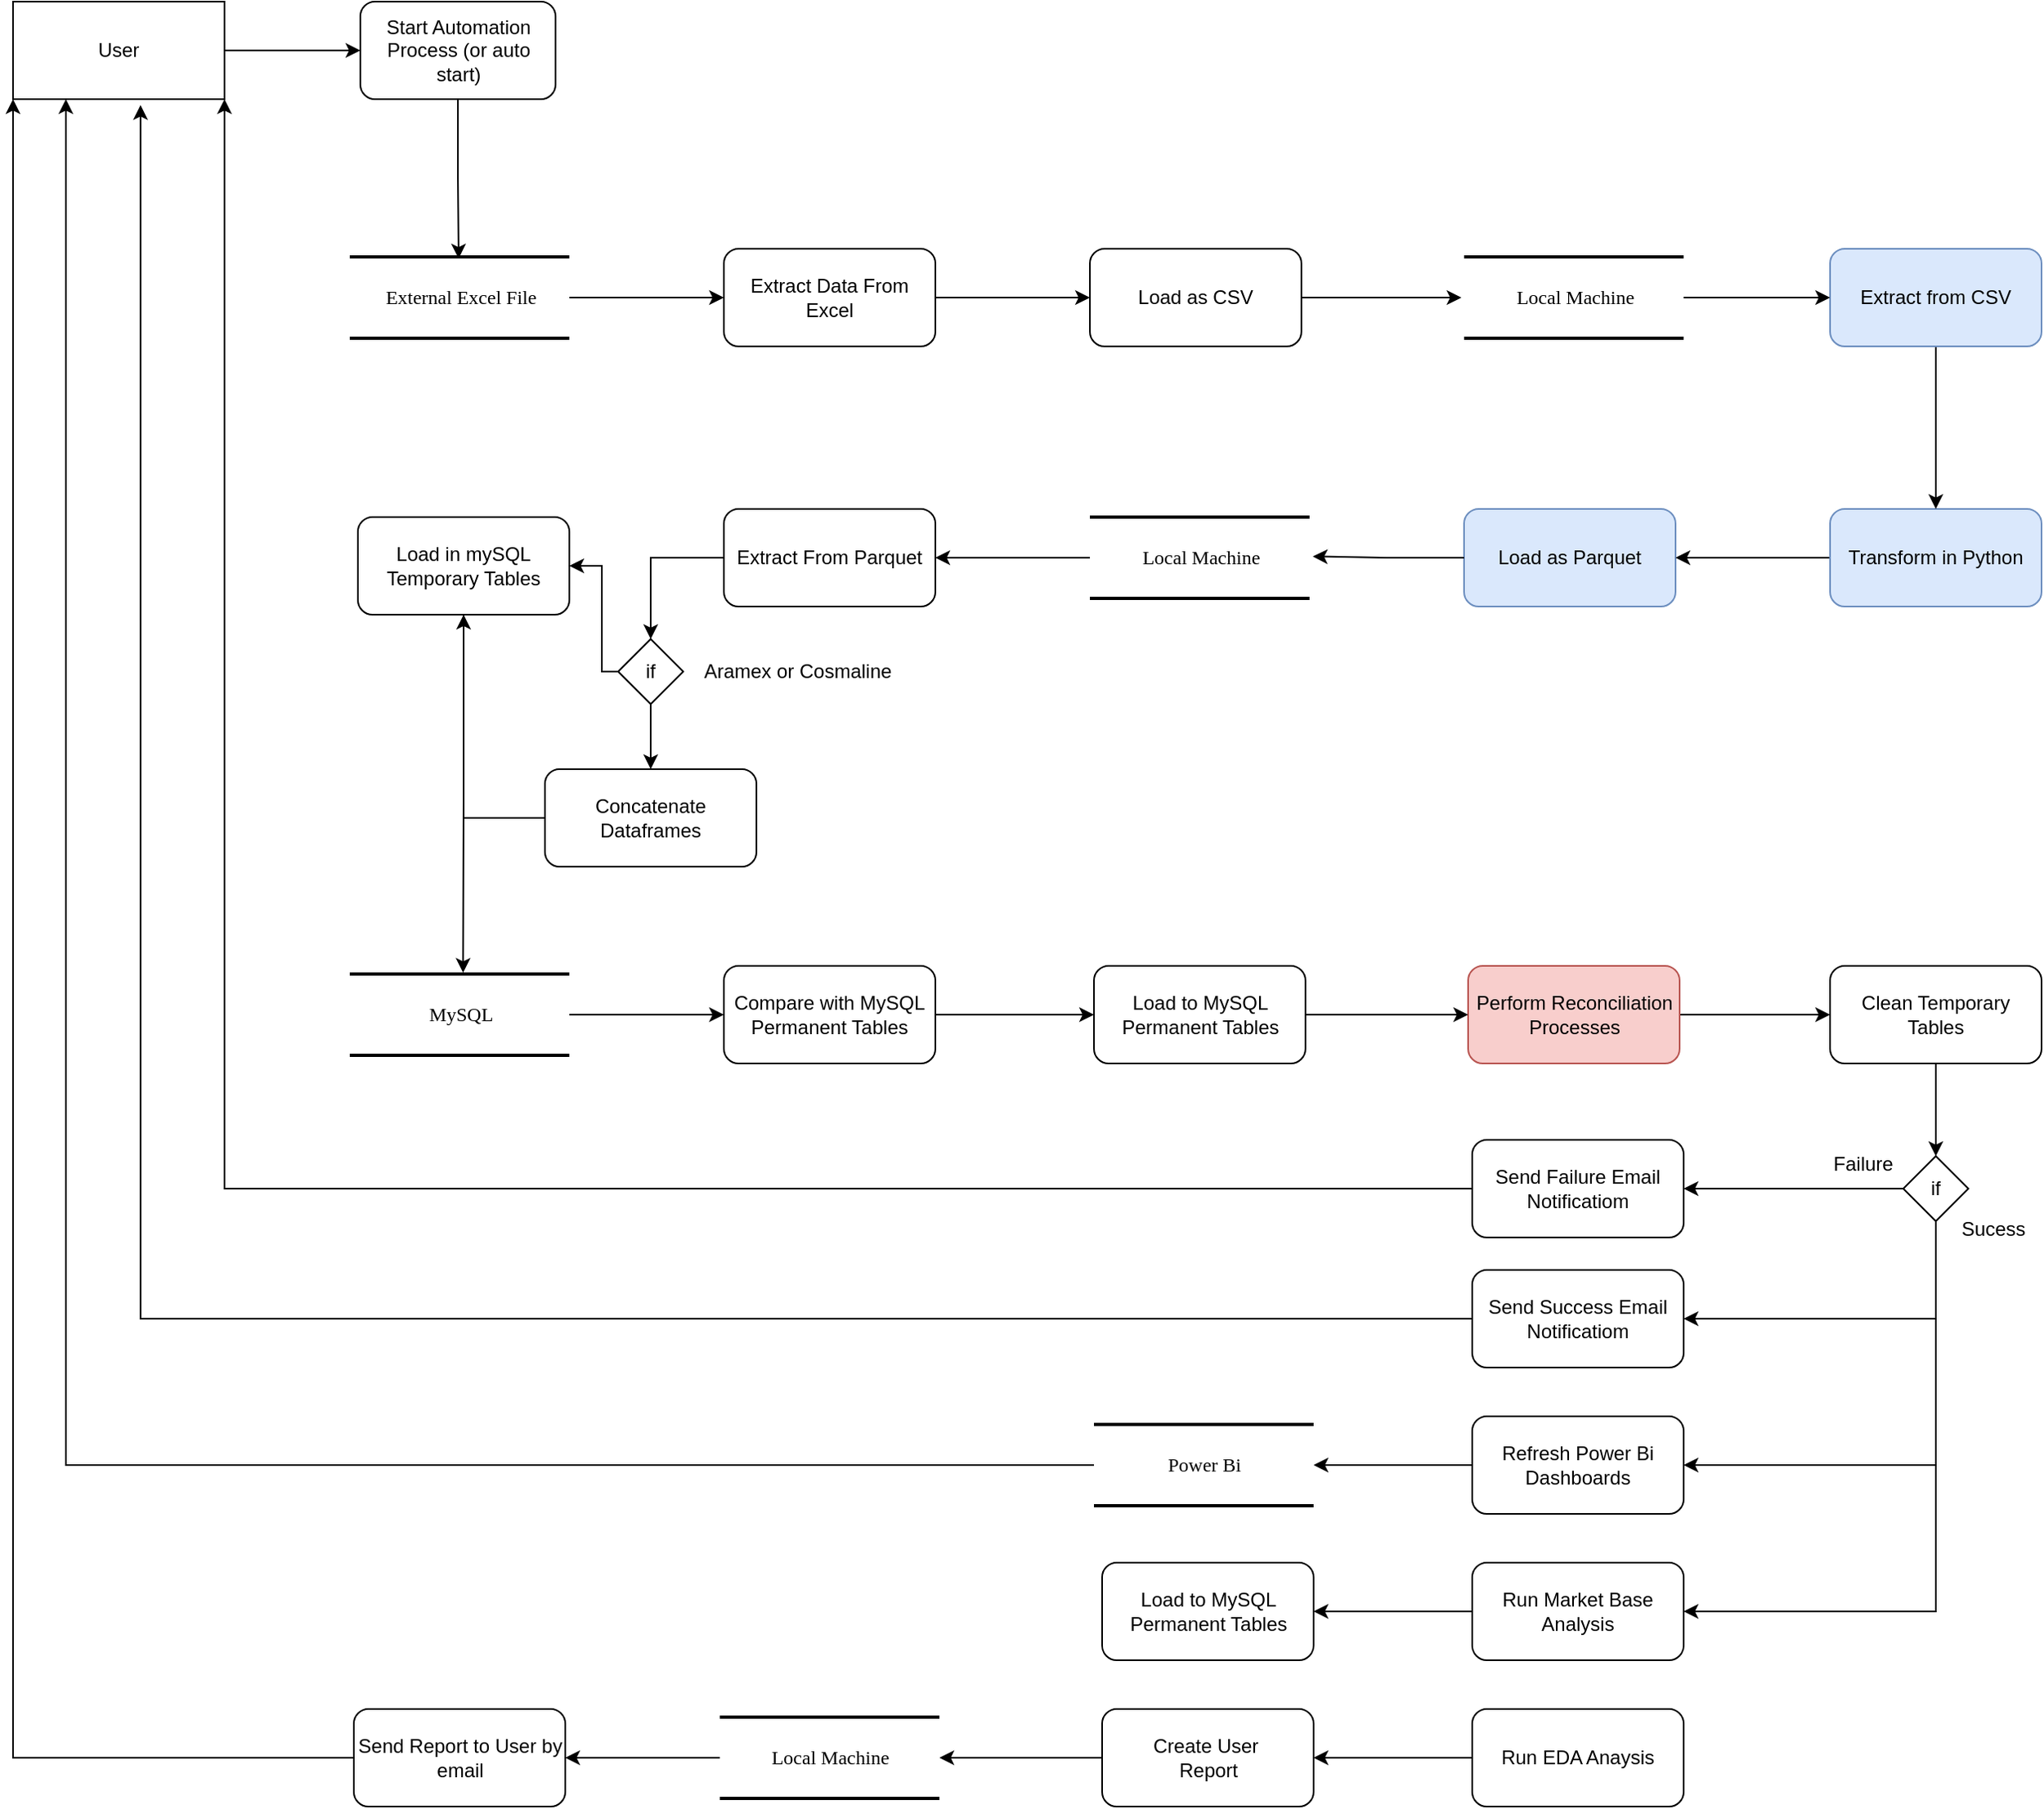 <mxfile version="24.6.4" type="device" pages="17">
  <diagram name="general DFD" id="52a04d89-c75d-2922-d76d-85b35f80e030">
    <mxGraphModel dx="2150" dy="621" grid="1" gridSize="10" guides="1" tooltips="1" connect="1" arrows="1" fold="1" page="1" pageScale="1" pageWidth="1100" pageHeight="850" background="none" math="0" shadow="0">
      <root>
        <mxCell id="0" />
        <mxCell id="1" parent="0" />
        <mxCell id="UGBdNeYcTN4K_dn5Rl6E-18" style="edgeStyle=orthogonalEdgeStyle;rounded=0;orthogonalLoop=1;jettySize=auto;html=1;entryX=0;entryY=0.5;entryDx=0;entryDy=0;" parent="1" source="17472293e6e8944d-4" target="UGBdNeYcTN4K_dn5Rl6E-13" edge="1">
          <mxGeometry relative="1" as="geometry" />
        </mxCell>
        <mxCell id="17472293e6e8944d-4" value="External Excel File" style="html=1;rounded=0;shadow=0;comic=0;labelBackgroundColor=none;strokeWidth=2;fontFamily=Verdana;fontSize=12;align=center;shape=mxgraph.ios7ui.horLines;" parent="1" vertex="1">
          <mxGeometry x="167" y="197" width="135" height="50" as="geometry" />
        </mxCell>
        <mxCell id="UGBdNeYcTN4K_dn5Rl6E-28" style="edgeStyle=orthogonalEdgeStyle;rounded=0;orthogonalLoop=1;jettySize=auto;html=1;entryX=0.5;entryY=1;entryDx=0;entryDy=0;" parent="1" source="UGBdNeYcTN4K_dn5Rl6E-2" target="UGBdNeYcTN4K_dn5Rl6E-7" edge="1">
          <mxGeometry relative="1" as="geometry">
            <Array as="points">
              <mxPoint x="237" y="542" />
            </Array>
          </mxGeometry>
        </mxCell>
        <mxCell id="UGBdNeYcTN4K_dn5Rl6E-2" value="Concatenate Dataframes" style="rounded=1;whiteSpace=wrap;html=1;" parent="1" vertex="1">
          <mxGeometry x="287" y="512" width="130" height="60" as="geometry" />
        </mxCell>
        <mxCell id="Rq9pfZ85JXv_c121kVW4-11" style="edgeStyle=orthogonalEdgeStyle;rounded=0;orthogonalLoop=1;jettySize=auto;html=1;entryX=0.5;entryY=0;entryDx=0;entryDy=0;" parent="1" source="UGBdNeYcTN4K_dn5Rl6E-3" target="Rq9pfZ85JXv_c121kVW4-8" edge="1">
          <mxGeometry relative="1" as="geometry" />
        </mxCell>
        <mxCell id="UGBdNeYcTN4K_dn5Rl6E-3" value="Clean Temporary Tables" style="rounded=1;whiteSpace=wrap;html=1;" parent="1" vertex="1">
          <mxGeometry x="1077" y="633" width="130" height="60" as="geometry" />
        </mxCell>
        <mxCell id="UGBdNeYcTN4K_dn5Rl6E-35" style="edgeStyle=orthogonalEdgeStyle;rounded=0;orthogonalLoop=1;jettySize=auto;html=1;entryX=0;entryY=0.5;entryDx=0;entryDy=0;" parent="1" source="UGBdNeYcTN4K_dn5Rl6E-4" target="UGBdNeYcTN4K_dn5Rl6E-3" edge="1">
          <mxGeometry relative="1" as="geometry" />
        </mxCell>
        <mxCell id="UGBdNeYcTN4K_dn5Rl6E-4" value="Perform Reconciliation Processes" style="rounded=1;whiteSpace=wrap;html=1;fillColor=#f8cecc;strokeColor=#b85450;" parent="1" vertex="1">
          <mxGeometry x="854.5" y="633" width="130" height="60" as="geometry" />
        </mxCell>
        <mxCell id="UGBdNeYcTN4K_dn5Rl6E-34" style="edgeStyle=orthogonalEdgeStyle;rounded=0;orthogonalLoop=1;jettySize=auto;html=1;entryX=0;entryY=0.5;entryDx=0;entryDy=0;" parent="1" source="UGBdNeYcTN4K_dn5Rl6E-5" target="UGBdNeYcTN4K_dn5Rl6E-4" edge="1">
          <mxGeometry relative="1" as="geometry" />
        </mxCell>
        <mxCell id="UGBdNeYcTN4K_dn5Rl6E-5" value="Load to MySQL Permanent Tables" style="rounded=1;whiteSpace=wrap;html=1;" parent="1" vertex="1">
          <mxGeometry x="624.5" y="633" width="130" height="60" as="geometry" />
        </mxCell>
        <mxCell id="UGBdNeYcTN4K_dn5Rl6E-33" style="edgeStyle=orthogonalEdgeStyle;rounded=0;orthogonalLoop=1;jettySize=auto;html=1;entryX=0;entryY=0.5;entryDx=0;entryDy=0;" parent="1" source="UGBdNeYcTN4K_dn5Rl6E-6" target="UGBdNeYcTN4K_dn5Rl6E-5" edge="1">
          <mxGeometry relative="1" as="geometry" />
        </mxCell>
        <mxCell id="UGBdNeYcTN4K_dn5Rl6E-6" value="Compare with MySQL Permanent Tables" style="rounded=1;whiteSpace=wrap;html=1;" parent="1" vertex="1">
          <mxGeometry x="397" y="633" width="130" height="60" as="geometry" />
        </mxCell>
        <mxCell id="UGBdNeYcTN4K_dn5Rl6E-7" value="Load in mySQL Temporary Tables" style="rounded=1;whiteSpace=wrap;html=1;" parent="1" vertex="1">
          <mxGeometry x="172" y="357" width="130" height="60" as="geometry" />
        </mxCell>
        <mxCell id="UGBdNeYcTN4K_dn5Rl6E-26" style="edgeStyle=orthogonalEdgeStyle;rounded=0;orthogonalLoop=1;jettySize=auto;html=1;entryX=0.5;entryY=0;entryDx=0;entryDy=0;" parent="1" source="UGBdNeYcTN4K_dn5Rl6E-8" target="UGBdNeYcTN4K_dn5Rl6E-17" edge="1">
          <mxGeometry relative="1" as="geometry" />
        </mxCell>
        <mxCell id="UGBdNeYcTN4K_dn5Rl6E-8" value="Extract From Parquet" style="rounded=1;whiteSpace=wrap;html=1;" parent="1" vertex="1">
          <mxGeometry x="397" y="352" width="130" height="60" as="geometry" />
        </mxCell>
        <mxCell id="UGBdNeYcTN4K_dn5Rl6E-9" value="Load as Parquet" style="rounded=1;whiteSpace=wrap;html=1;fillColor=#dae8fc;strokeColor=#6c8ebf;" parent="1" vertex="1">
          <mxGeometry x="852" y="352" width="130" height="60" as="geometry" />
        </mxCell>
        <mxCell id="UGBdNeYcTN4K_dn5Rl6E-23" style="edgeStyle=orthogonalEdgeStyle;rounded=0;orthogonalLoop=1;jettySize=auto;html=1;entryX=1;entryY=0.5;entryDx=0;entryDy=0;" parent="1" source="UGBdNeYcTN4K_dn5Rl6E-10" target="UGBdNeYcTN4K_dn5Rl6E-9" edge="1">
          <mxGeometry relative="1" as="geometry" />
        </mxCell>
        <mxCell id="UGBdNeYcTN4K_dn5Rl6E-10" value="Transform in Python" style="rounded=1;whiteSpace=wrap;html=1;fillColor=#dae8fc;strokeColor=#6c8ebf;" parent="1" vertex="1">
          <mxGeometry x="1077" y="352" width="130" height="60" as="geometry" />
        </mxCell>
        <mxCell id="UGBdNeYcTN4K_dn5Rl6E-22" style="edgeStyle=orthogonalEdgeStyle;rounded=0;orthogonalLoop=1;jettySize=auto;html=1;entryX=0.5;entryY=0;entryDx=0;entryDy=0;" parent="1" source="UGBdNeYcTN4K_dn5Rl6E-11" target="UGBdNeYcTN4K_dn5Rl6E-10" edge="1">
          <mxGeometry relative="1" as="geometry" />
        </mxCell>
        <mxCell id="UGBdNeYcTN4K_dn5Rl6E-11" value="Extract from CSV" style="rounded=1;whiteSpace=wrap;html=1;fillColor=#dae8fc;strokeColor=#6c8ebf;" parent="1" vertex="1">
          <mxGeometry x="1077" y="192" width="130" height="60" as="geometry" />
        </mxCell>
        <mxCell id="UGBdNeYcTN4K_dn5Rl6E-12" value="Load as CSV" style="rounded=1;whiteSpace=wrap;html=1;" parent="1" vertex="1">
          <mxGeometry x="622" y="192" width="130" height="60" as="geometry" />
        </mxCell>
        <mxCell id="UGBdNeYcTN4K_dn5Rl6E-19" style="edgeStyle=orthogonalEdgeStyle;rounded=0;orthogonalLoop=1;jettySize=auto;html=1;exitX=1;exitY=0.5;exitDx=0;exitDy=0;entryX=0;entryY=0.5;entryDx=0;entryDy=0;" parent="1" source="UGBdNeYcTN4K_dn5Rl6E-13" target="UGBdNeYcTN4K_dn5Rl6E-12" edge="1">
          <mxGeometry relative="1" as="geometry" />
        </mxCell>
        <mxCell id="UGBdNeYcTN4K_dn5Rl6E-13" value="Extract Data From Excel" style="rounded=1;whiteSpace=wrap;html=1;" parent="1" vertex="1">
          <mxGeometry x="397" y="192" width="130" height="60" as="geometry" />
        </mxCell>
        <mxCell id="UGBdNeYcTN4K_dn5Rl6E-21" style="edgeStyle=orthogonalEdgeStyle;rounded=0;orthogonalLoop=1;jettySize=auto;html=1;" parent="1" source="UGBdNeYcTN4K_dn5Rl6E-14" target="UGBdNeYcTN4K_dn5Rl6E-11" edge="1">
          <mxGeometry relative="1" as="geometry" />
        </mxCell>
        <mxCell id="UGBdNeYcTN4K_dn5Rl6E-14" value="Local Machine" style="html=1;rounded=0;shadow=0;comic=0;labelBackgroundColor=none;strokeWidth=2;fontFamily=Verdana;fontSize=12;align=center;shape=mxgraph.ios7ui.horLines;" parent="1" vertex="1">
          <mxGeometry x="852" y="197" width="135" height="50" as="geometry" />
        </mxCell>
        <mxCell id="UGBdNeYcTN4K_dn5Rl6E-32" style="edgeStyle=orthogonalEdgeStyle;rounded=0;orthogonalLoop=1;jettySize=auto;html=1;entryX=0;entryY=0.5;entryDx=0;entryDy=0;" parent="1" source="UGBdNeYcTN4K_dn5Rl6E-15" target="UGBdNeYcTN4K_dn5Rl6E-6" edge="1">
          <mxGeometry relative="1" as="geometry" />
        </mxCell>
        <mxCell id="UGBdNeYcTN4K_dn5Rl6E-15" value="MySQL" style="html=1;rounded=0;shadow=0;comic=0;labelBackgroundColor=none;strokeWidth=2;fontFamily=Verdana;fontSize=12;align=center;shape=mxgraph.ios7ui.horLines;" parent="1" vertex="1">
          <mxGeometry x="167" y="638" width="135" height="50" as="geometry" />
        </mxCell>
        <mxCell id="UGBdNeYcTN4K_dn5Rl6E-25" style="edgeStyle=orthogonalEdgeStyle;rounded=0;orthogonalLoop=1;jettySize=auto;html=1;entryX=1;entryY=0.5;entryDx=0;entryDy=0;" parent="1" source="UGBdNeYcTN4K_dn5Rl6E-16" target="UGBdNeYcTN4K_dn5Rl6E-8" edge="1">
          <mxGeometry relative="1" as="geometry" />
        </mxCell>
        <mxCell id="UGBdNeYcTN4K_dn5Rl6E-16" value="Local Machine" style="html=1;rounded=0;shadow=0;comic=0;labelBackgroundColor=none;strokeWidth=2;fontFamily=Verdana;fontSize=12;align=center;shape=mxgraph.ios7ui.horLines;" parent="1" vertex="1">
          <mxGeometry x="622" y="357" width="135" height="50" as="geometry" />
        </mxCell>
        <mxCell id="UGBdNeYcTN4K_dn5Rl6E-27" style="edgeStyle=orthogonalEdgeStyle;rounded=0;orthogonalLoop=1;jettySize=auto;html=1;entryX=0.5;entryY=0;entryDx=0;entryDy=0;" parent="1" source="UGBdNeYcTN4K_dn5Rl6E-17" target="UGBdNeYcTN4K_dn5Rl6E-2" edge="1">
          <mxGeometry relative="1" as="geometry" />
        </mxCell>
        <mxCell id="UGBdNeYcTN4K_dn5Rl6E-29" style="edgeStyle=orthogonalEdgeStyle;rounded=0;orthogonalLoop=1;jettySize=auto;html=1;exitX=0;exitY=0.5;exitDx=0;exitDy=0;entryX=1;entryY=0.5;entryDx=0;entryDy=0;" parent="1" source="UGBdNeYcTN4K_dn5Rl6E-17" target="UGBdNeYcTN4K_dn5Rl6E-7" edge="1">
          <mxGeometry relative="1" as="geometry">
            <Array as="points">
              <mxPoint x="322" y="452" />
              <mxPoint x="322" y="387" />
            </Array>
          </mxGeometry>
        </mxCell>
        <mxCell id="UGBdNeYcTN4K_dn5Rl6E-17" value="if" style="rhombus;whiteSpace=wrap;html=1;" parent="1" vertex="1">
          <mxGeometry x="332" y="432" width="40" height="40" as="geometry" />
        </mxCell>
        <mxCell id="UGBdNeYcTN4K_dn5Rl6E-20" style="edgeStyle=orthogonalEdgeStyle;rounded=0;orthogonalLoop=1;jettySize=auto;html=1;exitX=1;exitY=0.5;exitDx=0;exitDy=0;entryX=-0.012;entryY=0.5;entryDx=0;entryDy=0;entryPerimeter=0;" parent="1" source="UGBdNeYcTN4K_dn5Rl6E-12" target="UGBdNeYcTN4K_dn5Rl6E-14" edge="1">
          <mxGeometry relative="1" as="geometry" />
        </mxCell>
        <mxCell id="UGBdNeYcTN4K_dn5Rl6E-24" style="edgeStyle=orthogonalEdgeStyle;rounded=0;orthogonalLoop=1;jettySize=auto;html=1;entryX=1.015;entryY=0.484;entryDx=0;entryDy=0;entryPerimeter=0;" parent="1" source="UGBdNeYcTN4K_dn5Rl6E-9" target="UGBdNeYcTN4K_dn5Rl6E-16" edge="1">
          <mxGeometry relative="1" as="geometry" />
        </mxCell>
        <mxCell id="UGBdNeYcTN4K_dn5Rl6E-30" style="edgeStyle=orthogonalEdgeStyle;rounded=0;orthogonalLoop=1;jettySize=auto;html=1;entryX=0.516;entryY=-0.016;entryDx=0;entryDy=0;entryPerimeter=0;" parent="1" source="UGBdNeYcTN4K_dn5Rl6E-7" target="UGBdNeYcTN4K_dn5Rl6E-15" edge="1">
          <mxGeometry relative="1" as="geometry" />
        </mxCell>
        <mxCell id="UGBdNeYcTN4K_dn5Rl6E-38" value="Aramex or Cosmaline" style="text;html=1;align=center;verticalAlign=middle;resizable=0;points=[];autosize=1;strokeColor=none;fillColor=none;" parent="1" vertex="1">
          <mxGeometry x="372" y="437" width="140" height="30" as="geometry" />
        </mxCell>
        <mxCell id="i9eGDwnsWZMu5QeO3d2j-1" style="edgeStyle=orthogonalEdgeStyle;rounded=0;orthogonalLoop=1;jettySize=auto;html=1;entryX=0;entryY=0.5;entryDx=0;entryDy=0;" parent="1" source="Rq9pfZ85JXv_c121kVW4-2" target="Rq9pfZ85JXv_c121kVW4-3" edge="1">
          <mxGeometry relative="1" as="geometry" />
        </mxCell>
        <mxCell id="Rq9pfZ85JXv_c121kVW4-2" value="User" style="rounded=0;whiteSpace=wrap;html=1;" parent="1" vertex="1">
          <mxGeometry x="-40" y="40" width="130" height="60" as="geometry" />
        </mxCell>
        <mxCell id="Rq9pfZ85JXv_c121kVW4-3" value="Start Automation Process (or auto start)" style="rounded=1;whiteSpace=wrap;html=1;" parent="1" vertex="1">
          <mxGeometry x="173.5" y="40" width="120" height="60" as="geometry" />
        </mxCell>
        <mxCell id="Rq9pfZ85JXv_c121kVW4-5" style="edgeStyle=orthogonalEdgeStyle;rounded=0;orthogonalLoop=1;jettySize=auto;html=1;entryX=0.496;entryY=0.02;entryDx=0;entryDy=0;entryPerimeter=0;" parent="1" source="Rq9pfZ85JXv_c121kVW4-3" target="17472293e6e8944d-4" edge="1">
          <mxGeometry relative="1" as="geometry" />
        </mxCell>
        <mxCell id="i9eGDwnsWZMu5QeO3d2j-2" style="edgeStyle=orthogonalEdgeStyle;rounded=0;orthogonalLoop=1;jettySize=auto;html=1;entryX=1;entryY=1;entryDx=0;entryDy=0;" parent="1" source="Rq9pfZ85JXv_c121kVW4-7" target="Rq9pfZ85JXv_c121kVW4-2" edge="1">
          <mxGeometry relative="1" as="geometry" />
        </mxCell>
        <mxCell id="Rq9pfZ85JXv_c121kVW4-7" value="Send Failure Email Notificatiom" style="rounded=1;whiteSpace=wrap;html=1;" parent="1" vertex="1">
          <mxGeometry x="857" y="740" width="130" height="60" as="geometry" />
        </mxCell>
        <mxCell id="Rq9pfZ85JXv_c121kVW4-10" style="edgeStyle=orthogonalEdgeStyle;rounded=0;orthogonalLoop=1;jettySize=auto;html=1;entryX=1;entryY=0.5;entryDx=0;entryDy=0;" parent="1" source="Rq9pfZ85JXv_c121kVW4-8" target="Rq9pfZ85JXv_c121kVW4-7" edge="1">
          <mxGeometry relative="1" as="geometry" />
        </mxCell>
        <mxCell id="Rq9pfZ85JXv_c121kVW4-14" style="edgeStyle=orthogonalEdgeStyle;rounded=0;orthogonalLoop=1;jettySize=auto;html=1;entryX=1;entryY=0.5;entryDx=0;entryDy=0;" parent="1" source="Rq9pfZ85JXv_c121kVW4-8" target="Rq9pfZ85JXv_c121kVW4-13" edge="1">
          <mxGeometry relative="1" as="geometry">
            <Array as="points">
              <mxPoint x="1142" y="850" />
            </Array>
          </mxGeometry>
        </mxCell>
        <mxCell id="Rq9pfZ85JXv_c121kVW4-17" style="edgeStyle=orthogonalEdgeStyle;rounded=0;orthogonalLoop=1;jettySize=auto;html=1;exitX=0.5;exitY=1;exitDx=0;exitDy=0;entryX=1;entryY=0.5;entryDx=0;entryDy=0;" parent="1" source="Rq9pfZ85JXv_c121kVW4-8" target="Rq9pfZ85JXv_c121kVW4-16" edge="1">
          <mxGeometry relative="1" as="geometry" />
        </mxCell>
        <mxCell id="Rq9pfZ85JXv_c121kVW4-19" style="edgeStyle=orthogonalEdgeStyle;rounded=0;orthogonalLoop=1;jettySize=auto;html=1;exitX=0.5;exitY=1;exitDx=0;exitDy=0;entryX=1;entryY=0.5;entryDx=0;entryDy=0;" parent="1" source="Rq9pfZ85JXv_c121kVW4-8" target="Rq9pfZ85JXv_c121kVW4-18" edge="1">
          <mxGeometry relative="1" as="geometry" />
        </mxCell>
        <mxCell id="Rq9pfZ85JXv_c121kVW4-8" value="if" style="rhombus;whiteSpace=wrap;html=1;" parent="1" vertex="1">
          <mxGeometry x="1122" y="750" width="40" height="40" as="geometry" />
        </mxCell>
        <mxCell id="Rq9pfZ85JXv_c121kVW4-9" value="Sucess" style="text;html=1;align=center;verticalAlign=middle;resizable=0;points=[];autosize=1;strokeColor=none;fillColor=none;" parent="1" vertex="1">
          <mxGeometry x="1147" y="780" width="60" height="30" as="geometry" />
        </mxCell>
        <mxCell id="Rq9pfZ85JXv_c121kVW4-13" value="Send Success Email Notificatiom" style="rounded=1;whiteSpace=wrap;html=1;" parent="1" vertex="1">
          <mxGeometry x="857" y="820" width="130" height="60" as="geometry" />
        </mxCell>
        <mxCell id="Rq9pfZ85JXv_c121kVW4-26" style="edgeStyle=orthogonalEdgeStyle;rounded=0;orthogonalLoop=1;jettySize=auto;html=1;" parent="1" source="Rq9pfZ85JXv_c121kVW4-16" target="Rq9pfZ85JXv_c121kVW4-21" edge="1">
          <mxGeometry relative="1" as="geometry" />
        </mxCell>
        <mxCell id="Rq9pfZ85JXv_c121kVW4-16" value="Refresh Power Bi Dashboards" style="rounded=1;whiteSpace=wrap;html=1;" parent="1" vertex="1">
          <mxGeometry x="857" y="910" width="130" height="60" as="geometry" />
        </mxCell>
        <mxCell id="9kYQABOjTw4GFExhzAWZ-3" style="edgeStyle=orthogonalEdgeStyle;rounded=0;orthogonalLoop=1;jettySize=auto;html=1;entryX=1;entryY=0.5;entryDx=0;entryDy=0;" parent="1" source="Rq9pfZ85JXv_c121kVW4-18" target="9kYQABOjTw4GFExhzAWZ-1" edge="1">
          <mxGeometry relative="1" as="geometry" />
        </mxCell>
        <mxCell id="Rq9pfZ85JXv_c121kVW4-18" value="Run Market Base Analysis" style="rounded=1;whiteSpace=wrap;html=1;" parent="1" vertex="1">
          <mxGeometry x="857" y="1000" width="130" height="60" as="geometry" />
        </mxCell>
        <mxCell id="Rq9pfZ85JXv_c121kVW4-20" value="Failure" style="text;html=1;align=center;verticalAlign=middle;resizable=0;points=[];autosize=1;strokeColor=none;fillColor=none;" parent="1" vertex="1">
          <mxGeometry x="1067" y="740" width="60" height="30" as="geometry" />
        </mxCell>
        <mxCell id="i9eGDwnsWZMu5QeO3d2j-4" style="edgeStyle=orthogonalEdgeStyle;rounded=0;orthogonalLoop=1;jettySize=auto;html=1;entryX=0.25;entryY=1;entryDx=0;entryDy=0;" parent="1" source="Rq9pfZ85JXv_c121kVW4-21" target="Rq9pfZ85JXv_c121kVW4-2" edge="1">
          <mxGeometry relative="1" as="geometry" />
        </mxCell>
        <mxCell id="Rq9pfZ85JXv_c121kVW4-21" value="Power Bi" style="html=1;rounded=0;shadow=0;comic=0;labelBackgroundColor=none;strokeWidth=2;fontFamily=Verdana;fontSize=12;align=center;shape=mxgraph.ios7ui.horLines;" parent="1" vertex="1">
          <mxGeometry x="624.5" y="915" width="135" height="50" as="geometry" />
        </mxCell>
        <mxCell id="i9eGDwnsWZMu5QeO3d2j-3" style="edgeStyle=orthogonalEdgeStyle;rounded=0;orthogonalLoop=1;jettySize=auto;html=1;entryX=0.603;entryY=1.061;entryDx=0;entryDy=0;entryPerimeter=0;" parent="1" source="Rq9pfZ85JXv_c121kVW4-13" target="Rq9pfZ85JXv_c121kVW4-2" edge="1">
          <mxGeometry relative="1" as="geometry" />
        </mxCell>
        <mxCell id="9kYQABOjTw4GFExhzAWZ-1" value="Load to MySQL Permanent Tables" style="rounded=1;whiteSpace=wrap;html=1;" parent="1" vertex="1">
          <mxGeometry x="629.5" y="1000" width="130" height="60" as="geometry" />
        </mxCell>
        <mxCell id="9kYQABOjTw4GFExhzAWZ-7" style="edgeStyle=orthogonalEdgeStyle;rounded=0;orthogonalLoop=1;jettySize=auto;html=1;entryX=1;entryY=0.5;entryDx=0;entryDy=0;" parent="1" source="9kYQABOjTw4GFExhzAWZ-2" target="9kYQABOjTw4GFExhzAWZ-5" edge="1">
          <mxGeometry relative="1" as="geometry" />
        </mxCell>
        <mxCell id="9kYQABOjTw4GFExhzAWZ-2" value="Run EDA Anaysis" style="rounded=1;whiteSpace=wrap;html=1;" parent="1" vertex="1">
          <mxGeometry x="857" y="1090" width="130" height="60" as="geometry" />
        </mxCell>
        <mxCell id="9kYQABOjTw4GFExhzAWZ-9" style="edgeStyle=orthogonalEdgeStyle;rounded=0;orthogonalLoop=1;jettySize=auto;html=1;entryX=1;entryY=0.5;entryDx=0;entryDy=0;" parent="1" source="9kYQABOjTw4GFExhzAWZ-4" target="9kYQABOjTw4GFExhzAWZ-8" edge="1">
          <mxGeometry relative="1" as="geometry" />
        </mxCell>
        <mxCell id="9kYQABOjTw4GFExhzAWZ-4" value="Local Machine" style="html=1;rounded=0;shadow=0;comic=0;labelBackgroundColor=none;strokeWidth=2;fontFamily=Verdana;fontSize=12;align=center;shape=mxgraph.ios7ui.horLines;" parent="1" vertex="1">
          <mxGeometry x="394.5" y="1095" width="135" height="50" as="geometry" />
        </mxCell>
        <mxCell id="9kYQABOjTw4GFExhzAWZ-6" style="edgeStyle=orthogonalEdgeStyle;rounded=0;orthogonalLoop=1;jettySize=auto;html=1;" parent="1" source="9kYQABOjTw4GFExhzAWZ-5" target="9kYQABOjTw4GFExhzAWZ-4" edge="1">
          <mxGeometry relative="1" as="geometry" />
        </mxCell>
        <mxCell id="9kYQABOjTw4GFExhzAWZ-5" value="Create User&amp;nbsp;&lt;div&gt;Report&lt;/div&gt;" style="rounded=1;whiteSpace=wrap;html=1;" parent="1" vertex="1">
          <mxGeometry x="629.5" y="1090" width="130" height="60" as="geometry" />
        </mxCell>
        <mxCell id="9kYQABOjTw4GFExhzAWZ-10" style="edgeStyle=orthogonalEdgeStyle;rounded=0;orthogonalLoop=1;jettySize=auto;html=1;entryX=0;entryY=1;entryDx=0;entryDy=0;" parent="1" source="9kYQABOjTw4GFExhzAWZ-8" target="Rq9pfZ85JXv_c121kVW4-2" edge="1">
          <mxGeometry relative="1" as="geometry" />
        </mxCell>
        <mxCell id="9kYQABOjTw4GFExhzAWZ-8" value="Send Report to User by email" style="rounded=1;whiteSpace=wrap;html=1;" parent="1" vertex="1">
          <mxGeometry x="169.5" y="1090" width="130" height="60" as="geometry" />
        </mxCell>
      </root>
    </mxGraphModel>
  </diagram>
  <diagram id="avDQSjEN0aBuugFPQFzE" name="transformation-econ_orders">
    <mxGraphModel dx="1434" dy="836" grid="1" gridSize="10" guides="1" tooltips="1" connect="1" arrows="1" fold="1" page="1" pageScale="1" pageWidth="850" pageHeight="1100" math="0" shadow="0">
      <root>
        <mxCell id="0" />
        <mxCell id="1" parent="0" />
        <mxCell id="qFZgCa-1gFgiDEtPlSzG-14" style="edgeStyle=orthogonalEdgeStyle;rounded=0;orthogonalLoop=1;jettySize=auto;html=1;entryX=0.5;entryY=0;entryDx=0;entryDy=0;" edge="1" parent="1" source="qFZgCa-1gFgiDEtPlSzG-1" target="qFZgCa-1gFgiDEtPlSzG-2">
          <mxGeometry relative="1" as="geometry" />
        </mxCell>
        <mxCell id="qFZgCa-1gFgiDEtPlSzG-24" style="edgeStyle=orthogonalEdgeStyle;rounded=0;orthogonalLoop=1;jettySize=auto;html=1;entryX=0.5;entryY=0;entryDx=0;entryDy=0;dashed=1;" edge="1" parent="1" source="qFZgCa-1gFgiDEtPlSzG-1" target="qFZgCa-1gFgiDEtPlSzG-8">
          <mxGeometry relative="1" as="geometry" />
        </mxCell>
        <mxCell id="qFZgCa-1gFgiDEtPlSzG-1" value="ecom_orders csv" style="html=1;rounded=0;shadow=0;comic=0;labelBackgroundColor=none;strokeWidth=2;fontFamily=Verdana;fontSize=12;align=center;shape=mxgraph.ios7ui.horLines;" vertex="1" parent="1">
          <mxGeometry x="241" y="70" width="135" height="50" as="geometry" />
        </mxCell>
        <mxCell id="qFZgCa-1gFgiDEtPlSzG-15" style="edgeStyle=orthogonalEdgeStyle;rounded=0;orthogonalLoop=1;jettySize=auto;html=1;" edge="1" parent="1" source="qFZgCa-1gFgiDEtPlSzG-2" target="qFZgCa-1gFgiDEtPlSzG-3">
          <mxGeometry relative="1" as="geometry" />
        </mxCell>
        <mxCell id="qFZgCa-1gFgiDEtPlSzG-2" value="Transformation Pipeline" style="rounded=1;whiteSpace=wrap;html=1;fillColor=#dae8fc;strokeColor=#6c8ebf;" vertex="1" parent="1">
          <mxGeometry x="248.5" y="370" width="120" height="60" as="geometry" />
        </mxCell>
        <mxCell id="qFZgCa-1gFgiDEtPlSzG-3" value="Transformed ecom_orders parquet" style="html=1;rounded=0;shadow=0;comic=0;labelBackgroundColor=none;strokeWidth=2;fontFamily=Verdana;fontSize=12;align=center;shape=mxgraph.ios7ui.horLines;" vertex="1" parent="1">
          <mxGeometry x="241" y="660" width="135" height="50" as="geometry" />
        </mxCell>
        <mxCell id="qFZgCa-1gFgiDEtPlSzG-18" style="edgeStyle=orthogonalEdgeStyle;rounded=0;orthogonalLoop=1;jettySize=auto;html=1;exitX=0.5;exitY=1;exitDx=0;exitDy=0;entryX=0.5;entryY=0;entryDx=0;entryDy=0;" edge="1" parent="1" source="qFZgCa-1gFgiDEtPlSzG-8" target="qFZgCa-1gFgiDEtPlSzG-9">
          <mxGeometry relative="1" as="geometry" />
        </mxCell>
        <mxCell id="qFZgCa-1gFgiDEtPlSzG-8" value="covert_data_types" style="rounded=1;whiteSpace=wrap;html=1;" vertex="1" parent="1">
          <mxGeometry x="471" y="160" width="120" height="60" as="geometry" />
        </mxCell>
        <mxCell id="qFZgCa-1gFgiDEtPlSzG-19" style="edgeStyle=orthogonalEdgeStyle;rounded=0;orthogonalLoop=1;jettySize=auto;html=1;exitX=0.5;exitY=1;exitDx=0;exitDy=0;entryX=0.5;entryY=0;entryDx=0;entryDy=0;" edge="1" parent="1" source="qFZgCa-1gFgiDEtPlSzG-9" target="qFZgCa-1gFgiDEtPlSzG-10">
          <mxGeometry relative="1" as="geometry" />
        </mxCell>
        <mxCell id="qFZgCa-1gFgiDEtPlSzG-9" value="lower_columns" style="rounded=1;whiteSpace=wrap;html=1;" vertex="1" parent="1">
          <mxGeometry x="471" y="240" width="120" height="60" as="geometry" />
        </mxCell>
        <mxCell id="qFZgCa-1gFgiDEtPlSzG-20" style="edgeStyle=orthogonalEdgeStyle;rounded=0;orthogonalLoop=1;jettySize=auto;html=1;exitX=0.5;exitY=1;exitDx=0;exitDy=0;entryX=0.5;entryY=0;entryDx=0;entryDy=0;" edge="1" parent="1" source="qFZgCa-1gFgiDEtPlSzG-10" target="qFZgCa-1gFgiDEtPlSzG-11">
          <mxGeometry relative="1" as="geometry" />
        </mxCell>
        <mxCell id="qFZgCa-1gFgiDEtPlSzG-10" value="uppercase_columns" style="rounded=1;whiteSpace=wrap;html=1;" vertex="1" parent="1">
          <mxGeometry x="471" y="320" width="120" height="60" as="geometry" />
        </mxCell>
        <mxCell id="qFZgCa-1gFgiDEtPlSzG-21" style="edgeStyle=orthogonalEdgeStyle;rounded=0;orthogonalLoop=1;jettySize=auto;html=1;exitX=0.5;exitY=1;exitDx=0;exitDy=0;entryX=0.5;entryY=0;entryDx=0;entryDy=0;" edge="1" parent="1" source="qFZgCa-1gFgiDEtPlSzG-11" target="qFZgCa-1gFgiDEtPlSzG-12">
          <mxGeometry relative="1" as="geometry" />
        </mxCell>
        <mxCell id="qFZgCa-1gFgiDEtPlSzG-11" value="remove_missing_values" style="rounded=1;whiteSpace=wrap;html=1;" vertex="1" parent="1">
          <mxGeometry x="471" y="400" width="120" height="60" as="geometry" />
        </mxCell>
        <mxCell id="qFZgCa-1gFgiDEtPlSzG-22" style="edgeStyle=orthogonalEdgeStyle;rounded=0;orthogonalLoop=1;jettySize=auto;html=1;exitX=0.5;exitY=1;exitDx=0;exitDy=0;entryX=0.5;entryY=0;entryDx=0;entryDy=0;" edge="1" parent="1" source="qFZgCa-1gFgiDEtPlSzG-12" target="qFZgCa-1gFgiDEtPlSzG-13">
          <mxGeometry relative="1" as="geometry" />
        </mxCell>
        <mxCell id="qFZgCa-1gFgiDEtPlSzG-12" value="remove_duplicates" style="rounded=1;whiteSpace=wrap;html=1;" vertex="1" parent="1">
          <mxGeometry x="471" y="480" width="120" height="60" as="geometry" />
        </mxCell>
        <mxCell id="qFZgCa-1gFgiDEtPlSzG-13" value="rename_columns" style="rounded=1;whiteSpace=wrap;html=1;" vertex="1" parent="1">
          <mxGeometry x="471" y="560" width="120" height="60" as="geometry" />
        </mxCell>
        <mxCell id="qFZgCa-1gFgiDEtPlSzG-16" value="" style="endArrow=none;html=1;rounded=0;" edge="1" parent="1">
          <mxGeometry width="50" height="50" relative="1" as="geometry">
            <mxPoint x="368.5" y="370" as="sourcePoint" />
            <mxPoint x="461" y="160" as="targetPoint" />
          </mxGeometry>
        </mxCell>
        <mxCell id="qFZgCa-1gFgiDEtPlSzG-17" value="" style="endArrow=none;html=1;rounded=0;exitX=1;exitY=1;exitDx=0;exitDy=0;" edge="1" parent="1" source="qFZgCa-1gFgiDEtPlSzG-2">
          <mxGeometry width="50" height="50" relative="1" as="geometry">
            <mxPoint x="378.5" y="490" as="sourcePoint" />
            <mxPoint x="461" y="620" as="targetPoint" />
          </mxGeometry>
        </mxCell>
        <mxCell id="qFZgCa-1gFgiDEtPlSzG-23" style="edgeStyle=orthogonalEdgeStyle;rounded=0;orthogonalLoop=1;jettySize=auto;html=1;entryX=1;entryY=0.54;entryDx=0;entryDy=0;entryPerimeter=0;dashed=1;" edge="1" parent="1" source="qFZgCa-1gFgiDEtPlSzG-13" target="qFZgCa-1gFgiDEtPlSzG-3">
          <mxGeometry relative="1" as="geometry">
            <Array as="points">
              <mxPoint x="531" y="687" />
            </Array>
          </mxGeometry>
        </mxCell>
      </root>
    </mxGraphModel>
  </diagram>
  <diagram id="L-UnhNOghzKZWvxLhaeI" name="transformation-aramex">
    <mxGraphModel dx="1434" dy="836" grid="1" gridSize="10" guides="1" tooltips="1" connect="1" arrows="1" fold="1" page="1" pageScale="1" pageWidth="850" pageHeight="1100" math="0" shadow="0">
      <root>
        <mxCell id="0" />
        <mxCell id="1" parent="0" />
        <mxCell id="tNPZiyRf9oF0eGrDCzh_-1" style="edgeStyle=orthogonalEdgeStyle;rounded=0;orthogonalLoop=1;jettySize=auto;html=1;entryX=0.5;entryY=0;entryDx=0;entryDy=0;" edge="1" parent="1" source="tNPZiyRf9oF0eGrDCzh_-3" target="tNPZiyRf9oF0eGrDCzh_-5">
          <mxGeometry relative="1" as="geometry" />
        </mxCell>
        <mxCell id="tNPZiyRf9oF0eGrDCzh_-2" style="edgeStyle=orthogonalEdgeStyle;rounded=0;orthogonalLoop=1;jettySize=auto;html=1;entryX=0.5;entryY=0;entryDx=0;entryDy=0;dashed=1;" edge="1" parent="1" source="tNPZiyRf9oF0eGrDCzh_-3" target="tNPZiyRf9oF0eGrDCzh_-8">
          <mxGeometry relative="1" as="geometry" />
        </mxCell>
        <mxCell id="tNPZiyRf9oF0eGrDCzh_-3" value="aramex_data csv" style="html=1;rounded=0;shadow=0;comic=0;labelBackgroundColor=none;strokeWidth=2;fontFamily=Verdana;fontSize=12;align=center;shape=mxgraph.ios7ui.horLines;" vertex="1" parent="1">
          <mxGeometry x="241" y="70" width="135" height="50" as="geometry" />
        </mxCell>
        <mxCell id="tNPZiyRf9oF0eGrDCzh_-4" style="edgeStyle=orthogonalEdgeStyle;rounded=0;orthogonalLoop=1;jettySize=auto;html=1;" edge="1" parent="1" source="tNPZiyRf9oF0eGrDCzh_-5" target="tNPZiyRf9oF0eGrDCzh_-6">
          <mxGeometry relative="1" as="geometry" />
        </mxCell>
        <mxCell id="tNPZiyRf9oF0eGrDCzh_-5" value="Transformation Pipeline" style="rounded=1;whiteSpace=wrap;html=1;fillColor=#dae8fc;strokeColor=#6c8ebf;" vertex="1" parent="1">
          <mxGeometry x="248.5" y="400" width="120" height="60" as="geometry" />
        </mxCell>
        <mxCell id="tNPZiyRf9oF0eGrDCzh_-6" value="Transformed aramex_data parquet" style="html=1;rounded=0;shadow=0;comic=0;labelBackgroundColor=none;strokeWidth=2;fontFamily=Verdana;fontSize=12;align=center;shape=mxgraph.ios7ui.horLines;" vertex="1" parent="1">
          <mxGeometry x="241" y="740" width="135" height="50" as="geometry" />
        </mxCell>
        <mxCell id="tNPZiyRf9oF0eGrDCzh_-7" style="edgeStyle=orthogonalEdgeStyle;rounded=0;orthogonalLoop=1;jettySize=auto;html=1;exitX=0.5;exitY=1;exitDx=0;exitDy=0;entryX=0.5;entryY=0;entryDx=0;entryDy=0;" edge="1" parent="1" source="tNPZiyRf9oF0eGrDCzh_-8" target="tNPZiyRf9oF0eGrDCzh_-10">
          <mxGeometry relative="1" as="geometry" />
        </mxCell>
        <mxCell id="tNPZiyRf9oF0eGrDCzh_-8" value="covert_data_types" style="rounded=1;whiteSpace=wrap;html=1;" vertex="1" parent="1">
          <mxGeometry x="471" y="160" width="120" height="60" as="geometry" />
        </mxCell>
        <mxCell id="tNPZiyRf9oF0eGrDCzh_-9" style="edgeStyle=orthogonalEdgeStyle;rounded=0;orthogonalLoop=1;jettySize=auto;html=1;exitX=0.5;exitY=1;exitDx=0;exitDy=0;entryX=0.5;entryY=0;entryDx=0;entryDy=0;" edge="1" parent="1" source="tNPZiyRf9oF0eGrDCzh_-10" target="tNPZiyRf9oF0eGrDCzh_-12">
          <mxGeometry relative="1" as="geometry" />
        </mxCell>
        <mxCell id="tNPZiyRf9oF0eGrDCzh_-10" value="rename_columns" style="rounded=1;whiteSpace=wrap;html=1;" vertex="1" parent="1">
          <mxGeometry x="471" y="240" width="120" height="60" as="geometry" />
        </mxCell>
        <mxCell id="tNPZiyRf9oF0eGrDCzh_-11" style="edgeStyle=orthogonalEdgeStyle;rounded=0;orthogonalLoop=1;jettySize=auto;html=1;exitX=0.5;exitY=1;exitDx=0;exitDy=0;entryX=0.5;entryY=0;entryDx=0;entryDy=0;" edge="1" parent="1" source="tNPZiyRf9oF0eGrDCzh_-12" target="tNPZiyRf9oF0eGrDCzh_-14">
          <mxGeometry relative="1" as="geometry" />
        </mxCell>
        <mxCell id="tNPZiyRf9oF0eGrDCzh_-12" value="uppercase_columns" style="rounded=1;whiteSpace=wrap;html=1;" vertex="1" parent="1">
          <mxGeometry x="471" y="320" width="120" height="60" as="geometry" />
        </mxCell>
        <mxCell id="tNPZiyRf9oF0eGrDCzh_-13" style="edgeStyle=orthogonalEdgeStyle;rounded=0;orthogonalLoop=1;jettySize=auto;html=1;exitX=0.5;exitY=1;exitDx=0;exitDy=0;entryX=0.5;entryY=0;entryDx=0;entryDy=0;" edge="1" parent="1" source="tNPZiyRf9oF0eGrDCzh_-14" target="tNPZiyRf9oF0eGrDCzh_-16">
          <mxGeometry relative="1" as="geometry" />
        </mxCell>
        <mxCell id="tNPZiyRf9oF0eGrDCzh_-14" value="update_currency" style="rounded=1;whiteSpace=wrap;html=1;" vertex="1" parent="1">
          <mxGeometry x="471" y="400" width="120" height="60" as="geometry" />
        </mxCell>
        <mxCell id="tNPZiyRf9oF0eGrDCzh_-15" style="edgeStyle=orthogonalEdgeStyle;rounded=0;orthogonalLoop=1;jettySize=auto;html=1;exitX=0.5;exitY=1;exitDx=0;exitDy=0;entryX=0.5;entryY=0;entryDx=0;entryDy=0;" edge="1" parent="1" source="tNPZiyRf9oF0eGrDCzh_-16" target="tNPZiyRf9oF0eGrDCzh_-17">
          <mxGeometry relative="1" as="geometry" />
        </mxCell>
        <mxCell id="tNPZiyRf9oF0eGrDCzh_-16" value="clean_tokens" style="rounded=1;whiteSpace=wrap;html=1;" vertex="1" parent="1">
          <mxGeometry x="471" y="480" width="120" height="60" as="geometry" />
        </mxCell>
        <mxCell id="tNPZiyRf9oF0eGrDCzh_-22" style="edgeStyle=orthogonalEdgeStyle;rounded=0;orthogonalLoop=1;jettySize=auto;html=1;exitX=0.5;exitY=1;exitDx=0;exitDy=0;entryX=0.5;entryY=0;entryDx=0;entryDy=0;" edge="1" parent="1" source="tNPZiyRf9oF0eGrDCzh_-17" target="tNPZiyRf9oF0eGrDCzh_-21">
          <mxGeometry relative="1" as="geometry" />
        </mxCell>
        <mxCell id="tNPZiyRf9oF0eGrDCzh_-17" value="add_order_number" style="rounded=1;whiteSpace=wrap;html=1;" vertex="1" parent="1">
          <mxGeometry x="471" y="560" width="120" height="60" as="geometry" />
        </mxCell>
        <mxCell id="tNPZiyRf9oF0eGrDCzh_-18" value="" style="endArrow=none;html=1;rounded=0;exitX=0.954;exitY=0;exitDx=0;exitDy=0;exitPerimeter=0;" edge="1" parent="1" source="tNPZiyRf9oF0eGrDCzh_-5">
          <mxGeometry width="50" height="50" relative="1" as="geometry">
            <mxPoint x="368.5" y="370" as="sourcePoint" />
            <mxPoint x="461" y="160" as="targetPoint" />
          </mxGeometry>
        </mxCell>
        <mxCell id="tNPZiyRf9oF0eGrDCzh_-19" value="" style="endArrow=none;html=1;rounded=0;exitX=1;exitY=1;exitDx=0;exitDy=0;" edge="1" parent="1" source="tNPZiyRf9oF0eGrDCzh_-5">
          <mxGeometry width="50" height="50" relative="1" as="geometry">
            <mxPoint x="378.5" y="490" as="sourcePoint" />
            <mxPoint x="460" y="700" as="targetPoint" />
          </mxGeometry>
        </mxCell>
        <mxCell id="tNPZiyRf9oF0eGrDCzh_-21" value="convert_data_types" style="rounded=1;whiteSpace=wrap;html=1;" vertex="1" parent="1">
          <mxGeometry x="471" y="640" width="120" height="60" as="geometry" />
        </mxCell>
        <mxCell id="tNPZiyRf9oF0eGrDCzh_-23" style="edgeStyle=orthogonalEdgeStyle;rounded=0;orthogonalLoop=1;jettySize=auto;html=1;entryX=1.007;entryY=0.54;entryDx=0;entryDy=0;entryPerimeter=0;dashed=1;" edge="1" parent="1" source="tNPZiyRf9oF0eGrDCzh_-21" target="tNPZiyRf9oF0eGrDCzh_-6">
          <mxGeometry relative="1" as="geometry">
            <Array as="points">
              <mxPoint x="531" y="765" />
              <mxPoint x="424" y="765" />
              <mxPoint x="424" y="767" />
            </Array>
          </mxGeometry>
        </mxCell>
      </root>
    </mxGraphModel>
  </diagram>
  <diagram name="transformation-cosmaline" id="RxJSaht1qZysaBESryfq">
    <mxGraphModel dx="1434" dy="836" grid="1" gridSize="10" guides="1" tooltips="1" connect="1" arrows="1" fold="1" page="1" pageScale="1" pageWidth="850" pageHeight="1100" math="0" shadow="0">
      <root>
        <mxCell id="J0b7RjEuWsM4BCy7_CMM-0" />
        <mxCell id="J0b7RjEuWsM4BCy7_CMM-1" parent="J0b7RjEuWsM4BCy7_CMM-0" />
        <mxCell id="J0b7RjEuWsM4BCy7_CMM-2" style="edgeStyle=orthogonalEdgeStyle;rounded=0;orthogonalLoop=1;jettySize=auto;html=1;entryX=0.5;entryY=0;entryDx=0;entryDy=0;" edge="1" parent="J0b7RjEuWsM4BCy7_CMM-1" source="J0b7RjEuWsM4BCy7_CMM-4" target="J0b7RjEuWsM4BCy7_CMM-6">
          <mxGeometry relative="1" as="geometry" />
        </mxCell>
        <mxCell id="J0b7RjEuWsM4BCy7_CMM-3" style="edgeStyle=orthogonalEdgeStyle;rounded=0;orthogonalLoop=1;jettySize=auto;html=1;entryX=0.5;entryY=0;entryDx=0;entryDy=0;dashed=1;" edge="1" parent="J0b7RjEuWsM4BCy7_CMM-1" source="J0b7RjEuWsM4BCy7_CMM-4" target="J0b7RjEuWsM4BCy7_CMM-9">
          <mxGeometry relative="1" as="geometry" />
        </mxCell>
        <mxCell id="J0b7RjEuWsM4BCy7_CMM-4" value="cosmaline_data csv" style="html=1;rounded=0;shadow=0;comic=0;labelBackgroundColor=none;strokeWidth=2;fontFamily=Verdana;fontSize=12;align=center;shape=mxgraph.ios7ui.horLines;" vertex="1" parent="J0b7RjEuWsM4BCy7_CMM-1">
          <mxGeometry x="241" y="70" width="135" height="50" as="geometry" />
        </mxCell>
        <mxCell id="J0b7RjEuWsM4BCy7_CMM-5" style="edgeStyle=orthogonalEdgeStyle;rounded=0;orthogonalLoop=1;jettySize=auto;html=1;" edge="1" parent="J0b7RjEuWsM4BCy7_CMM-1" source="J0b7RjEuWsM4BCy7_CMM-6" target="J0b7RjEuWsM4BCy7_CMM-7">
          <mxGeometry relative="1" as="geometry" />
        </mxCell>
        <mxCell id="J0b7RjEuWsM4BCy7_CMM-6" value="Transformation Pipeline" style="rounded=1;whiteSpace=wrap;html=1;fillColor=#dae8fc;strokeColor=#6c8ebf;" vertex="1" parent="J0b7RjEuWsM4BCy7_CMM-1">
          <mxGeometry x="248.5" y="400" width="120" height="60" as="geometry" />
        </mxCell>
        <mxCell id="J0b7RjEuWsM4BCy7_CMM-7" value="Transformed cosmaline_data parquet" style="html=1;rounded=0;shadow=0;comic=0;labelBackgroundColor=none;strokeWidth=2;fontFamily=Verdana;fontSize=12;align=center;shape=mxgraph.ios7ui.horLines;" vertex="1" parent="J0b7RjEuWsM4BCy7_CMM-1">
          <mxGeometry x="241" y="740" width="135" height="50" as="geometry" />
        </mxCell>
        <mxCell id="J0b7RjEuWsM4BCy7_CMM-8" style="edgeStyle=orthogonalEdgeStyle;rounded=0;orthogonalLoop=1;jettySize=auto;html=1;exitX=0.5;exitY=1;exitDx=0;exitDy=0;entryX=0.5;entryY=0;entryDx=0;entryDy=0;" edge="1" parent="J0b7RjEuWsM4BCy7_CMM-1" source="J0b7RjEuWsM4BCy7_CMM-9" target="J0b7RjEuWsM4BCy7_CMM-11">
          <mxGeometry relative="1" as="geometry" />
        </mxCell>
        <mxCell id="J0b7RjEuWsM4BCy7_CMM-9" value="covert_data_types" style="rounded=1;whiteSpace=wrap;html=1;" vertex="1" parent="J0b7RjEuWsM4BCy7_CMM-1">
          <mxGeometry x="471" y="160" width="120" height="60" as="geometry" />
        </mxCell>
        <mxCell id="J0b7RjEuWsM4BCy7_CMM-10" style="edgeStyle=orthogonalEdgeStyle;rounded=0;orthogonalLoop=1;jettySize=auto;html=1;exitX=0.5;exitY=1;exitDx=0;exitDy=0;entryX=0.5;entryY=0;entryDx=0;entryDy=0;" edge="1" parent="J0b7RjEuWsM4BCy7_CMM-1" source="J0b7RjEuWsM4BCy7_CMM-11" target="J0b7RjEuWsM4BCy7_CMM-13">
          <mxGeometry relative="1" as="geometry" />
        </mxCell>
        <mxCell id="J0b7RjEuWsM4BCy7_CMM-11" value="uppercase_columns" style="rounded=1;whiteSpace=wrap;html=1;" vertex="1" parent="J0b7RjEuWsM4BCy7_CMM-1">
          <mxGeometry x="471" y="240" width="120" height="60" as="geometry" />
        </mxCell>
        <mxCell id="J0b7RjEuWsM4BCy7_CMM-12" style="edgeStyle=orthogonalEdgeStyle;rounded=0;orthogonalLoop=1;jettySize=auto;html=1;exitX=0.5;exitY=1;exitDx=0;exitDy=0;entryX=0.5;entryY=0;entryDx=0;entryDy=0;" edge="1" parent="J0b7RjEuWsM4BCy7_CMM-1" source="J0b7RjEuWsM4BCy7_CMM-13" target="J0b7RjEuWsM4BCy7_CMM-15">
          <mxGeometry relative="1" as="geometry" />
        </mxCell>
        <mxCell id="J0b7RjEuWsM4BCy7_CMM-13" value="rename_columns" style="rounded=1;whiteSpace=wrap;html=1;" vertex="1" parent="J0b7RjEuWsM4BCy7_CMM-1">
          <mxGeometry x="471" y="320" width="120" height="60" as="geometry" />
        </mxCell>
        <mxCell id="J0b7RjEuWsM4BCy7_CMM-14" style="edgeStyle=orthogonalEdgeStyle;rounded=0;orthogonalLoop=1;jettySize=auto;html=1;exitX=0.5;exitY=1;exitDx=0;exitDy=0;entryX=0.5;entryY=0;entryDx=0;entryDy=0;" edge="1" parent="J0b7RjEuWsM4BCy7_CMM-1" source="J0b7RjEuWsM4BCy7_CMM-15" target="J0b7RjEuWsM4BCy7_CMM-17">
          <mxGeometry relative="1" as="geometry" />
        </mxCell>
        <mxCell id="J0b7RjEuWsM4BCy7_CMM-15" value="add_cod_amount" style="rounded=1;whiteSpace=wrap;html=1;" vertex="1" parent="J0b7RjEuWsM4BCy7_CMM-1">
          <mxGeometry x="471" y="400" width="120" height="60" as="geometry" />
        </mxCell>
        <mxCell id="J0b7RjEuWsM4BCy7_CMM-16" style="edgeStyle=orthogonalEdgeStyle;rounded=0;orthogonalLoop=1;jettySize=auto;html=1;exitX=0.5;exitY=1;exitDx=0;exitDy=0;entryX=0.5;entryY=0;entryDx=0;entryDy=0;" edge="1" parent="J0b7RjEuWsM4BCy7_CMM-1" source="J0b7RjEuWsM4BCy7_CMM-17" target="J0b7RjEuWsM4BCy7_CMM-19">
          <mxGeometry relative="1" as="geometry" />
        </mxCell>
        <mxCell id="J0b7RjEuWsM4BCy7_CMM-17" value="add_new_columns" style="rounded=1;whiteSpace=wrap;html=1;" vertex="1" parent="J0b7RjEuWsM4BCy7_CMM-1">
          <mxGeometry x="471" y="480" width="120" height="60" as="geometry" />
        </mxCell>
        <mxCell id="J0b7RjEuWsM4BCy7_CMM-18" style="edgeStyle=orthogonalEdgeStyle;rounded=0;orthogonalLoop=1;jettySize=auto;html=1;exitX=0.5;exitY=1;exitDx=0;exitDy=0;entryX=0.5;entryY=0;entryDx=0;entryDy=0;" edge="1" parent="J0b7RjEuWsM4BCy7_CMM-1" source="J0b7RjEuWsM4BCy7_CMM-19" target="J0b7RjEuWsM4BCy7_CMM-22">
          <mxGeometry relative="1" as="geometry" />
        </mxCell>
        <mxCell id="J0b7RjEuWsM4BCy7_CMM-19" value="add_awb_column" style="rounded=1;whiteSpace=wrap;html=1;" vertex="1" parent="J0b7RjEuWsM4BCy7_CMM-1">
          <mxGeometry x="471" y="560" width="120" height="60" as="geometry" />
        </mxCell>
        <mxCell id="J0b7RjEuWsM4BCy7_CMM-20" value="" style="endArrow=none;html=1;rounded=0;exitX=0.954;exitY=0;exitDx=0;exitDy=0;exitPerimeter=0;" edge="1" parent="J0b7RjEuWsM4BCy7_CMM-1" source="J0b7RjEuWsM4BCy7_CMM-6">
          <mxGeometry width="50" height="50" relative="1" as="geometry">
            <mxPoint x="368.5" y="370" as="sourcePoint" />
            <mxPoint x="461" y="160" as="targetPoint" />
          </mxGeometry>
        </mxCell>
        <mxCell id="J0b7RjEuWsM4BCy7_CMM-21" value="" style="endArrow=none;html=1;rounded=0;exitX=1;exitY=1;exitDx=0;exitDy=0;" edge="1" parent="J0b7RjEuWsM4BCy7_CMM-1" source="J0b7RjEuWsM4BCy7_CMM-6">
          <mxGeometry width="50" height="50" relative="1" as="geometry">
            <mxPoint x="378.5" y="490" as="sourcePoint" />
            <mxPoint x="460" y="700" as="targetPoint" />
          </mxGeometry>
        </mxCell>
        <mxCell id="J0b7RjEuWsM4BCy7_CMM-22" value="convert_data_types" style="rounded=1;whiteSpace=wrap;html=1;" vertex="1" parent="J0b7RjEuWsM4BCy7_CMM-1">
          <mxGeometry x="471" y="640" width="120" height="60" as="geometry" />
        </mxCell>
        <mxCell id="J0b7RjEuWsM4BCy7_CMM-23" style="edgeStyle=orthogonalEdgeStyle;rounded=0;orthogonalLoop=1;jettySize=auto;html=1;entryX=1.007;entryY=0.54;entryDx=0;entryDy=0;entryPerimeter=0;dashed=1;" edge="1" parent="J0b7RjEuWsM4BCy7_CMM-1" source="J0b7RjEuWsM4BCy7_CMM-22" target="J0b7RjEuWsM4BCy7_CMM-7">
          <mxGeometry relative="1" as="geometry">
            <Array as="points">
              <mxPoint x="531" y="765" />
              <mxPoint x="424" y="765" />
              <mxPoint x="424" y="767" />
            </Array>
          </mxGeometry>
        </mxCell>
      </root>
    </mxGraphModel>
  </diagram>
  <diagram id="UL3XQ_2w-GyO9wUzaQn7" name="transformation-aramex-cosmaline">
    <mxGraphModel dx="1434" dy="836" grid="1" gridSize="10" guides="1" tooltips="1" connect="1" arrows="1" fold="1" page="1" pageScale="1" pageWidth="850" pageHeight="1100" math="0" shadow="0">
      <root>
        <mxCell id="0" />
        <mxCell id="1" parent="0" />
        <mxCell id="U8Db3j-ayfvLhX5QzHPc-1" style="edgeStyle=orthogonalEdgeStyle;rounded=0;orthogonalLoop=1;jettySize=auto;html=1;entryX=0.5;entryY=0;entryDx=0;entryDy=0;" edge="1" parent="1" source="U8Db3j-ayfvLhX5QzHPc-3" target="U8Db3j-ayfvLhX5QzHPc-5">
          <mxGeometry relative="1" as="geometry" />
        </mxCell>
        <mxCell id="U8Db3j-ayfvLhX5QzHPc-2" style="edgeStyle=orthogonalEdgeStyle;rounded=0;orthogonalLoop=1;jettySize=auto;html=1;entryX=0.5;entryY=0;entryDx=0;entryDy=0;dashed=1;" edge="1" parent="1" source="U8Db3j-ayfvLhX5QzHPc-3" target="U8Db3j-ayfvLhX5QzHPc-8">
          <mxGeometry relative="1" as="geometry" />
        </mxCell>
        <mxCell id="U8Db3j-ayfvLhX5QzHPc-3" value="cosmaline_data parquet" style="html=1;rounded=0;shadow=0;comic=0;labelBackgroundColor=none;strokeWidth=2;fontFamily=Verdana;fontSize=12;align=center;shape=mxgraph.ios7ui.horLines;" vertex="1" parent="1">
          <mxGeometry x="241" y="138" width="135" height="50" as="geometry" />
        </mxCell>
        <mxCell id="U8Db3j-ayfvLhX5QzHPc-4" style="edgeStyle=orthogonalEdgeStyle;rounded=0;orthogonalLoop=1;jettySize=auto;html=1;" edge="1" parent="1" source="U8Db3j-ayfvLhX5QzHPc-5" target="U8Db3j-ayfvLhX5QzHPc-6">
          <mxGeometry relative="1" as="geometry" />
        </mxCell>
        <mxCell id="U8Db3j-ayfvLhX5QzHPc-5" value="Transformation Pipeline" style="rounded=1;whiteSpace=wrap;html=1;fillColor=#dae8fc;strokeColor=#6c8ebf;" vertex="1" parent="1">
          <mxGeometry x="160" y="400" width="120" height="60" as="geometry" />
        </mxCell>
        <mxCell id="U8Db3j-ayfvLhX5QzHPc-6" value="Transformed aramex_cosmaline parquet" style="html=1;rounded=0;shadow=0;comic=0;labelBackgroundColor=none;strokeWidth=2;fontFamily=Verdana;fontSize=12;align=center;shape=mxgraph.ios7ui.horLines;" vertex="1" parent="1">
          <mxGeometry x="152.5" y="630" width="135" height="50" as="geometry" />
        </mxCell>
        <mxCell id="U8Db3j-ayfvLhX5QzHPc-7" style="edgeStyle=orthogonalEdgeStyle;rounded=0;orthogonalLoop=1;jettySize=auto;html=1;exitX=0.5;exitY=1;exitDx=0;exitDy=0;entryX=0.5;entryY=0;entryDx=0;entryDy=0;" edge="1" parent="1" source="U8Db3j-ayfvLhX5QzHPc-8" target="U8Db3j-ayfvLhX5QzHPc-10">
          <mxGeometry relative="1" as="geometry" />
        </mxCell>
        <mxCell id="U8Db3j-ayfvLhX5QzHPc-8" value="concatinate" style="rounded=1;whiteSpace=wrap;html=1;" vertex="1" parent="1">
          <mxGeometry x="425" y="360" width="120" height="60" as="geometry" />
        </mxCell>
        <mxCell id="U8Db3j-ayfvLhX5QzHPc-10" value="remove_duplicates" style="rounded=1;whiteSpace=wrap;html=1;" vertex="1" parent="1">
          <mxGeometry x="425" y="440" width="120" height="60" as="geometry" />
        </mxCell>
        <mxCell id="U8Db3j-ayfvLhX5QzHPc-19" value="" style="endArrow=none;html=1;rounded=0;exitX=0.954;exitY=0;exitDx=0;exitDy=0;exitPerimeter=0;" edge="1" parent="1" source="U8Db3j-ayfvLhX5QzHPc-5">
          <mxGeometry width="50" height="50" relative="1" as="geometry">
            <mxPoint x="368.5" y="370" as="sourcePoint" />
            <mxPoint x="420" y="360" as="targetPoint" />
          </mxGeometry>
        </mxCell>
        <mxCell id="U8Db3j-ayfvLhX5QzHPc-20" value="" style="endArrow=none;html=1;rounded=0;exitX=1;exitY=1;exitDx=0;exitDy=0;" edge="1" parent="1" source="U8Db3j-ayfvLhX5QzHPc-5">
          <mxGeometry width="50" height="50" relative="1" as="geometry">
            <mxPoint x="378.5" y="490" as="sourcePoint" />
            <mxPoint x="420" y="500" as="targetPoint" />
          </mxGeometry>
        </mxCell>
        <mxCell id="U8Db3j-ayfvLhX5QzHPc-24" style="edgeStyle=orthogonalEdgeStyle;rounded=0;orthogonalLoop=1;jettySize=auto;html=1;entryX=0.5;entryY=0;entryDx=0;entryDy=0;" edge="1" parent="1" source="U8Db3j-ayfvLhX5QzHPc-23" target="U8Db3j-ayfvLhX5QzHPc-5">
          <mxGeometry relative="1" as="geometry" />
        </mxCell>
        <mxCell id="U8Db3j-ayfvLhX5QzHPc-23" value="aramex_data parquet" style="html=1;rounded=0;shadow=0;comic=0;labelBackgroundColor=none;strokeWidth=2;fontFamily=Verdana;fontSize=12;align=center;shape=mxgraph.ios7ui.horLines;" vertex="1" parent="1">
          <mxGeometry x="70" y="138" width="135" height="50" as="geometry" />
        </mxCell>
        <mxCell id="U8Db3j-ayfvLhX5QzHPc-25" style="edgeStyle=orthogonalEdgeStyle;rounded=0;orthogonalLoop=1;jettySize=auto;html=1;exitX=0.5;exitY=1;exitDx=0;exitDy=0;entryX=1.004;entryY=0.5;entryDx=0;entryDy=0;entryPerimeter=0;dashed=1;" edge="1" parent="1" source="U8Db3j-ayfvLhX5QzHPc-10" target="U8Db3j-ayfvLhX5QzHPc-6">
          <mxGeometry relative="1" as="geometry" />
        </mxCell>
      </root>
    </mxGraphModel>
  </diagram>
  <diagram id="3NzOfAC8CvWweaHAuGEP" name="transformation-creditCard_data">
    <mxGraphModel dx="1434" dy="836" grid="1" gridSize="10" guides="1" tooltips="1" connect="1" arrows="1" fold="1" page="1" pageScale="1" pageWidth="850" pageHeight="1100" math="0" shadow="0">
      <root>
        <mxCell id="0" />
        <mxCell id="1" parent="0" />
        <mxCell id="Mwz50WlHxp6-XBMZHrgE-1" style="edgeStyle=orthogonalEdgeStyle;rounded=0;orthogonalLoop=1;jettySize=auto;html=1;entryX=0.5;entryY=0;entryDx=0;entryDy=0;" edge="1" parent="1" source="Mwz50WlHxp6-XBMZHrgE-3" target="Mwz50WlHxp6-XBMZHrgE-5">
          <mxGeometry relative="1" as="geometry" />
        </mxCell>
        <mxCell id="Mwz50WlHxp6-XBMZHrgE-2" style="edgeStyle=orthogonalEdgeStyle;rounded=0;orthogonalLoop=1;jettySize=auto;html=1;entryX=0.5;entryY=0;entryDx=0;entryDy=0;dashed=1;" edge="1" parent="1" source="Mwz50WlHxp6-XBMZHrgE-3" target="Mwz50WlHxp6-XBMZHrgE-8">
          <mxGeometry relative="1" as="geometry" />
        </mxCell>
        <mxCell id="Mwz50WlHxp6-XBMZHrgE-3" value="creditCard_data csv" style="html=1;rounded=0;shadow=0;comic=0;labelBackgroundColor=none;strokeWidth=2;fontFamily=Verdana;fontSize=12;align=center;shape=mxgraph.ios7ui.horLines;" vertex="1" parent="1">
          <mxGeometry x="241" y="190" width="135" height="50" as="geometry" />
        </mxCell>
        <mxCell id="Mwz50WlHxp6-XBMZHrgE-4" style="edgeStyle=orthogonalEdgeStyle;rounded=0;orthogonalLoop=1;jettySize=auto;html=1;" edge="1" parent="1" source="Mwz50WlHxp6-XBMZHrgE-5" target="Mwz50WlHxp6-XBMZHrgE-6">
          <mxGeometry relative="1" as="geometry" />
        </mxCell>
        <mxCell id="Mwz50WlHxp6-XBMZHrgE-5" value="Transformation Pipeline" style="rounded=1;whiteSpace=wrap;html=1;fillColor=#dae8fc;strokeColor=#6c8ebf;" vertex="1" parent="1">
          <mxGeometry x="248.5" y="400" width="120" height="60" as="geometry" />
        </mxCell>
        <mxCell id="Mwz50WlHxp6-XBMZHrgE-30" style="edgeStyle=orthogonalEdgeStyle;rounded=0;orthogonalLoop=1;jettySize=auto;html=1;exitX=0.5;exitY=1;exitDx=0;exitDy=0;dashed=1;" edge="1" parent="1" source="Mwz50WlHxp6-XBMZHrgE-26" target="Mwz50WlHxp6-XBMZHrgE-6">
          <mxGeometry relative="1" as="geometry">
            <Array as="points">
              <mxPoint x="531" y="645" />
            </Array>
          </mxGeometry>
        </mxCell>
        <mxCell id="Mwz50WlHxp6-XBMZHrgE-6" value="Transformed creditCard_data parquet" style="html=1;rounded=0;shadow=0;comic=0;labelBackgroundColor=none;strokeWidth=2;fontFamily=Verdana;fontSize=12;align=center;shape=mxgraph.ios7ui.horLines;" vertex="1" parent="1">
          <mxGeometry x="241" y="620" width="135" height="50" as="geometry" />
        </mxCell>
        <mxCell id="Mwz50WlHxp6-XBMZHrgE-7" style="edgeStyle=orthogonalEdgeStyle;rounded=0;orthogonalLoop=1;jettySize=auto;html=1;exitX=0.5;exitY=1;exitDx=0;exitDy=0;entryX=0.5;entryY=0;entryDx=0;entryDy=0;" edge="1" parent="1" source="Mwz50WlHxp6-XBMZHrgE-8" target="Mwz50WlHxp6-XBMZHrgE-10">
          <mxGeometry relative="1" as="geometry" />
        </mxCell>
        <mxCell id="Mwz50WlHxp6-XBMZHrgE-8" value="uppercase_columns" style="rounded=1;whiteSpace=wrap;html=1;" vertex="1" parent="1">
          <mxGeometry x="471" y="320" width="120" height="60" as="geometry" />
        </mxCell>
        <mxCell id="Mwz50WlHxp6-XBMZHrgE-27" style="edgeStyle=orthogonalEdgeStyle;rounded=0;orthogonalLoop=1;jettySize=auto;html=1;entryX=0.5;entryY=0;entryDx=0;entryDy=0;" edge="1" parent="1" source="Mwz50WlHxp6-XBMZHrgE-10" target="Mwz50WlHxp6-XBMZHrgE-26">
          <mxGeometry relative="1" as="geometry" />
        </mxCell>
        <mxCell id="Mwz50WlHxp6-XBMZHrgE-10" value="convert_data_types" style="rounded=1;whiteSpace=wrap;html=1;" vertex="1" parent="1">
          <mxGeometry x="471" y="400" width="120" height="60" as="geometry" />
        </mxCell>
        <mxCell id="Mwz50WlHxp6-XBMZHrgE-19" value="" style="endArrow=none;html=1;rounded=0;exitX=0.954;exitY=0;exitDx=0;exitDy=0;exitPerimeter=0;" edge="1" parent="1" source="Mwz50WlHxp6-XBMZHrgE-5">
          <mxGeometry width="50" height="50" relative="1" as="geometry">
            <mxPoint x="368.5" y="370" as="sourcePoint" />
            <mxPoint x="460" y="310" as="targetPoint" />
          </mxGeometry>
        </mxCell>
        <mxCell id="Mwz50WlHxp6-XBMZHrgE-20" value="" style="endArrow=none;html=1;rounded=0;exitX=1;exitY=1;exitDx=0;exitDy=0;" edge="1" parent="1" source="Mwz50WlHxp6-XBMZHrgE-5">
          <mxGeometry width="50" height="50" relative="1" as="geometry">
            <mxPoint x="378.5" y="490" as="sourcePoint" />
            <mxPoint x="460" y="550" as="targetPoint" />
          </mxGeometry>
        </mxCell>
        <mxCell id="Mwz50WlHxp6-XBMZHrgE-26" value="rename_columns" style="rounded=1;whiteSpace=wrap;html=1;" vertex="1" parent="1">
          <mxGeometry x="471" y="480" width="120" height="60" as="geometry" />
        </mxCell>
      </root>
    </mxGraphModel>
  </diagram>
  <diagram id="ZI9XLbQY4ZvR-Ef-bWV2" name="transformation-erp_data">
    <mxGraphModel dx="1434" dy="836" grid="1" gridSize="10" guides="1" tooltips="1" connect="1" arrows="1" fold="1" page="1" pageScale="1" pageWidth="850" pageHeight="1100" math="0" shadow="0">
      <root>
        <mxCell id="0" />
        <mxCell id="1" parent="0" />
        <mxCell id="h08Mz3rVueRP9faEmXYn-1" style="edgeStyle=orthogonalEdgeStyle;rounded=0;orthogonalLoop=1;jettySize=auto;html=1;entryX=0.5;entryY=0;entryDx=0;entryDy=0;" edge="1" parent="1" source="h08Mz3rVueRP9faEmXYn-3" target="h08Mz3rVueRP9faEmXYn-5">
          <mxGeometry relative="1" as="geometry" />
        </mxCell>
        <mxCell id="h08Mz3rVueRP9faEmXYn-2" style="edgeStyle=orthogonalEdgeStyle;rounded=0;orthogonalLoop=1;jettySize=auto;html=1;entryX=0.5;entryY=0;entryDx=0;entryDy=0;dashed=1;" edge="1" parent="1" source="h08Mz3rVueRP9faEmXYn-3" target="h08Mz3rVueRP9faEmXYn-8">
          <mxGeometry relative="1" as="geometry" />
        </mxCell>
        <mxCell id="h08Mz3rVueRP9faEmXYn-3" value="erp_data csv" style="html=1;rounded=0;shadow=0;comic=0;labelBackgroundColor=none;strokeWidth=2;fontFamily=Verdana;fontSize=12;align=center;shape=mxgraph.ios7ui.horLines;" vertex="1" parent="1">
          <mxGeometry x="241" y="180" width="135" height="50" as="geometry" />
        </mxCell>
        <mxCell id="h08Mz3rVueRP9faEmXYn-4" style="edgeStyle=orthogonalEdgeStyle;rounded=0;orthogonalLoop=1;jettySize=auto;html=1;" edge="1" parent="1" source="h08Mz3rVueRP9faEmXYn-5" target="h08Mz3rVueRP9faEmXYn-6">
          <mxGeometry relative="1" as="geometry" />
        </mxCell>
        <mxCell id="h08Mz3rVueRP9faEmXYn-5" value="Transformation Pipeline" style="rounded=1;whiteSpace=wrap;html=1;fillColor=#dae8fc;strokeColor=#6c8ebf;" vertex="1" parent="1">
          <mxGeometry x="248.5" y="400" width="120" height="60" as="geometry" />
        </mxCell>
        <mxCell id="h08Mz3rVueRP9faEmXYn-6" value="Transformed erp_data parquet" style="html=1;rounded=0;shadow=0;comic=0;labelBackgroundColor=none;strokeWidth=2;fontFamily=Verdana;fontSize=12;align=center;shape=mxgraph.ios7ui.horLines;" vertex="1" parent="1">
          <mxGeometry x="241" y="630" width="135" height="50" as="geometry" />
        </mxCell>
        <mxCell id="h08Mz3rVueRP9faEmXYn-7" style="edgeStyle=orthogonalEdgeStyle;rounded=0;orthogonalLoop=1;jettySize=auto;html=1;exitX=0.5;exitY=1;exitDx=0;exitDy=0;entryX=0.5;entryY=0;entryDx=0;entryDy=0;" edge="1" parent="1" source="h08Mz3rVueRP9faEmXYn-8" target="h08Mz3rVueRP9faEmXYn-10">
          <mxGeometry relative="1" as="geometry" />
        </mxCell>
        <mxCell id="h08Mz3rVueRP9faEmXYn-8" value="covert_data_types" style="rounded=1;whiteSpace=wrap;html=1;" vertex="1" parent="1">
          <mxGeometry x="471" y="280" width="120" height="60" as="geometry" />
        </mxCell>
        <mxCell id="h08Mz3rVueRP9faEmXYn-9" style="edgeStyle=orthogonalEdgeStyle;rounded=0;orthogonalLoop=1;jettySize=auto;html=1;exitX=0.5;exitY=1;exitDx=0;exitDy=0;entryX=0.5;entryY=0;entryDx=0;entryDy=0;" edge="1" parent="1" source="h08Mz3rVueRP9faEmXYn-10" target="h08Mz3rVueRP9faEmXYn-12">
          <mxGeometry relative="1" as="geometry" />
        </mxCell>
        <mxCell id="h08Mz3rVueRP9faEmXYn-10" value="uppercase_columns" style="rounded=1;whiteSpace=wrap;html=1;" vertex="1" parent="1">
          <mxGeometry x="471" y="360" width="120" height="60" as="geometry" />
        </mxCell>
        <mxCell id="h08Mz3rVueRP9faEmXYn-11" style="edgeStyle=orthogonalEdgeStyle;rounded=0;orthogonalLoop=1;jettySize=auto;html=1;exitX=0.5;exitY=1;exitDx=0;exitDy=0;entryX=0.5;entryY=0;entryDx=0;entryDy=0;" edge="1" parent="1" source="h08Mz3rVueRP9faEmXYn-12" target="h08Mz3rVueRP9faEmXYn-14">
          <mxGeometry relative="1" as="geometry" />
        </mxCell>
        <mxCell id="h08Mz3rVueRP9faEmXYn-12" value="lower_columns" style="rounded=1;whiteSpace=wrap;html=1;" vertex="1" parent="1">
          <mxGeometry x="471" y="440" width="120" height="60" as="geometry" />
        </mxCell>
        <mxCell id="ucFB9myQX92Hsjv6EFiz-1" style="edgeStyle=orthogonalEdgeStyle;rounded=0;orthogonalLoop=1;jettySize=auto;html=1;dashed=1;" edge="1" parent="1" source="h08Mz3rVueRP9faEmXYn-14" target="h08Mz3rVueRP9faEmXYn-6">
          <mxGeometry relative="1" as="geometry">
            <Array as="points">
              <mxPoint x="531" y="655" />
            </Array>
          </mxGeometry>
        </mxCell>
        <mxCell id="h08Mz3rVueRP9faEmXYn-14" value="extract_token" style="rounded=1;whiteSpace=wrap;html=1;" vertex="1" parent="1">
          <mxGeometry x="471" y="520" width="120" height="60" as="geometry" />
        </mxCell>
        <mxCell id="h08Mz3rVueRP9faEmXYn-19" value="" style="endArrow=none;html=1;rounded=0;exitX=0.954;exitY=0;exitDx=0;exitDy=0;exitPerimeter=0;" edge="1" parent="1" source="h08Mz3rVueRP9faEmXYn-5">
          <mxGeometry width="50" height="50" relative="1" as="geometry">
            <mxPoint x="368.5" y="370" as="sourcePoint" />
            <mxPoint x="450" y="280" as="targetPoint" />
          </mxGeometry>
        </mxCell>
        <mxCell id="h08Mz3rVueRP9faEmXYn-20" value="" style="endArrow=none;html=1;rounded=0;exitX=1;exitY=1;exitDx=0;exitDy=0;" edge="1" parent="1" source="h08Mz3rVueRP9faEmXYn-5">
          <mxGeometry width="50" height="50" relative="1" as="geometry">
            <mxPoint x="378.5" y="490" as="sourcePoint" />
            <mxPoint x="450" y="580" as="targetPoint" />
          </mxGeometry>
        </mxCell>
      </root>
    </mxGraphModel>
  </diagram>
  <diagram name="transformation-oracle_data" id="uymFWq8CvpJ_t0RIYcB5">
    <mxGraphModel dx="1434" dy="836" grid="1" gridSize="10" guides="1" tooltips="1" connect="1" arrows="1" fold="1" page="1" pageScale="1" pageWidth="850" pageHeight="1100" math="0" shadow="0">
      <root>
        <mxCell id="G38n40dDOqNGd71EMx6L-0" />
        <mxCell id="G38n40dDOqNGd71EMx6L-1" parent="G38n40dDOqNGd71EMx6L-0" />
        <mxCell id="G38n40dDOqNGd71EMx6L-2" style="edgeStyle=orthogonalEdgeStyle;rounded=0;orthogonalLoop=1;jettySize=auto;html=1;entryX=0.5;entryY=0;entryDx=0;entryDy=0;" edge="1" parent="G38n40dDOqNGd71EMx6L-1" source="G38n40dDOqNGd71EMx6L-4" target="G38n40dDOqNGd71EMx6L-6">
          <mxGeometry relative="1" as="geometry" />
        </mxCell>
        <mxCell id="G38n40dDOqNGd71EMx6L-3" style="edgeStyle=orthogonalEdgeStyle;rounded=0;orthogonalLoop=1;jettySize=auto;html=1;entryX=0.5;entryY=0;entryDx=0;entryDy=0;dashed=1;" edge="1" parent="G38n40dDOqNGd71EMx6L-1" source="G38n40dDOqNGd71EMx6L-4" target="G38n40dDOqNGd71EMx6L-9">
          <mxGeometry relative="1" as="geometry" />
        </mxCell>
        <mxCell id="G38n40dDOqNGd71EMx6L-4" value="oracle_data csv" style="html=1;rounded=0;shadow=0;comic=0;labelBackgroundColor=none;strokeWidth=2;fontFamily=Verdana;fontSize=12;align=center;shape=mxgraph.ios7ui.horLines;" vertex="1" parent="G38n40dDOqNGd71EMx6L-1">
          <mxGeometry x="241" y="210" width="135" height="50" as="geometry" />
        </mxCell>
        <mxCell id="G38n40dDOqNGd71EMx6L-5" style="edgeStyle=orthogonalEdgeStyle;rounded=0;orthogonalLoop=1;jettySize=auto;html=1;" edge="1" parent="G38n40dDOqNGd71EMx6L-1" source="G38n40dDOqNGd71EMx6L-6" target="G38n40dDOqNGd71EMx6L-7">
          <mxGeometry relative="1" as="geometry" />
        </mxCell>
        <mxCell id="G38n40dDOqNGd71EMx6L-6" value="Transformation Pipeline" style="rounded=1;whiteSpace=wrap;html=1;fillColor=#dae8fc;strokeColor=#6c8ebf;" vertex="1" parent="G38n40dDOqNGd71EMx6L-1">
          <mxGeometry x="248.5" y="400" width="120" height="60" as="geometry" />
        </mxCell>
        <mxCell id="G38n40dDOqNGd71EMx6L-7" value="Transformed oracle_data parquet" style="html=1;rounded=0;shadow=0;comic=0;labelBackgroundColor=none;strokeWidth=2;fontFamily=Verdana;fontSize=12;align=center;shape=mxgraph.ios7ui.horLines;" vertex="1" parent="G38n40dDOqNGd71EMx6L-1">
          <mxGeometry x="241" y="600" width="135" height="50" as="geometry" />
        </mxCell>
        <mxCell id="G38n40dDOqNGd71EMx6L-8" style="edgeStyle=orthogonalEdgeStyle;rounded=0;orthogonalLoop=1;jettySize=auto;html=1;exitX=0.5;exitY=1;exitDx=0;exitDy=0;entryX=0.5;entryY=0;entryDx=0;entryDy=0;" edge="1" parent="G38n40dDOqNGd71EMx6L-1" source="G38n40dDOqNGd71EMx6L-9" target="G38n40dDOqNGd71EMx6L-11">
          <mxGeometry relative="1" as="geometry" />
        </mxCell>
        <mxCell id="G38n40dDOqNGd71EMx6L-9" value="remove_time" style="rounded=1;whiteSpace=wrap;html=1;" vertex="1" parent="G38n40dDOqNGd71EMx6L-1">
          <mxGeometry x="471" y="320" width="120" height="60" as="geometry" />
        </mxCell>
        <mxCell id="G38n40dDOqNGd71EMx6L-10" style="edgeStyle=orthogonalEdgeStyle;rounded=0;orthogonalLoop=1;jettySize=auto;html=1;exitX=0.5;exitY=1;exitDx=0;exitDy=0;entryX=0.5;entryY=0;entryDx=0;entryDy=0;" edge="1" parent="G38n40dDOqNGd71EMx6L-1" source="G38n40dDOqNGd71EMx6L-11" target="G38n40dDOqNGd71EMx6L-13">
          <mxGeometry relative="1" as="geometry" />
        </mxCell>
        <mxCell id="G38n40dDOqNGd71EMx6L-11" value="rename_columns" style="rounded=1;whiteSpace=wrap;html=1;" vertex="1" parent="G38n40dDOqNGd71EMx6L-1">
          <mxGeometry x="471" y="400" width="120" height="60" as="geometry" />
        </mxCell>
        <mxCell id="C6eV2cMUhfiumHpUGMWB-0" style="edgeStyle=orthogonalEdgeStyle;rounded=0;orthogonalLoop=1;jettySize=auto;html=1;dashed=1;" edge="1" parent="G38n40dDOqNGd71EMx6L-1" source="G38n40dDOqNGd71EMx6L-13" target="G38n40dDOqNGd71EMx6L-7">
          <mxGeometry relative="1" as="geometry">
            <Array as="points">
              <mxPoint x="531" y="620" />
            </Array>
          </mxGeometry>
        </mxCell>
        <mxCell id="G38n40dDOqNGd71EMx6L-13" value="convert_data_types" style="rounded=1;whiteSpace=wrap;html=1;" vertex="1" parent="G38n40dDOqNGd71EMx6L-1">
          <mxGeometry x="471" y="480" width="120" height="60" as="geometry" />
        </mxCell>
        <mxCell id="G38n40dDOqNGd71EMx6L-16" value="" style="endArrow=none;html=1;rounded=0;exitX=0.954;exitY=0;exitDx=0;exitDy=0;exitPerimeter=0;" edge="1" parent="G38n40dDOqNGd71EMx6L-1" source="G38n40dDOqNGd71EMx6L-6">
          <mxGeometry width="50" height="50" relative="1" as="geometry">
            <mxPoint x="368.5" y="370" as="sourcePoint" />
            <mxPoint x="460" y="320" as="targetPoint" />
          </mxGeometry>
        </mxCell>
        <mxCell id="G38n40dDOqNGd71EMx6L-17" value="" style="endArrow=none;html=1;rounded=0;exitX=1;exitY=1;exitDx=0;exitDy=0;" edge="1" parent="G38n40dDOqNGd71EMx6L-1" source="G38n40dDOqNGd71EMx6L-6">
          <mxGeometry width="50" height="50" relative="1" as="geometry">
            <mxPoint x="378.5" y="490" as="sourcePoint" />
            <mxPoint x="460" y="540" as="targetPoint" />
          </mxGeometry>
        </mxCell>
      </root>
    </mxGraphModel>
  </diagram>
  <diagram name="transformation-aggregated" id="5MbFy_-8sTHw0ZUEN1LX">
    <mxGraphModel dx="1050" dy="621" grid="1" gridSize="10" guides="1" tooltips="1" connect="1" arrows="1" fold="1" page="1" pageScale="1" pageWidth="850" pageHeight="1100" math="0" shadow="0">
      <root>
        <mxCell id="aYkv2_SDgMFtC5rraR2e-0" />
        <mxCell id="aYkv2_SDgMFtC5rraR2e-1" parent="aYkv2_SDgMFtC5rraR2e-0" />
        <mxCell id="HYF9AUuhcIRRb5rVdatH-41" style="edgeStyle=orthogonalEdgeStyle;rounded=0;orthogonalLoop=1;jettySize=auto;html=1;entryX=0.5;entryY=0;entryDx=0;entryDy=0;" parent="aYkv2_SDgMFtC5rraR2e-1" source="HYF9AUuhcIRRb5rVdatH-22" target="HYF9AUuhcIRRb5rVdatH-27" edge="1">
          <mxGeometry relative="1" as="geometry" />
        </mxCell>
        <mxCell id="HYF9AUuhcIRRb5rVdatH-22" value="ecom_orders csv" style="html=1;rounded=0;shadow=0;comic=0;labelBackgroundColor=none;strokeWidth=2;fontFamily=Verdana;fontSize=12;align=center;shape=mxgraph.ios7ui.horLines;" parent="aYkv2_SDgMFtC5rraR2e-1" vertex="1">
          <mxGeometry x="42" y="80" width="135" height="50" as="geometry" />
        </mxCell>
        <mxCell id="HYF9AUuhcIRRb5rVdatH-25" value="Transformed ecom_orders parquet" style="html=1;rounded=0;shadow=0;comic=0;labelBackgroundColor=none;strokeWidth=2;fontFamily=Verdana;fontSize=12;align=center;shape=mxgraph.ios7ui.horLines;" parent="aYkv2_SDgMFtC5rraR2e-1" vertex="1">
          <mxGeometry x="42" y="790" width="135" height="50" as="geometry" />
        </mxCell>
        <mxCell id="HYF9AUuhcIRRb5rVdatH-26" style="edgeStyle=orthogonalEdgeStyle;rounded=0;orthogonalLoop=1;jettySize=auto;html=1;exitX=0.5;exitY=1;exitDx=0;exitDy=0;entryX=0.5;entryY=0;entryDx=0;entryDy=0;" parent="aYkv2_SDgMFtC5rraR2e-1" source="HYF9AUuhcIRRb5rVdatH-27" target="HYF9AUuhcIRRb5rVdatH-29" edge="1">
          <mxGeometry relative="1" as="geometry" />
        </mxCell>
        <mxCell id="HYF9AUuhcIRRb5rVdatH-27" value="covert_data_types" style="rounded=1;whiteSpace=wrap;html=1;" parent="aYkv2_SDgMFtC5rraR2e-1" vertex="1">
          <mxGeometry x="49.5" y="230" width="120" height="60" as="geometry" />
        </mxCell>
        <mxCell id="HYF9AUuhcIRRb5rVdatH-28" style="edgeStyle=orthogonalEdgeStyle;rounded=0;orthogonalLoop=1;jettySize=auto;html=1;exitX=0.5;exitY=1;exitDx=0;exitDy=0;entryX=0.5;entryY=0;entryDx=0;entryDy=0;" parent="aYkv2_SDgMFtC5rraR2e-1" source="HYF9AUuhcIRRb5rVdatH-29" target="HYF9AUuhcIRRb5rVdatH-31" edge="1">
          <mxGeometry relative="1" as="geometry" />
        </mxCell>
        <mxCell id="HYF9AUuhcIRRb5rVdatH-29" value="lower_columns" style="rounded=1;whiteSpace=wrap;html=1;" parent="aYkv2_SDgMFtC5rraR2e-1" vertex="1">
          <mxGeometry x="49.5" y="310" width="120" height="60" as="geometry" />
        </mxCell>
        <mxCell id="HYF9AUuhcIRRb5rVdatH-30" style="edgeStyle=orthogonalEdgeStyle;rounded=0;orthogonalLoop=1;jettySize=auto;html=1;exitX=0.5;exitY=1;exitDx=0;exitDy=0;entryX=0.5;entryY=0;entryDx=0;entryDy=0;" parent="aYkv2_SDgMFtC5rraR2e-1" source="HYF9AUuhcIRRb5rVdatH-31" target="HYF9AUuhcIRRb5rVdatH-33" edge="1">
          <mxGeometry relative="1" as="geometry" />
        </mxCell>
        <mxCell id="HYF9AUuhcIRRb5rVdatH-31" value="uppercase_columns" style="rounded=1;whiteSpace=wrap;html=1;" parent="aYkv2_SDgMFtC5rraR2e-1" vertex="1">
          <mxGeometry x="49.5" y="390" width="120" height="60" as="geometry" />
        </mxCell>
        <mxCell id="HYF9AUuhcIRRb5rVdatH-32" style="edgeStyle=orthogonalEdgeStyle;rounded=0;orthogonalLoop=1;jettySize=auto;html=1;exitX=0.5;exitY=1;exitDx=0;exitDy=0;entryX=0.5;entryY=0;entryDx=0;entryDy=0;" parent="aYkv2_SDgMFtC5rraR2e-1" source="HYF9AUuhcIRRb5rVdatH-33" target="HYF9AUuhcIRRb5rVdatH-35" edge="1">
          <mxGeometry relative="1" as="geometry" />
        </mxCell>
        <mxCell id="HYF9AUuhcIRRb5rVdatH-33" value="remove_missing_values" style="rounded=1;whiteSpace=wrap;html=1;" parent="aYkv2_SDgMFtC5rraR2e-1" vertex="1">
          <mxGeometry x="49.5" y="470" width="120" height="60" as="geometry" />
        </mxCell>
        <mxCell id="HYF9AUuhcIRRb5rVdatH-34" style="edgeStyle=orthogonalEdgeStyle;rounded=0;orthogonalLoop=1;jettySize=auto;html=1;exitX=0.5;exitY=1;exitDx=0;exitDy=0;entryX=0.5;entryY=0;entryDx=0;entryDy=0;" parent="aYkv2_SDgMFtC5rraR2e-1" source="HYF9AUuhcIRRb5rVdatH-35" target="HYF9AUuhcIRRb5rVdatH-36" edge="1">
          <mxGeometry relative="1" as="geometry" />
        </mxCell>
        <mxCell id="HYF9AUuhcIRRb5rVdatH-35" value="remove_duplicates" style="rounded=1;whiteSpace=wrap;html=1;" parent="aYkv2_SDgMFtC5rraR2e-1" vertex="1">
          <mxGeometry x="49.5" y="550" width="120" height="60" as="geometry" />
        </mxCell>
        <mxCell id="HYF9AUuhcIRRb5rVdatH-36" value="rename_columns" style="rounded=1;whiteSpace=wrap;html=1;" parent="aYkv2_SDgMFtC5rraR2e-1" vertex="1">
          <mxGeometry x="49.5" y="630" width="120" height="60" as="geometry" />
        </mxCell>
        <mxCell id="HYF9AUuhcIRRb5rVdatH-42" style="edgeStyle=orthogonalEdgeStyle;rounded=0;orthogonalLoop=1;jettySize=auto;html=1;entryX=0.496;entryY=0;entryDx=0;entryDy=0;entryPerimeter=0;" parent="aYkv2_SDgMFtC5rraR2e-1" source="HYF9AUuhcIRRb5rVdatH-36" target="HYF9AUuhcIRRb5rVdatH-25" edge="1">
          <mxGeometry relative="1" as="geometry" />
        </mxCell>
        <mxCell id="94o_yRTdqRLO3OTjOs9--23" style="edgeStyle=orthogonalEdgeStyle;rounded=0;orthogonalLoop=1;jettySize=auto;html=1;entryX=0.5;entryY=0;entryDx=0;entryDy=0;" parent="aYkv2_SDgMFtC5rraR2e-1" source="94o_yRTdqRLO3OTjOs9--2" target="94o_yRTdqRLO3OTjOs9--7" edge="1">
          <mxGeometry relative="1" as="geometry" />
        </mxCell>
        <mxCell id="94o_yRTdqRLO3OTjOs9--2" value="aramex_data csv" style="html=1;rounded=0;shadow=0;comic=0;labelBackgroundColor=none;strokeWidth=2;fontFamily=Verdana;fontSize=12;align=center;shape=mxgraph.ios7ui.horLines;" parent="aYkv2_SDgMFtC5rraR2e-1" vertex="1">
          <mxGeometry x="220" y="80" width="135" height="50" as="geometry" />
        </mxCell>
        <mxCell id="94o_yRTdqRLO3OTjOs9--5" value="Transformed aramex_data parquet" style="html=1;rounded=0;shadow=0;comic=0;labelBackgroundColor=none;strokeWidth=2;fontFamily=Verdana;fontSize=12;align=center;shape=mxgraph.ios7ui.horLines;" parent="aYkv2_SDgMFtC5rraR2e-1" vertex="1">
          <mxGeometry x="220" y="790" width="135" height="50" as="geometry" />
        </mxCell>
        <mxCell id="94o_yRTdqRLO3OTjOs9--6" style="edgeStyle=orthogonalEdgeStyle;rounded=0;orthogonalLoop=1;jettySize=auto;html=1;exitX=0.5;exitY=1;exitDx=0;exitDy=0;entryX=0.5;entryY=0;entryDx=0;entryDy=0;" parent="aYkv2_SDgMFtC5rraR2e-1" source="94o_yRTdqRLO3OTjOs9--7" target="94o_yRTdqRLO3OTjOs9--9" edge="1">
          <mxGeometry relative="1" as="geometry" />
        </mxCell>
        <mxCell id="94o_yRTdqRLO3OTjOs9--7" value="covert_data_types" style="rounded=1;whiteSpace=wrap;html=1;" parent="aYkv2_SDgMFtC5rraR2e-1" vertex="1">
          <mxGeometry x="227.5" y="190" width="120" height="60" as="geometry" />
        </mxCell>
        <mxCell id="94o_yRTdqRLO3OTjOs9--8" style="edgeStyle=orthogonalEdgeStyle;rounded=0;orthogonalLoop=1;jettySize=auto;html=1;exitX=0.5;exitY=1;exitDx=0;exitDy=0;entryX=0.5;entryY=0;entryDx=0;entryDy=0;" parent="aYkv2_SDgMFtC5rraR2e-1" source="94o_yRTdqRLO3OTjOs9--9" target="94o_yRTdqRLO3OTjOs9--11" edge="1">
          <mxGeometry relative="1" as="geometry" />
        </mxCell>
        <mxCell id="94o_yRTdqRLO3OTjOs9--9" value="rename_columns" style="rounded=1;whiteSpace=wrap;html=1;" parent="aYkv2_SDgMFtC5rraR2e-1" vertex="1">
          <mxGeometry x="227.5" y="270" width="120" height="60" as="geometry" />
        </mxCell>
        <mxCell id="94o_yRTdqRLO3OTjOs9--10" style="edgeStyle=orthogonalEdgeStyle;rounded=0;orthogonalLoop=1;jettySize=auto;html=1;exitX=0.5;exitY=1;exitDx=0;exitDy=0;entryX=0.5;entryY=0;entryDx=0;entryDy=0;" parent="aYkv2_SDgMFtC5rraR2e-1" source="94o_yRTdqRLO3OTjOs9--11" target="94o_yRTdqRLO3OTjOs9--13" edge="1">
          <mxGeometry relative="1" as="geometry" />
        </mxCell>
        <mxCell id="94o_yRTdqRLO3OTjOs9--11" value="uppercase_columns" style="rounded=1;whiteSpace=wrap;html=1;" parent="aYkv2_SDgMFtC5rraR2e-1" vertex="1">
          <mxGeometry x="227.5" y="350" width="120" height="60" as="geometry" />
        </mxCell>
        <mxCell id="94o_yRTdqRLO3OTjOs9--12" style="edgeStyle=orthogonalEdgeStyle;rounded=0;orthogonalLoop=1;jettySize=auto;html=1;exitX=0.5;exitY=1;exitDx=0;exitDy=0;entryX=0.5;entryY=0;entryDx=0;entryDy=0;" parent="aYkv2_SDgMFtC5rraR2e-1" source="94o_yRTdqRLO3OTjOs9--13" target="94o_yRTdqRLO3OTjOs9--15" edge="1">
          <mxGeometry relative="1" as="geometry" />
        </mxCell>
        <mxCell id="94o_yRTdqRLO3OTjOs9--13" value="update_currency" style="rounded=1;whiteSpace=wrap;html=1;" parent="aYkv2_SDgMFtC5rraR2e-1" vertex="1">
          <mxGeometry x="227.5" y="430" width="120" height="60" as="geometry" />
        </mxCell>
        <mxCell id="94o_yRTdqRLO3OTjOs9--14" style="edgeStyle=orthogonalEdgeStyle;rounded=0;orthogonalLoop=1;jettySize=auto;html=1;exitX=0.5;exitY=1;exitDx=0;exitDy=0;entryX=0.5;entryY=0;entryDx=0;entryDy=0;" parent="aYkv2_SDgMFtC5rraR2e-1" source="94o_yRTdqRLO3OTjOs9--15" target="94o_yRTdqRLO3OTjOs9--17" edge="1">
          <mxGeometry relative="1" as="geometry" />
        </mxCell>
        <mxCell id="94o_yRTdqRLO3OTjOs9--15" value="clean_tokens" style="rounded=1;whiteSpace=wrap;html=1;" parent="aYkv2_SDgMFtC5rraR2e-1" vertex="1">
          <mxGeometry x="227.5" y="510" width="120" height="60" as="geometry" />
        </mxCell>
        <mxCell id="94o_yRTdqRLO3OTjOs9--16" style="edgeStyle=orthogonalEdgeStyle;rounded=0;orthogonalLoop=1;jettySize=auto;html=1;exitX=0.5;exitY=1;exitDx=0;exitDy=0;entryX=0.5;entryY=0;entryDx=0;entryDy=0;" parent="aYkv2_SDgMFtC5rraR2e-1" source="94o_yRTdqRLO3OTjOs9--17" target="94o_yRTdqRLO3OTjOs9--20" edge="1">
          <mxGeometry relative="1" as="geometry" />
        </mxCell>
        <mxCell id="94o_yRTdqRLO3OTjOs9--17" value="add_order_number" style="rounded=1;whiteSpace=wrap;html=1;" parent="aYkv2_SDgMFtC5rraR2e-1" vertex="1">
          <mxGeometry x="227.5" y="590" width="120" height="60" as="geometry" />
        </mxCell>
        <mxCell id="94o_yRTdqRLO3OTjOs9--20" value="convert_data_types" style="rounded=1;whiteSpace=wrap;html=1;" parent="aYkv2_SDgMFtC5rraR2e-1" vertex="1">
          <mxGeometry x="227.5" y="670" width="120" height="60" as="geometry" />
        </mxCell>
        <mxCell id="94o_yRTdqRLO3OTjOs9--22" style="edgeStyle=orthogonalEdgeStyle;rounded=0;orthogonalLoop=1;jettySize=auto;html=1;entryX=0.504;entryY=0.04;entryDx=0;entryDy=0;entryPerimeter=0;" parent="aYkv2_SDgMFtC5rraR2e-1" source="94o_yRTdqRLO3OTjOs9--20" target="94o_yRTdqRLO3OTjOs9--5" edge="1">
          <mxGeometry relative="1" as="geometry" />
        </mxCell>
        <mxCell id="7oxJ685GafzvMy2EWs8i-44" style="edgeStyle=orthogonalEdgeStyle;rounded=0;orthogonalLoop=1;jettySize=auto;html=1;entryX=0.5;entryY=0;entryDx=0;entryDy=0;" parent="aYkv2_SDgMFtC5rraR2e-1" source="7oxJ685GafzvMy2EWs8i-24" target="7oxJ685GafzvMy2EWs8i-29" edge="1">
          <mxGeometry relative="1" as="geometry" />
        </mxCell>
        <mxCell id="7oxJ685GafzvMy2EWs8i-24" value="cosmaline_data csv" style="html=1;rounded=0;shadow=0;comic=0;labelBackgroundColor=none;strokeWidth=2;fontFamily=Verdana;fontSize=12;align=center;shape=mxgraph.ios7ui.horLines;" parent="aYkv2_SDgMFtC5rraR2e-1" vertex="1">
          <mxGeometry x="400" y="80" width="135" height="50" as="geometry" />
        </mxCell>
        <mxCell id="7oxJ685GafzvMy2EWs8i-27" value="Transformed cosmaline_data parquet" style="html=1;rounded=0;shadow=0;comic=0;labelBackgroundColor=none;strokeWidth=2;fontFamily=Verdana;fontSize=12;align=center;shape=mxgraph.ios7ui.horLines;" parent="aYkv2_SDgMFtC5rraR2e-1" vertex="1">
          <mxGeometry x="400" y="790" width="135" height="50" as="geometry" />
        </mxCell>
        <mxCell id="7oxJ685GafzvMy2EWs8i-28" style="edgeStyle=orthogonalEdgeStyle;rounded=0;orthogonalLoop=1;jettySize=auto;html=1;exitX=0.5;exitY=1;exitDx=0;exitDy=0;entryX=0.5;entryY=0;entryDx=0;entryDy=0;" parent="aYkv2_SDgMFtC5rraR2e-1" source="7oxJ685GafzvMy2EWs8i-29" target="7oxJ685GafzvMy2EWs8i-31" edge="1">
          <mxGeometry relative="1" as="geometry" />
        </mxCell>
        <mxCell id="7oxJ685GafzvMy2EWs8i-29" value="covert_data_types" style="rounded=1;whiteSpace=wrap;html=1;" parent="aYkv2_SDgMFtC5rraR2e-1" vertex="1">
          <mxGeometry x="407.5" y="190" width="120" height="60" as="geometry" />
        </mxCell>
        <mxCell id="7oxJ685GafzvMy2EWs8i-30" style="edgeStyle=orthogonalEdgeStyle;rounded=0;orthogonalLoop=1;jettySize=auto;html=1;exitX=0.5;exitY=1;exitDx=0;exitDy=0;entryX=0.5;entryY=0;entryDx=0;entryDy=0;" parent="aYkv2_SDgMFtC5rraR2e-1" source="7oxJ685GafzvMy2EWs8i-31" target="7oxJ685GafzvMy2EWs8i-33" edge="1">
          <mxGeometry relative="1" as="geometry" />
        </mxCell>
        <mxCell id="7oxJ685GafzvMy2EWs8i-31" value="uppercase_columns" style="rounded=1;whiteSpace=wrap;html=1;" parent="aYkv2_SDgMFtC5rraR2e-1" vertex="1">
          <mxGeometry x="407.5" y="270" width="120" height="60" as="geometry" />
        </mxCell>
        <mxCell id="7oxJ685GafzvMy2EWs8i-32" style="edgeStyle=orthogonalEdgeStyle;rounded=0;orthogonalLoop=1;jettySize=auto;html=1;exitX=0.5;exitY=1;exitDx=0;exitDy=0;entryX=0.5;entryY=0;entryDx=0;entryDy=0;" parent="aYkv2_SDgMFtC5rraR2e-1" source="7oxJ685GafzvMy2EWs8i-33" target="7oxJ685GafzvMy2EWs8i-35" edge="1">
          <mxGeometry relative="1" as="geometry" />
        </mxCell>
        <mxCell id="7oxJ685GafzvMy2EWs8i-33" value="rename_columns" style="rounded=1;whiteSpace=wrap;html=1;" parent="aYkv2_SDgMFtC5rraR2e-1" vertex="1">
          <mxGeometry x="407.5" y="350" width="120" height="60" as="geometry" />
        </mxCell>
        <mxCell id="7oxJ685GafzvMy2EWs8i-34" style="edgeStyle=orthogonalEdgeStyle;rounded=0;orthogonalLoop=1;jettySize=auto;html=1;exitX=0.5;exitY=1;exitDx=0;exitDy=0;entryX=0.5;entryY=0;entryDx=0;entryDy=0;" parent="aYkv2_SDgMFtC5rraR2e-1" source="7oxJ685GafzvMy2EWs8i-35" target="7oxJ685GafzvMy2EWs8i-37" edge="1">
          <mxGeometry relative="1" as="geometry" />
        </mxCell>
        <mxCell id="7oxJ685GafzvMy2EWs8i-35" value="add_cod_amount" style="rounded=1;whiteSpace=wrap;html=1;" parent="aYkv2_SDgMFtC5rraR2e-1" vertex="1">
          <mxGeometry x="407.5" y="430" width="120" height="60" as="geometry" />
        </mxCell>
        <mxCell id="7oxJ685GafzvMy2EWs8i-36" style="edgeStyle=orthogonalEdgeStyle;rounded=0;orthogonalLoop=1;jettySize=auto;html=1;exitX=0.5;exitY=1;exitDx=0;exitDy=0;entryX=0.5;entryY=0;entryDx=0;entryDy=0;" parent="aYkv2_SDgMFtC5rraR2e-1" source="7oxJ685GafzvMy2EWs8i-37" target="7oxJ685GafzvMy2EWs8i-39" edge="1">
          <mxGeometry relative="1" as="geometry" />
        </mxCell>
        <mxCell id="7oxJ685GafzvMy2EWs8i-37" value="add_new_columns" style="rounded=1;whiteSpace=wrap;html=1;" parent="aYkv2_SDgMFtC5rraR2e-1" vertex="1">
          <mxGeometry x="407.5" y="510" width="120" height="60" as="geometry" />
        </mxCell>
        <mxCell id="7oxJ685GafzvMy2EWs8i-38" style="edgeStyle=orthogonalEdgeStyle;rounded=0;orthogonalLoop=1;jettySize=auto;html=1;exitX=0.5;exitY=1;exitDx=0;exitDy=0;entryX=0.5;entryY=0;entryDx=0;entryDy=0;" parent="aYkv2_SDgMFtC5rraR2e-1" source="7oxJ685GafzvMy2EWs8i-39" target="7oxJ685GafzvMy2EWs8i-42" edge="1">
          <mxGeometry relative="1" as="geometry" />
        </mxCell>
        <mxCell id="7oxJ685GafzvMy2EWs8i-39" value="add_awb_column" style="rounded=1;whiteSpace=wrap;html=1;" parent="aYkv2_SDgMFtC5rraR2e-1" vertex="1">
          <mxGeometry x="407.5" y="590" width="120" height="60" as="geometry" />
        </mxCell>
        <mxCell id="7oxJ685GafzvMy2EWs8i-42" value="convert_data_types" style="rounded=1;whiteSpace=wrap;html=1;" parent="aYkv2_SDgMFtC5rraR2e-1" vertex="1">
          <mxGeometry x="407.5" y="670" width="120" height="60" as="geometry" />
        </mxCell>
        <mxCell id="7oxJ685GafzvMy2EWs8i-45" style="edgeStyle=orthogonalEdgeStyle;rounded=0;orthogonalLoop=1;jettySize=auto;html=1;entryX=0.504;entryY=0;entryDx=0;entryDy=0;entryPerimeter=0;" parent="aYkv2_SDgMFtC5rraR2e-1" source="7oxJ685GafzvMy2EWs8i-42" target="7oxJ685GafzvMy2EWs8i-27" edge="1">
          <mxGeometry relative="1" as="geometry" />
        </mxCell>
        <mxCell id="fZuqFR8ABBFiaXjvediJ-15" style="edgeStyle=orthogonalEdgeStyle;rounded=0;orthogonalLoop=1;jettySize=auto;html=1;" parent="aYkv2_SDgMFtC5rraR2e-1" source="fZuqFR8ABBFiaXjvediJ-2" target="fZuqFR8ABBFiaXjvediJ-7" edge="1">
          <mxGeometry relative="1" as="geometry" />
        </mxCell>
        <mxCell id="fZuqFR8ABBFiaXjvediJ-2" value="cosmaline_data parquet" style="html=1;rounded=0;shadow=0;comic=0;labelBackgroundColor=none;strokeWidth=2;fontFamily=Verdana;fontSize=12;align=center;shape=mxgraph.ios7ui.horLines;" parent="aYkv2_SDgMFtC5rraR2e-1" vertex="1">
          <mxGeometry x="751" y="80" width="135" height="50" as="geometry" />
        </mxCell>
        <mxCell id="fZuqFR8ABBFiaXjvediJ-5" value="Transformed aramex_cosmaline parquet" style="html=1;rounded=0;shadow=0;comic=0;labelBackgroundColor=none;strokeWidth=2;fontFamily=Verdana;fontSize=12;align=center;shape=mxgraph.ios7ui.horLines;" parent="aYkv2_SDgMFtC5rraR2e-1" vertex="1">
          <mxGeometry x="670" y="790" width="135" height="50" as="geometry" />
        </mxCell>
        <mxCell id="fZuqFR8ABBFiaXjvediJ-6" style="edgeStyle=orthogonalEdgeStyle;rounded=0;orthogonalLoop=1;jettySize=auto;html=1;exitX=0.5;exitY=1;exitDx=0;exitDy=0;entryX=0.5;entryY=0;entryDx=0;entryDy=0;" parent="aYkv2_SDgMFtC5rraR2e-1" source="fZuqFR8ABBFiaXjvediJ-7" target="fZuqFR8ABBFiaXjvediJ-8" edge="1">
          <mxGeometry relative="1" as="geometry" />
        </mxCell>
        <mxCell id="fZuqFR8ABBFiaXjvediJ-7" value="concatinate" style="rounded=1;whiteSpace=wrap;html=1;" parent="aYkv2_SDgMFtC5rraR2e-1" vertex="1">
          <mxGeometry x="677.5" y="400" width="120" height="60" as="geometry" />
        </mxCell>
        <mxCell id="fZuqFR8ABBFiaXjvediJ-8" value="remove_duplicates" style="rounded=1;whiteSpace=wrap;html=1;" parent="aYkv2_SDgMFtC5rraR2e-1" vertex="1">
          <mxGeometry x="677.5" y="480" width="120" height="60" as="geometry" />
        </mxCell>
        <mxCell id="fZuqFR8ABBFiaXjvediJ-14" style="edgeStyle=orthogonalEdgeStyle;rounded=0;orthogonalLoop=1;jettySize=auto;html=1;entryX=0.5;entryY=0;entryDx=0;entryDy=0;" parent="aYkv2_SDgMFtC5rraR2e-1" source="fZuqFR8ABBFiaXjvediJ-12" target="fZuqFR8ABBFiaXjvediJ-7" edge="1">
          <mxGeometry relative="1" as="geometry" />
        </mxCell>
        <mxCell id="fZuqFR8ABBFiaXjvediJ-12" value="aramex_data parquet" style="html=1;rounded=0;shadow=0;comic=0;labelBackgroundColor=none;strokeWidth=2;fontFamily=Verdana;fontSize=12;align=center;shape=mxgraph.ios7ui.horLines;" parent="aYkv2_SDgMFtC5rraR2e-1" vertex="1">
          <mxGeometry x="580" y="80" width="135" height="50" as="geometry" />
        </mxCell>
        <mxCell id="fZuqFR8ABBFiaXjvediJ-16" style="edgeStyle=orthogonalEdgeStyle;rounded=0;orthogonalLoop=1;jettySize=auto;html=1;entryX=0.493;entryY=0.02;entryDx=0;entryDy=0;entryPerimeter=0;" parent="aYkv2_SDgMFtC5rraR2e-1" source="fZuqFR8ABBFiaXjvediJ-8" target="fZuqFR8ABBFiaXjvediJ-5" edge="1">
          <mxGeometry relative="1" as="geometry" />
        </mxCell>
        <mxCell id="Co9NWmN2BYFeo8H_vyde-0" style="edgeStyle=orthogonalEdgeStyle;rounded=0;orthogonalLoop=1;jettySize=auto;html=1;entryX=0.5;entryY=0;entryDx=0;entryDy=0;" parent="aYkv2_SDgMFtC5rraR2e-1" source="MogL2gOhNDjSTAsYYdXK-2" target="MogL2gOhNDjSTAsYYdXK-8" edge="1">
          <mxGeometry relative="1" as="geometry" />
        </mxCell>
        <mxCell id="MogL2gOhNDjSTAsYYdXK-2" value="creditCard_data csv" style="html=1;rounded=0;shadow=0;comic=0;labelBackgroundColor=none;strokeWidth=2;fontFamily=Verdana;fontSize=12;align=center;shape=mxgraph.ios7ui.horLines;" parent="aYkv2_SDgMFtC5rraR2e-1" vertex="1">
          <mxGeometry x="925" y="80" width="135" height="50" as="geometry" />
        </mxCell>
        <mxCell id="MogL2gOhNDjSTAsYYdXK-6" value="Transformed creditCard_data parquet" style="html=1;rounded=0;shadow=0;comic=0;labelBackgroundColor=none;strokeWidth=2;fontFamily=Verdana;fontSize=12;align=center;shape=mxgraph.ios7ui.horLines;" parent="aYkv2_SDgMFtC5rraR2e-1" vertex="1">
          <mxGeometry x="925" y="790" width="135" height="50" as="geometry" />
        </mxCell>
        <mxCell id="MogL2gOhNDjSTAsYYdXK-7" style="edgeStyle=orthogonalEdgeStyle;rounded=0;orthogonalLoop=1;jettySize=auto;html=1;exitX=0.5;exitY=1;exitDx=0;exitDy=0;entryX=0.5;entryY=0;entryDx=0;entryDy=0;" parent="aYkv2_SDgMFtC5rraR2e-1" source="MogL2gOhNDjSTAsYYdXK-8" target="MogL2gOhNDjSTAsYYdXK-10" edge="1">
          <mxGeometry relative="1" as="geometry" />
        </mxCell>
        <mxCell id="MogL2gOhNDjSTAsYYdXK-8" value="uppercase_columns" style="rounded=1;whiteSpace=wrap;html=1;" parent="aYkv2_SDgMFtC5rraR2e-1" vertex="1">
          <mxGeometry x="932.5" y="370" width="120" height="60" as="geometry" />
        </mxCell>
        <mxCell id="MogL2gOhNDjSTAsYYdXK-9" style="edgeStyle=orthogonalEdgeStyle;rounded=0;orthogonalLoop=1;jettySize=auto;html=1;entryX=0.5;entryY=0;entryDx=0;entryDy=0;" parent="aYkv2_SDgMFtC5rraR2e-1" source="MogL2gOhNDjSTAsYYdXK-10" target="MogL2gOhNDjSTAsYYdXK-13" edge="1">
          <mxGeometry relative="1" as="geometry" />
        </mxCell>
        <mxCell id="MogL2gOhNDjSTAsYYdXK-10" value="convert_data_types" style="rounded=1;whiteSpace=wrap;html=1;" parent="aYkv2_SDgMFtC5rraR2e-1" vertex="1">
          <mxGeometry x="932.5" y="450" width="120" height="60" as="geometry" />
        </mxCell>
        <mxCell id="MogL2gOhNDjSTAsYYdXK-13" value="rename_columns" style="rounded=1;whiteSpace=wrap;html=1;" parent="aYkv2_SDgMFtC5rraR2e-1" vertex="1">
          <mxGeometry x="932.5" y="530" width="120" height="60" as="geometry" />
        </mxCell>
        <mxCell id="MogL2gOhNDjSTAsYYdXK-14" style="edgeStyle=orthogonalEdgeStyle;rounded=0;orthogonalLoop=1;jettySize=auto;html=1;entryX=0.496;entryY=0.02;entryDx=0;entryDy=0;entryPerimeter=0;" parent="aYkv2_SDgMFtC5rraR2e-1" source="MogL2gOhNDjSTAsYYdXK-13" target="MogL2gOhNDjSTAsYYdXK-6" edge="1">
          <mxGeometry relative="1" as="geometry" />
        </mxCell>
        <mxCell id="bs_v1brtuyAs0gBMtycu-17" style="edgeStyle=orthogonalEdgeStyle;rounded=0;orthogonalLoop=1;jettySize=auto;html=1;entryX=0.5;entryY=0;entryDx=0;entryDy=0;" parent="aYkv2_SDgMFtC5rraR2e-1" source="bs_v1brtuyAs0gBMtycu-2" target="bs_v1brtuyAs0gBMtycu-7" edge="1">
          <mxGeometry relative="1" as="geometry" />
        </mxCell>
        <mxCell id="bs_v1brtuyAs0gBMtycu-2" value="erp_data csv" style="html=1;rounded=0;shadow=0;comic=0;labelBackgroundColor=none;strokeWidth=2;fontFamily=Verdana;fontSize=12;align=center;shape=mxgraph.ios7ui.horLines;" parent="aYkv2_SDgMFtC5rraR2e-1" vertex="1">
          <mxGeometry x="1100" y="80" width="135" height="50" as="geometry" />
        </mxCell>
        <mxCell id="bs_v1brtuyAs0gBMtycu-5" value="Transformed erp_data parquet" style="html=1;rounded=0;shadow=0;comic=0;labelBackgroundColor=none;strokeWidth=2;fontFamily=Verdana;fontSize=12;align=center;shape=mxgraph.ios7ui.horLines;" parent="aYkv2_SDgMFtC5rraR2e-1" vertex="1">
          <mxGeometry x="1100" y="790" width="135" height="50" as="geometry" />
        </mxCell>
        <mxCell id="bs_v1brtuyAs0gBMtycu-6" style="edgeStyle=orthogonalEdgeStyle;rounded=0;orthogonalLoop=1;jettySize=auto;html=1;exitX=0.5;exitY=1;exitDx=0;exitDy=0;entryX=0.5;entryY=0;entryDx=0;entryDy=0;" parent="aYkv2_SDgMFtC5rraR2e-1" source="bs_v1brtuyAs0gBMtycu-7" target="bs_v1brtuyAs0gBMtycu-9" edge="1">
          <mxGeometry relative="1" as="geometry" />
        </mxCell>
        <mxCell id="bs_v1brtuyAs0gBMtycu-7" value="covert_data_types" style="rounded=1;whiteSpace=wrap;html=1;" parent="aYkv2_SDgMFtC5rraR2e-1" vertex="1">
          <mxGeometry x="1107.5" y="340" width="120" height="60" as="geometry" />
        </mxCell>
        <mxCell id="bs_v1brtuyAs0gBMtycu-8" style="edgeStyle=orthogonalEdgeStyle;rounded=0;orthogonalLoop=1;jettySize=auto;html=1;exitX=0.5;exitY=1;exitDx=0;exitDy=0;entryX=0.5;entryY=0;entryDx=0;entryDy=0;" parent="aYkv2_SDgMFtC5rraR2e-1" source="bs_v1brtuyAs0gBMtycu-9" target="bs_v1brtuyAs0gBMtycu-11" edge="1">
          <mxGeometry relative="1" as="geometry" />
        </mxCell>
        <mxCell id="bs_v1brtuyAs0gBMtycu-9" value="uppercase_columns" style="rounded=1;whiteSpace=wrap;html=1;" parent="aYkv2_SDgMFtC5rraR2e-1" vertex="1">
          <mxGeometry x="1107.5" y="420" width="120" height="60" as="geometry" />
        </mxCell>
        <mxCell id="bs_v1brtuyAs0gBMtycu-10" style="edgeStyle=orthogonalEdgeStyle;rounded=0;orthogonalLoop=1;jettySize=auto;html=1;exitX=0.5;exitY=1;exitDx=0;exitDy=0;entryX=0.5;entryY=0;entryDx=0;entryDy=0;" parent="aYkv2_SDgMFtC5rraR2e-1" source="bs_v1brtuyAs0gBMtycu-11" target="bs_v1brtuyAs0gBMtycu-13" edge="1">
          <mxGeometry relative="1" as="geometry" />
        </mxCell>
        <mxCell id="bs_v1brtuyAs0gBMtycu-11" value="lower_columns" style="rounded=1;whiteSpace=wrap;html=1;" parent="aYkv2_SDgMFtC5rraR2e-1" vertex="1">
          <mxGeometry x="1107.5" y="500" width="120" height="60" as="geometry" />
        </mxCell>
        <mxCell id="bs_v1brtuyAs0gBMtycu-13" value="extract_token" style="rounded=1;whiteSpace=wrap;html=1;" parent="aYkv2_SDgMFtC5rraR2e-1" vertex="1">
          <mxGeometry x="1107.5" y="580" width="120" height="60" as="geometry" />
        </mxCell>
        <mxCell id="bs_v1brtuyAs0gBMtycu-16" style="edgeStyle=orthogonalEdgeStyle;rounded=0;orthogonalLoop=1;jettySize=auto;html=1;entryX=0.496;entryY=0.02;entryDx=0;entryDy=0;entryPerimeter=0;" parent="aYkv2_SDgMFtC5rraR2e-1" source="bs_v1brtuyAs0gBMtycu-13" target="bs_v1brtuyAs0gBMtycu-5" edge="1">
          <mxGeometry relative="1" as="geometry" />
        </mxCell>
        <mxCell id="AVsx0QZYgIBAg04BxlAC-14" style="edgeStyle=orthogonalEdgeStyle;rounded=0;orthogonalLoop=1;jettySize=auto;html=1;entryX=0.5;entryY=0;entryDx=0;entryDy=0;" parent="aYkv2_SDgMFtC5rraR2e-1" source="AVsx0QZYgIBAg04BxlAC-2" target="AVsx0QZYgIBAg04BxlAC-7" edge="1">
          <mxGeometry relative="1" as="geometry" />
        </mxCell>
        <mxCell id="AVsx0QZYgIBAg04BxlAC-2" value="oracle_data csv" style="html=1;rounded=0;shadow=0;comic=0;labelBackgroundColor=none;strokeWidth=2;fontFamily=Verdana;fontSize=12;align=center;shape=mxgraph.ios7ui.horLines;" parent="aYkv2_SDgMFtC5rraR2e-1" vertex="1">
          <mxGeometry x="1282" y="80" width="135" height="50" as="geometry" />
        </mxCell>
        <mxCell id="AVsx0QZYgIBAg04BxlAC-5" value="Transformed oracle_data parquet" style="html=1;rounded=0;shadow=0;comic=0;labelBackgroundColor=none;strokeWidth=2;fontFamily=Verdana;fontSize=12;align=center;shape=mxgraph.ios7ui.horLines;" parent="aYkv2_SDgMFtC5rraR2e-1" vertex="1">
          <mxGeometry x="1282" y="790" width="135" height="50" as="geometry" />
        </mxCell>
        <mxCell id="AVsx0QZYgIBAg04BxlAC-6" style="edgeStyle=orthogonalEdgeStyle;rounded=0;orthogonalLoop=1;jettySize=auto;html=1;exitX=0.5;exitY=1;exitDx=0;exitDy=0;entryX=0.5;entryY=0;entryDx=0;entryDy=0;" parent="aYkv2_SDgMFtC5rraR2e-1" source="AVsx0QZYgIBAg04BxlAC-7" target="AVsx0QZYgIBAg04BxlAC-9" edge="1">
          <mxGeometry relative="1" as="geometry" />
        </mxCell>
        <mxCell id="AVsx0QZYgIBAg04BxlAC-7" value="remove_time" style="rounded=1;whiteSpace=wrap;html=1;" parent="aYkv2_SDgMFtC5rraR2e-1" vertex="1">
          <mxGeometry x="1289.5" y="370" width="120" height="60" as="geometry" />
        </mxCell>
        <mxCell id="AVsx0QZYgIBAg04BxlAC-8" style="edgeStyle=orthogonalEdgeStyle;rounded=0;orthogonalLoop=1;jettySize=auto;html=1;exitX=0.5;exitY=1;exitDx=0;exitDy=0;entryX=0.5;entryY=0;entryDx=0;entryDy=0;" parent="aYkv2_SDgMFtC5rraR2e-1" source="AVsx0QZYgIBAg04BxlAC-9" target="AVsx0QZYgIBAg04BxlAC-11" edge="1">
          <mxGeometry relative="1" as="geometry" />
        </mxCell>
        <mxCell id="AVsx0QZYgIBAg04BxlAC-9" value="rename_columns" style="rounded=1;whiteSpace=wrap;html=1;" parent="aYkv2_SDgMFtC5rraR2e-1" vertex="1">
          <mxGeometry x="1289.5" y="450" width="120" height="60" as="geometry" />
        </mxCell>
        <mxCell id="AVsx0QZYgIBAg04BxlAC-11" value="convert_data_types" style="rounded=1;whiteSpace=wrap;html=1;" parent="aYkv2_SDgMFtC5rraR2e-1" vertex="1">
          <mxGeometry x="1289.5" y="530" width="120" height="60" as="geometry" />
        </mxCell>
        <mxCell id="AVsx0QZYgIBAg04BxlAC-15" style="edgeStyle=orthogonalEdgeStyle;rounded=0;orthogonalLoop=1;jettySize=auto;html=1;entryX=0.504;entryY=-0.06;entryDx=0;entryDy=0;entryPerimeter=0;" parent="aYkv2_SDgMFtC5rraR2e-1" source="AVsx0QZYgIBAg04BxlAC-11" target="AVsx0QZYgIBAg04BxlAC-5" edge="1">
          <mxGeometry relative="1" as="geometry" />
        </mxCell>
      </root>
    </mxGraphModel>
  </diagram>
  <diagram id="F8h91h086O2nwCNQ-XjO" name="reconciliation-token">
    <mxGraphModel dx="1900" dy="1721" grid="1" gridSize="10" guides="1" tooltips="1" connect="1" arrows="1" fold="1" page="1" pageScale="1" pageWidth="850" pageHeight="1100" math="0" shadow="0">
      <root>
        <mxCell id="0" />
        <mxCell id="1" parent="0" />
        <mxCell id="B3L-7LIfbFmeM_RXtl0C-8" style="edgeStyle=orthogonalEdgeStyle;rounded=0;orthogonalLoop=1;jettySize=auto;html=1;entryX=0.5;entryY=0;entryDx=0;entryDy=0;" parent="1" source="YEvwSFA0LHFTL30_MRJ9-1" target="qslNJxMSKzdTD4VK8pO--1" edge="1">
          <mxGeometry relative="1" as="geometry" />
        </mxCell>
        <mxCell id="YEvwSFA0LHFTL30_MRJ9-1" value="erp_data" style="html=1;rounded=0;shadow=0;comic=0;labelBackgroundColor=none;strokeWidth=2;fontFamily=Verdana;fontSize=12;align=center;shape=mxgraph.ios7ui.horLines;" parent="1" vertex="1">
          <mxGeometry x="28.75" y="57" width="135" height="50" as="geometry" />
        </mxCell>
        <mxCell id="B3L-7LIfbFmeM_RXtl0C-9" style="edgeStyle=orthogonalEdgeStyle;rounded=0;orthogonalLoop=1;jettySize=auto;html=1;entryX=0.5;entryY=0;entryDx=0;entryDy=0;" parent="1" source="YEvwSFA0LHFTL30_MRJ9-2" target="qslNJxMSKzdTD4VK8pO--1" edge="1">
          <mxGeometry relative="1" as="geometry" />
        </mxCell>
        <mxCell id="YEvwSFA0LHFTL30_MRJ9-2" value="daily_rate" style="html=1;rounded=0;shadow=0;comic=0;labelBackgroundColor=none;strokeWidth=2;fontFamily=Verdana;fontSize=12;align=center;shape=mxgraph.ios7ui.horLines;" parent="1" vertex="1">
          <mxGeometry x="610" y="57" width="135" height="50" as="geometry" />
        </mxCell>
        <mxCell id="r4gG7SgyC6tJmAygwx2H-3" style="edgeStyle=orthogonalEdgeStyle;rounded=0;orthogonalLoop=1;jettySize=auto;html=1;entryX=0.5;entryY=0;entryDx=0;entryDy=0;" parent="1" source="YEvwSFA0LHFTL30_MRJ9-3" target="qslNJxMSKzdTD4VK8pO--1" edge="1">
          <mxGeometry relative="1" as="geometry" />
        </mxCell>
        <mxCell id="YEvwSFA0LHFTL30_MRJ9-3" value="shippedandcollected_aramex_cosmaline" style="html=1;rounded=0;shadow=0;comic=0;labelBackgroundColor=none;strokeWidth=2;fontFamily=Verdana;fontSize=12;align=center;shape=mxgraph.ios7ui.horLines;" parent="1" vertex="1">
          <mxGeometry x="320" y="57" width="135" height="50" as="geometry" />
        </mxCell>
        <mxCell id="YEvwSFA0LHFTL30_MRJ9-5" value="MySQL database" style="html=1;rounded=0;shadow=0;comic=0;labelBackgroundColor=none;strokeWidth=2;fontFamily=Verdana;fontSize=12;align=center;shape=mxgraph.ios7ui.horLines;" parent="1" vertex="1">
          <mxGeometry x="320" y="-33" width="135" height="50" as="geometry" />
        </mxCell>
        <mxCell id="B3L-7LIfbFmeM_RXtl0C-7" style="edgeStyle=orthogonalEdgeStyle;rounded=0;orthogonalLoop=1;jettySize=auto;html=1;" parent="1" source="qslNJxMSKzdTD4VK8pO--1" target="qslNJxMSKzdTD4VK8pO--11" edge="1">
          <mxGeometry relative="1" as="geometry" />
        </mxCell>
        <mxCell id="qslNJxMSKzdTD4VK8pO--1" value="&lt;font style=&quot;font-size: 15px;&quot;&gt;Recinciliation by Token&lt;/font&gt;&lt;div style=&quot;font-size: 15px;&quot;&gt;&lt;font style=&quot;font-size: 15px;&quot;&gt;&lt;br&gt;&lt;/font&gt;&lt;/div&gt;&lt;div style=&quot;font-size: 15px;&quot;&gt;&lt;font style=&quot;font-size: 15px;&quot;&gt;&lt;br&gt;&lt;/font&gt;&lt;/div&gt;&lt;div style=&quot;font-size: 15px;&quot;&gt;&lt;font style=&quot;font-size: 15px;&quot;&gt;&lt;br&gt;&lt;/font&gt;&lt;/div&gt;&lt;div style=&quot;font-size: 15px;&quot;&gt;&lt;font style=&quot;font-size: 15px;&quot;&gt;&lt;br&gt;&lt;/font&gt;&lt;/div&gt;&lt;div style=&quot;font-size: 15px;&quot;&gt;&lt;font style=&quot;font-size: 15px;&quot;&gt;&lt;br&gt;&lt;/font&gt;&lt;/div&gt;&lt;div style=&quot;font-size: 15px;&quot;&gt;&lt;font style=&quot;font-size: 15px;&quot;&gt;&lt;br&gt;&lt;/font&gt;&lt;/div&gt;&lt;div style=&quot;font-size: 15px;&quot;&gt;&lt;font style=&quot;font-size: 15px;&quot;&gt;&lt;br&gt;&lt;/font&gt;&lt;/div&gt;&lt;div style=&quot;font-size: 15px;&quot;&gt;&lt;font style=&quot;font-size: 15px;&quot;&gt;&lt;br&gt;&lt;/font&gt;&lt;/div&gt;&lt;div style=&quot;font-size: 15px;&quot;&gt;&lt;font style=&quot;font-size: 15px;&quot;&gt;&lt;br&gt;&lt;/font&gt;&lt;/div&gt;&lt;div style=&quot;font-size: 15px;&quot;&gt;&lt;font style=&quot;font-size: 15px;&quot;&gt;&lt;br&gt;&lt;/font&gt;&lt;/div&gt;&lt;div style=&quot;font-size: 15px;&quot;&gt;&lt;font style=&quot;font-size: 15px;&quot;&gt;&lt;br&gt;&lt;/font&gt;&lt;/div&gt;&lt;div style=&quot;font-size: 15px;&quot;&gt;&lt;font style=&quot;font-size: 15px;&quot;&gt;&lt;br&gt;&lt;/font&gt;&lt;/div&gt;&lt;div style=&quot;font-size: 15px;&quot;&gt;&lt;font style=&quot;font-size: 15px;&quot;&gt;&lt;br&gt;&lt;/font&gt;&lt;/div&gt;&lt;div style=&quot;font-size: 15px;&quot;&gt;&lt;font style=&quot;font-size: 15px;&quot;&gt;&lt;br&gt;&lt;/font&gt;&lt;/div&gt;&lt;div style=&quot;font-size: 15px;&quot;&gt;&lt;font style=&quot;font-size: 15px;&quot;&gt;&lt;br&gt;&lt;/font&gt;&lt;/div&gt;&lt;div style=&quot;font-size: 15px;&quot;&gt;&lt;font style=&quot;font-size: 15px;&quot;&gt;&lt;br&gt;&lt;/font&gt;&lt;/div&gt;&lt;div style=&quot;font-size: 15px;&quot;&gt;&lt;font style=&quot;font-size: 15px;&quot;&gt;&lt;br&gt;&lt;/font&gt;&lt;/div&gt;&lt;div style=&quot;font-size: 15px;&quot;&gt;&lt;font style=&quot;font-size: 15px;&quot;&gt;&lt;br&gt;&lt;/font&gt;&lt;/div&gt;&lt;div style=&quot;font-size: 15px;&quot;&gt;&lt;font style=&quot;font-size: 15px;&quot;&gt;&lt;br&gt;&lt;/font&gt;&lt;/div&gt;&lt;div style=&quot;font-size: 15px;&quot;&gt;&lt;font style=&quot;font-size: 15px;&quot;&gt;&lt;br&gt;&lt;/font&gt;&lt;/div&gt;&lt;div style=&quot;font-size: 15px;&quot;&gt;&lt;font style=&quot;font-size: 15px;&quot;&gt;&lt;br&gt;&lt;/font&gt;&lt;/div&gt;&lt;div style=&quot;font-size: 15px;&quot;&gt;&lt;font style=&quot;font-size: 15px;&quot;&gt;&lt;br&gt;&lt;/font&gt;&lt;/div&gt;&lt;div style=&quot;font-size: 15px;&quot;&gt;&lt;font style=&quot;font-size: 15px;&quot;&gt;&lt;br&gt;&lt;/font&gt;&lt;/div&gt;&lt;div style=&quot;font-size: 15px;&quot;&gt;&lt;font style=&quot;font-size: 15px;&quot;&gt;&lt;br&gt;&lt;/font&gt;&lt;/div&gt;&lt;div style=&quot;font-size: 15px;&quot;&gt;&lt;font style=&quot;font-size: 15px;&quot;&gt;&lt;br&gt;&lt;/font&gt;&lt;/div&gt;&lt;div style=&quot;font-size: 15px;&quot;&gt;&lt;font style=&quot;font-size: 15px;&quot;&gt;&lt;br&gt;&lt;/font&gt;&lt;/div&gt;&lt;div style=&quot;font-size: 15px;&quot;&gt;&lt;font style=&quot;font-size: 15px;&quot;&gt;&lt;br&gt;&lt;/font&gt;&lt;/div&gt;&lt;div style=&quot;font-size: 15px;&quot;&gt;&lt;font style=&quot;font-size: 15px;&quot;&gt;&lt;br&gt;&lt;/font&gt;&lt;/div&gt;&lt;div style=&quot;font-size: 15px;&quot;&gt;&lt;br&gt;&lt;/div&gt;&lt;div style=&quot;font-size: 15px;&quot;&gt;&lt;font style=&quot;font-size: 15px;&quot;&gt;&lt;br&gt;&lt;/font&gt;&lt;/div&gt;&lt;div style=&quot;font-size: 15px;&quot;&gt;&lt;font style=&quot;font-size: 15px;&quot;&gt;&lt;br&gt;&lt;/font&gt;&lt;/div&gt;&lt;div style=&quot;font-size: 15px;&quot;&gt;&lt;font style=&quot;font-size: 15px;&quot;&gt;&lt;br&gt;&lt;/font&gt;&lt;/div&gt;&lt;div style=&quot;font-size: 15px;&quot;&gt;&lt;br&gt;&lt;/div&gt;" style="rounded=1;whiteSpace=wrap;html=1;fillColor=#f8cecc;strokeColor=#b85450;" parent="1" vertex="1">
          <mxGeometry x="-2.5" y="230" width="780" height="670" as="geometry" />
        </mxCell>
        <mxCell id="qslNJxMSKzdTD4VK8pO--11" value="reconciliation_results" style="html=1;rounded=0;shadow=0;comic=0;labelBackgroundColor=none;strokeWidth=2;fontFamily=Verdana;fontSize=12;align=center;shape=mxgraph.ios7ui.horLines;" parent="1" vertex="1">
          <mxGeometry x="320" y="960" width="135" height="50" as="geometry" />
        </mxCell>
        <mxCell id="qslNJxMSKzdTD4VK8pO--14" style="edgeStyle=orthogonalEdgeStyle;rounded=0;orthogonalLoop=1;jettySize=auto;html=1;entryX=0.511;entryY=-0.06;entryDx=0;entryDy=0;entryPerimeter=0;" parent="1" source="YEvwSFA0LHFTL30_MRJ9-5" target="YEvwSFA0LHFTL30_MRJ9-1" edge="1">
          <mxGeometry relative="1" as="geometry" />
        </mxCell>
        <mxCell id="qslNJxMSKzdTD4VK8pO--16" style="edgeStyle=orthogonalEdgeStyle;rounded=0;orthogonalLoop=1;jettySize=auto;html=1;entryX=0.504;entryY=0.06;entryDx=0;entryDy=0;entryPerimeter=0;" parent="1" source="YEvwSFA0LHFTL30_MRJ9-5" target="YEvwSFA0LHFTL30_MRJ9-3" edge="1">
          <mxGeometry relative="1" as="geometry" />
        </mxCell>
        <mxCell id="qslNJxMSKzdTD4VK8pO--17" style="edgeStyle=orthogonalEdgeStyle;rounded=0;orthogonalLoop=1;jettySize=auto;html=1;entryX=0.519;entryY=-0.08;entryDx=0;entryDy=0;entryPerimeter=0;" parent="1" source="YEvwSFA0LHFTL30_MRJ9-5" target="YEvwSFA0LHFTL30_MRJ9-2" edge="1">
          <mxGeometry relative="1" as="geometry" />
        </mxCell>
        <mxCell id="B3L-7LIfbFmeM_RXtl0C-2" style="edgeStyle=orthogonalEdgeStyle;rounded=0;orthogonalLoop=1;jettySize=auto;html=1;" parent="1" source="r4gG7SgyC6tJmAygwx2H-5" target="r4gG7SgyC6tJmAygwx2H-6" edge="1">
          <mxGeometry relative="1" as="geometry" />
        </mxCell>
        <mxCell id="r4gG7SgyC6tJmAygwx2H-5" value="&lt;div&gt;&lt;b&gt;Extract and Transform ERP Data:&lt;/b&gt;&lt;/div&gt;&lt;div&gt;&lt;br&gt;&lt;/div&gt;&lt;div&gt;1- Extract receipt_number, currency_code, receipt_amount, and comments.&lt;/div&gt;&lt;div&gt;&lt;br&gt;&lt;/div&gt;&lt;div&gt;2-Convert receipt_amount to USD if the currency is LBP.&lt;/div&gt;&lt;div&gt;&lt;br&gt;&lt;/div&gt;&lt;div&gt;3-Extract token from comments using a regular expression.&lt;/div&gt;&lt;div&gt;&lt;br&gt;&lt;/div&gt;&lt;div&gt;4-Create and populate the erp_data_tokens temporary table.&lt;/div&gt;" style="rounded=0;whiteSpace=wrap;html=1;" parent="1" vertex="1">
          <mxGeometry x="40" y="306" width="220" height="226" as="geometry" />
        </mxCell>
        <mxCell id="r4gG7SgyC6tJmAygwx2H-6" value="&lt;div&gt;&lt;b&gt;Extract and Aggregate Shipping Data:&lt;/b&gt;&lt;/div&gt;&lt;div&gt;&lt;br&gt;&lt;/div&gt;&lt;div&gt;1-Extract TOKENNO, CODCurrency, CODAmount, and Delivery_Date.&lt;/div&gt;&lt;div&gt;&lt;br&gt;&lt;/div&gt;&lt;div&gt;2-Convert CODAmount to USD using the daily_rate for LBP transactions.&lt;/div&gt;&lt;div&gt;&lt;br&gt;&lt;/div&gt;&lt;div&gt;3-Aggregate COD amounts by TOKENNO.&lt;/div&gt;&lt;div&gt;&lt;br&gt;&lt;/div&gt;&lt;div&gt;4-Create and populate the aramex_cod_sum temporary table&lt;/div&gt;" style="whiteSpace=wrap;html=1;aspect=fixed;" parent="1" vertex="1">
          <mxGeometry x="289.5" y="306" width="224" height="224" as="geometry" />
        </mxCell>
        <mxCell id="B3L-7LIfbFmeM_RXtl0C-4" style="edgeStyle=orthogonalEdgeStyle;rounded=0;orthogonalLoop=1;jettySize=auto;html=1;" parent="1" source="r4gG7SgyC6tJmAygwx2H-7" target="r4gG7SgyC6tJmAygwx2H-8" edge="1">
          <mxGeometry relative="1" as="geometry" />
        </mxCell>
        <mxCell id="r4gG7SgyC6tJmAygwx2H-7" value="&lt;div&gt;&lt;b&gt;Summarize ERP Receipt Amounts&lt;/b&gt;&lt;/div&gt;&lt;div&gt;&lt;br&gt;&lt;/div&gt;&lt;div&gt;1-Sum receipt_amount_usd for each token in erp_data_tokens.&lt;/div&gt;&lt;div&gt;&lt;br&gt;&lt;/div&gt;&lt;div&gt;2-Create and populate the erp_receipt_sum temporary table.&lt;/div&gt;" style="whiteSpace=wrap;html=1;aspect=fixed;" parent="1" vertex="1">
          <mxGeometry x="540" y="306" width="190" height="190" as="geometry" />
        </mxCell>
        <mxCell id="r4gG7SgyC6tJmAygwx2H-8" value="&lt;div&gt;&lt;b&gt;Compare ERP and Shipping Data&lt;/b&gt;&lt;/div&gt;&lt;div&gt;&lt;br&gt;&lt;/div&gt;&lt;div&gt;1-Join erp_receipt_sum with aramex_cod_sum on token.&lt;/div&gt;&lt;div&gt;&lt;br&gt;&lt;/div&gt;&lt;div&gt;2-Calculate the difference between ERP and shipping amounts.&lt;/div&gt;&lt;div&gt;&lt;br&gt;&lt;/div&gt;&lt;div&gt;3-Determine if the difference is within an acceptable range (0.05 of the shipping amount).&lt;/div&gt;&lt;div&gt;4-Set reconciliation_status to &#39;Match&#39; or&amp;nbsp;&lt;span style=&quot;background-color: initial;&quot;&gt;&#39;Mismatch&#39;.&lt;/span&gt;&lt;/div&gt;&lt;div&gt;&lt;br&gt;&lt;/div&gt;&lt;div&gt;5-Create a report entry for each token.&lt;/div&gt;" style="whiteSpace=wrap;html=1;aspect=fixed;" parent="1" vertex="1">
          <mxGeometry x="430" y="600" width="250" height="250" as="geometry" />
        </mxCell>
        <mxCell id="r4gG7SgyC6tJmAygwx2H-10" value="&lt;div&gt;&lt;b&gt;Insert Reconciliation Results&lt;/b&gt;&lt;/div&gt;&lt;div&gt;&lt;br&gt;&lt;/div&gt;&lt;div&gt;1-Insert the reconciliation details (reconciliation_type, reference_id, sum_erp_amount_usd, sum_shipping_amount_usd, reconciliation_status, and recon_report) into reconciliation_results.&lt;/div&gt;&lt;div&gt;&lt;br&gt;&lt;/div&gt;&lt;div&gt;2-Check for existing entries to prevent duplicates.&lt;/div&gt;" style="whiteSpace=wrap;html=1;aspect=fixed;" parent="1" vertex="1">
          <mxGeometry x="130" y="600" width="220" height="220" as="geometry" />
        </mxCell>
        <mxCell id="B3L-7LIfbFmeM_RXtl0C-3" style="edgeStyle=orthogonalEdgeStyle;rounded=0;orthogonalLoop=1;jettySize=auto;html=1;entryX=0;entryY=0.589;entryDx=0;entryDy=0;entryPerimeter=0;" parent="1" source="r4gG7SgyC6tJmAygwx2H-6" target="r4gG7SgyC6tJmAygwx2H-7" edge="1">
          <mxGeometry relative="1" as="geometry" />
        </mxCell>
        <mxCell id="B3L-7LIfbFmeM_RXtl0C-5" style="edgeStyle=orthogonalEdgeStyle;rounded=0;orthogonalLoop=1;jettySize=auto;html=1;entryX=1.009;entryY=0.571;entryDx=0;entryDy=0;entryPerimeter=0;" parent="1" source="r4gG7SgyC6tJmAygwx2H-8" target="r4gG7SgyC6tJmAygwx2H-10" edge="1">
          <mxGeometry relative="1" as="geometry" />
        </mxCell>
      </root>
    </mxGraphModel>
  </diagram>
  <diagram name="reconciliation-cosmaline" id="cvQtbi2RKCfYO7SsIF2r">
    <mxGraphModel dx="1900" dy="1721" grid="1" gridSize="10" guides="1" tooltips="1" connect="1" arrows="1" fold="1" page="1" pageScale="1" pageWidth="850" pageHeight="1100" math="0" shadow="0">
      <root>
        <mxCell id="DYfeNspd1o5pjZkma-lt-0" />
        <mxCell id="DYfeNspd1o5pjZkma-lt-1" parent="DYfeNspd1o5pjZkma-lt-0" />
        <mxCell id="DYfeNspd1o5pjZkma-lt-2" style="edgeStyle=orthogonalEdgeStyle;rounded=0;orthogonalLoop=1;jettySize=auto;html=1;entryX=0.5;entryY=0;entryDx=0;entryDy=0;" parent="DYfeNspd1o5pjZkma-lt-1" source="DYfeNspd1o5pjZkma-lt-3" target="DYfeNspd1o5pjZkma-lt-10" edge="1">
          <mxGeometry relative="1" as="geometry" />
        </mxCell>
        <mxCell id="DYfeNspd1o5pjZkma-lt-3" value="erp_data" style="html=1;rounded=0;shadow=0;comic=0;labelBackgroundColor=none;strokeWidth=2;fontFamily=Verdana;fontSize=12;align=center;shape=mxgraph.ios7ui.horLines;" parent="DYfeNspd1o5pjZkma-lt-1" vertex="1">
          <mxGeometry x="28.75" y="57" width="135" height="50" as="geometry" />
        </mxCell>
        <mxCell id="DYfeNspd1o5pjZkma-lt-4" style="edgeStyle=orthogonalEdgeStyle;rounded=0;orthogonalLoop=1;jettySize=auto;html=1;entryX=0.5;entryY=0;entryDx=0;entryDy=0;" parent="DYfeNspd1o5pjZkma-lt-1" source="DYfeNspd1o5pjZkma-lt-5" target="DYfeNspd1o5pjZkma-lt-10" edge="1">
          <mxGeometry relative="1" as="geometry" />
        </mxCell>
        <mxCell id="DYfeNspd1o5pjZkma-lt-5" value="daily_rate" style="html=1;rounded=0;shadow=0;comic=0;labelBackgroundColor=none;strokeWidth=2;fontFamily=Verdana;fontSize=12;align=center;shape=mxgraph.ios7ui.horLines;" parent="DYfeNspd1o5pjZkma-lt-1" vertex="1">
          <mxGeometry x="610" y="57" width="135" height="50" as="geometry" />
        </mxCell>
        <mxCell id="DYfeNspd1o5pjZkma-lt-6" style="edgeStyle=orthogonalEdgeStyle;rounded=0;orthogonalLoop=1;jettySize=auto;html=1;entryX=0.5;entryY=0;entryDx=0;entryDy=0;" parent="DYfeNspd1o5pjZkma-lt-1" source="DYfeNspd1o5pjZkma-lt-7" target="DYfeNspd1o5pjZkma-lt-10" edge="1">
          <mxGeometry relative="1" as="geometry" />
        </mxCell>
        <mxCell id="DYfeNspd1o5pjZkma-lt-7" value="shippedandcollected_aramex_cosmaline" style="html=1;rounded=0;shadow=0;comic=0;labelBackgroundColor=none;strokeWidth=2;fontFamily=Verdana;fontSize=12;align=center;shape=mxgraph.ios7ui.horLines;" parent="DYfeNspd1o5pjZkma-lt-1" vertex="1">
          <mxGeometry x="320" y="57" width="135" height="50" as="geometry" />
        </mxCell>
        <mxCell id="DYfeNspd1o5pjZkma-lt-8" value="MySQL database" style="html=1;rounded=0;shadow=0;comic=0;labelBackgroundColor=none;strokeWidth=2;fontFamily=Verdana;fontSize=12;align=center;shape=mxgraph.ios7ui.horLines;" parent="DYfeNspd1o5pjZkma-lt-1" vertex="1">
          <mxGeometry x="320" y="-33" width="135" height="50" as="geometry" />
        </mxCell>
        <mxCell id="DYfeNspd1o5pjZkma-lt-9" style="edgeStyle=orthogonalEdgeStyle;rounded=0;orthogonalLoop=1;jettySize=auto;html=1;" parent="DYfeNspd1o5pjZkma-lt-1" source="DYfeNspd1o5pjZkma-lt-10" target="DYfeNspd1o5pjZkma-lt-11" edge="1">
          <mxGeometry relative="1" as="geometry" />
        </mxCell>
        <mxCell id="DYfeNspd1o5pjZkma-lt-10" value="&lt;font style=&quot;font-size: 15px;&quot;&gt;Recinciliation by Date&lt;/font&gt;&lt;div&gt;&lt;span style=&quot;font-size: 15px;&quot;&gt;&lt;br&gt;&lt;/span&gt;&lt;/div&gt;&lt;div&gt;&lt;span style=&quot;font-size: 15px;&quot;&gt;&lt;br&gt;&lt;/span&gt;&lt;/div&gt;&lt;div&gt;&lt;span style=&quot;font-size: 15px;&quot;&gt;&lt;br&gt;&lt;/span&gt;&lt;div style=&quot;font-size: 15px;&quot;&gt;&lt;font style=&quot;font-size: 15px;&quot;&gt;&lt;br&gt;&lt;/font&gt;&lt;/div&gt;&lt;div style=&quot;font-size: 15px;&quot;&gt;&lt;font style=&quot;font-size: 15px;&quot;&gt;&lt;br&gt;&lt;/font&gt;&lt;/div&gt;&lt;div style=&quot;font-size: 15px;&quot;&gt;&lt;font style=&quot;font-size: 15px;&quot;&gt;&lt;br&gt;&lt;/font&gt;&lt;/div&gt;&lt;div style=&quot;font-size: 15px;&quot;&gt;&lt;font style=&quot;font-size: 15px;&quot;&gt;&lt;br&gt;&lt;/font&gt;&lt;/div&gt;&lt;div style=&quot;font-size: 15px;&quot;&gt;&lt;font style=&quot;font-size: 15px;&quot;&gt;&lt;br&gt;&lt;/font&gt;&lt;/div&gt;&lt;div style=&quot;font-size: 15px;&quot;&gt;&lt;font style=&quot;font-size: 15px;&quot;&gt;&lt;br&gt;&lt;/font&gt;&lt;/div&gt;&lt;div style=&quot;font-size: 15px;&quot;&gt;&lt;font style=&quot;font-size: 15px;&quot;&gt;&lt;br&gt;&lt;/font&gt;&lt;/div&gt;&lt;div style=&quot;font-size: 15px;&quot;&gt;&lt;font style=&quot;font-size: 15px;&quot;&gt;&lt;br&gt;&lt;/font&gt;&lt;/div&gt;&lt;div style=&quot;font-size: 15px;&quot;&gt;&lt;font style=&quot;font-size: 15px;&quot;&gt;&lt;br&gt;&lt;/font&gt;&lt;/div&gt;&lt;div style=&quot;font-size: 15px;&quot;&gt;&lt;font style=&quot;font-size: 15px;&quot;&gt;&lt;br&gt;&lt;/font&gt;&lt;/div&gt;&lt;div style=&quot;font-size: 15px;&quot;&gt;&lt;font style=&quot;font-size: 15px;&quot;&gt;&lt;br&gt;&lt;/font&gt;&lt;/div&gt;&lt;div style=&quot;font-size: 15px;&quot;&gt;&lt;font style=&quot;font-size: 15px;&quot;&gt;&lt;br&gt;&lt;/font&gt;&lt;/div&gt;&lt;div style=&quot;font-size: 15px;&quot;&gt;&lt;font style=&quot;font-size: 15px;&quot;&gt;&lt;br&gt;&lt;/font&gt;&lt;/div&gt;&lt;div style=&quot;font-size: 15px;&quot;&gt;&lt;font style=&quot;font-size: 15px;&quot;&gt;&lt;br&gt;&lt;/font&gt;&lt;/div&gt;&lt;div style=&quot;font-size: 15px;&quot;&gt;&lt;font style=&quot;font-size: 15px;&quot;&gt;&lt;br&gt;&lt;/font&gt;&lt;/div&gt;&lt;div style=&quot;font-size: 15px;&quot;&gt;&lt;font style=&quot;font-size: 15px;&quot;&gt;&lt;br&gt;&lt;/font&gt;&lt;/div&gt;&lt;div style=&quot;font-size: 15px;&quot;&gt;&lt;font style=&quot;font-size: 15px;&quot;&gt;&lt;br&gt;&lt;/font&gt;&lt;/div&gt;&lt;div style=&quot;font-size: 15px;&quot;&gt;&lt;font style=&quot;font-size: 15px;&quot;&gt;&lt;br&gt;&lt;/font&gt;&lt;/div&gt;&lt;div style=&quot;font-size: 15px;&quot;&gt;&lt;font style=&quot;font-size: 15px;&quot;&gt;&lt;br&gt;&lt;/font&gt;&lt;/div&gt;&lt;div style=&quot;font-size: 15px;&quot;&gt;&lt;font style=&quot;font-size: 15px;&quot;&gt;&lt;br&gt;&lt;/font&gt;&lt;/div&gt;&lt;div style=&quot;font-size: 15px;&quot;&gt;&lt;font style=&quot;font-size: 15px;&quot;&gt;&lt;br&gt;&lt;/font&gt;&lt;/div&gt;&lt;div style=&quot;font-size: 15px;&quot;&gt;&lt;font style=&quot;font-size: 15px;&quot;&gt;&lt;br&gt;&lt;/font&gt;&lt;/div&gt;&lt;div style=&quot;font-size: 15px;&quot;&gt;&lt;font style=&quot;font-size: 15px;&quot;&gt;&lt;br&gt;&lt;/font&gt;&lt;/div&gt;&lt;div style=&quot;font-size: 15px;&quot;&gt;&lt;font style=&quot;font-size: 15px;&quot;&gt;&lt;br&gt;&lt;/font&gt;&lt;/div&gt;&lt;div style=&quot;font-size: 15px;&quot;&gt;&lt;font style=&quot;font-size: 15px;&quot;&gt;&lt;br&gt;&lt;/font&gt;&lt;/div&gt;&lt;div style=&quot;font-size: 15px;&quot;&gt;&lt;font style=&quot;font-size: 15px;&quot;&gt;&lt;br&gt;&lt;/font&gt;&lt;/div&gt;&lt;div style=&quot;font-size: 15px;&quot;&gt;&lt;font style=&quot;font-size: 15px;&quot;&gt;&lt;br&gt;&lt;/font&gt;&lt;/div&gt;&lt;div style=&quot;font-size: 15px;&quot;&gt;&lt;font style=&quot;font-size: 15px;&quot;&gt;&lt;br&gt;&lt;/font&gt;&lt;/div&gt;&lt;div style=&quot;font-size: 15px;&quot;&gt;&lt;br&gt;&lt;/div&gt;&lt;div style=&quot;font-size: 15px;&quot;&gt;&lt;font style=&quot;font-size: 15px;&quot;&gt;&lt;br&gt;&lt;/font&gt;&lt;/div&gt;&lt;div style=&quot;font-size: 15px;&quot;&gt;&lt;font style=&quot;font-size: 15px;&quot;&gt;&lt;br&gt;&lt;/font&gt;&lt;/div&gt;&lt;div style=&quot;font-size: 15px;&quot;&gt;&lt;font style=&quot;font-size: 15px;&quot;&gt;&lt;br&gt;&lt;/font&gt;&lt;/div&gt;&lt;div style=&quot;font-size: 15px;&quot;&gt;&lt;br&gt;&lt;/div&gt;&lt;/div&gt;" style="rounded=1;whiteSpace=wrap;html=1;fillColor=#f8cecc;strokeColor=#b85450;" parent="DYfeNspd1o5pjZkma-lt-1" vertex="1">
          <mxGeometry x="-2.5" y="230" width="780" height="720" as="geometry" />
        </mxCell>
        <mxCell id="DYfeNspd1o5pjZkma-lt-11" value="reconciliation_results" style="html=1;rounded=0;shadow=0;comic=0;labelBackgroundColor=none;strokeWidth=2;fontFamily=Verdana;fontSize=12;align=center;shape=mxgraph.ios7ui.horLines;" parent="DYfeNspd1o5pjZkma-lt-1" vertex="1">
          <mxGeometry x="320" y="1000" width="135" height="50" as="geometry" />
        </mxCell>
        <mxCell id="DYfeNspd1o5pjZkma-lt-12" style="edgeStyle=orthogonalEdgeStyle;rounded=0;orthogonalLoop=1;jettySize=auto;html=1;entryX=0.511;entryY=-0.06;entryDx=0;entryDy=0;entryPerimeter=0;" parent="DYfeNspd1o5pjZkma-lt-1" source="DYfeNspd1o5pjZkma-lt-8" target="DYfeNspd1o5pjZkma-lt-3" edge="1">
          <mxGeometry relative="1" as="geometry" />
        </mxCell>
        <mxCell id="DYfeNspd1o5pjZkma-lt-13" style="edgeStyle=orthogonalEdgeStyle;rounded=0;orthogonalLoop=1;jettySize=auto;html=1;entryX=0.504;entryY=0.06;entryDx=0;entryDy=0;entryPerimeter=0;" parent="DYfeNspd1o5pjZkma-lt-1" source="DYfeNspd1o5pjZkma-lt-8" target="DYfeNspd1o5pjZkma-lt-7" edge="1">
          <mxGeometry relative="1" as="geometry" />
        </mxCell>
        <mxCell id="DYfeNspd1o5pjZkma-lt-14" style="edgeStyle=orthogonalEdgeStyle;rounded=0;orthogonalLoop=1;jettySize=auto;html=1;entryX=0.519;entryY=-0.08;entryDx=0;entryDy=0;entryPerimeter=0;" parent="DYfeNspd1o5pjZkma-lt-1" source="DYfeNspd1o5pjZkma-lt-8" target="DYfeNspd1o5pjZkma-lt-5" edge="1">
          <mxGeometry relative="1" as="geometry" />
        </mxCell>
        <mxCell id="DYfeNspd1o5pjZkma-lt-16" value="&lt;div&gt;&lt;b&gt;Extract and Transform ERP Data for Cosmaline:&lt;/b&gt;&lt;/div&gt;&lt;div&gt;&lt;span style=&quot;background-color: initial;&quot;&gt;:&lt;/span&gt;&lt;br&gt;&lt;/div&gt;&lt;div&gt;1-Extract receipt_date, currency_code, receipt_amount, and comments from erp_data.&lt;/div&gt;&lt;div&gt;&lt;br&gt;&lt;/div&gt;&lt;div&gt;2-Convert receipt_amount to USD if the currency is LBP.&lt;/div&gt;&lt;div&gt;&lt;br&gt;&lt;/div&gt;&lt;div&gt;3-Filter rows where comments equals &#39;Shipped With Cosmaline&#39;.&lt;/div&gt;&lt;div&gt;&lt;br&gt;&lt;/div&gt;&lt;div&gt;4-Create and populate the erp_cosmaline temporary table.&lt;/div&gt;" style="rounded=0;whiteSpace=wrap;html=1;" parent="DYfeNspd1o5pjZkma-lt-1" vertex="1">
          <mxGeometry x="20" y="300" width="220" height="226" as="geometry" />
        </mxCell>
        <mxCell id="DYfeNspd1o5pjZkma-lt-17" value="&lt;div&gt;&lt;b&gt;Extract and Aggregate Shipping Data for Cosmaline:&lt;/b&gt;&lt;/div&gt;&lt;div&gt;&lt;br&gt;&lt;/div&gt;&lt;div&gt;1-Extract Delivery_Date, CODCurrency, CODAmount, and TOKENNO from shippedandcollected_aramex_cosmaline.&lt;/div&gt;&lt;div&gt;&lt;br&gt;&lt;/div&gt;&lt;div&gt;2-Convert CODAmount to USD using the daily_rate for LBP transactions or a default rate of 89500.&lt;/div&gt;&lt;div&gt;&lt;br&gt;&lt;/div&gt;&lt;div&gt;3-Aggregate COD amounts by Delivery_Date.&lt;/div&gt;&lt;div&gt;&lt;br&gt;&lt;/div&gt;&lt;div&gt;4-Filter rows where TOKENNO equals &#39;Shipped With Cosmaline&#39;.&lt;/div&gt;&lt;div&gt;&lt;br&gt;&lt;/div&gt;&lt;div&gt;5-Create and populate the aramex_cosmaline_sum temporary table.&lt;/div&gt;" style="whiteSpace=wrap;html=1;aspect=fixed;" parent="DYfeNspd1o5pjZkma-lt-1" vertex="1">
          <mxGeometry x="270" y="300" width="274" height="274" as="geometry" />
        </mxCell>
        <mxCell id="DYfeNspd1o5pjZkma-lt-19" value="&lt;div&gt;&lt;b&gt;Summarize ERP Receipt Amounts for Cosmaline&lt;/b&gt;:&lt;/div&gt;&lt;div&gt;&lt;br&gt;&lt;/div&gt;&lt;div&gt;1-Sum receipt_amount_usd for each receipt_date in erp_cosmaline.&lt;/div&gt;&lt;div&gt;&lt;br&gt;&lt;/div&gt;&lt;div&gt;2-Create and populate the erp_cosmaline_sum temporary table.&lt;/div&gt;" style="whiteSpace=wrap;html=1;aspect=fixed;" parent="DYfeNspd1o5pjZkma-lt-1" vertex="1">
          <mxGeometry x="570" y="300" width="190" height="190" as="geometry" />
        </mxCell>
        <mxCell id="DYfeNspd1o5pjZkma-lt-20" value="&lt;div&gt;&lt;b&gt;Compare ERP and Shipping Data for Cosmaline:&lt;/b&gt;&lt;/div&gt;&lt;div&gt;&lt;br&gt;&lt;/div&gt;&lt;div&gt;1-Join erp_cosmaline_sum with aramex_cosmaline_sum on receipt_date and Delivery_Date.&lt;/div&gt;&lt;div&gt;&lt;br&gt;&lt;/div&gt;&lt;div&gt;2-Calculate the difference between ERP and shipping amounts.&lt;/div&gt;&lt;div&gt;&lt;br&gt;&lt;/div&gt;&lt;div&gt;3-Determine if the difference is within an acceptable range (5 USD).&lt;/div&gt;&lt;div&gt;&lt;br&gt;&lt;/div&gt;&lt;div&gt;4-Set reconciliation_status to &#39;Match&#39; or &#39;Mismatch&#39;, and c&lt;span style=&quot;background-color: initial;&quot;&gt;reate a report entry for each date.&lt;/span&gt;&lt;/div&gt;&lt;div&gt;&lt;br&gt;&lt;/div&gt;&lt;div&gt;5-Handle cases where the shipping amount is NULL (non-existent record).&lt;/div&gt;" style="whiteSpace=wrap;html=1;aspect=fixed;" parent="DYfeNspd1o5pjZkma-lt-1" vertex="1">
          <mxGeometry x="440" y="610" width="290" height="290" as="geometry" />
        </mxCell>
        <mxCell id="DYfeNspd1o5pjZkma-lt-21" value="&lt;div&gt;&lt;b&gt;Insert Reconciliation Results for Cosmaline:&lt;/b&gt;&lt;/div&gt;&lt;div&gt;&lt;b&gt;&lt;br&gt;&lt;/b&gt;&lt;/div&gt;&lt;div&gt;1-Insert the reconciliation details (reconciliation_type, reference_date, sum_erp_amount_usd, sum_shipping_amount_usd, reconciliation_status, non_existent_record, and recon_report) into reconciliation_results.&lt;/div&gt;&lt;div&gt;&lt;br&gt;&lt;/div&gt;&lt;div&gt;2-Check for existing entries to prevent duplicates.&lt;/div&gt;" style="whiteSpace=wrap;html=1;aspect=fixed;" parent="DYfeNspd1o5pjZkma-lt-1" vertex="1">
          <mxGeometry x="130" y="610" width="220" height="220" as="geometry" />
        </mxCell>
        <mxCell id="2xs1gV61VOhYDtmRJY2A-2" style="edgeStyle=orthogonalEdgeStyle;rounded=0;orthogonalLoop=1;jettySize=auto;html=1;entryX=0;entryY=0.412;entryDx=0;entryDy=0;entryPerimeter=0;" parent="DYfeNspd1o5pjZkma-lt-1" source="DYfeNspd1o5pjZkma-lt-16" target="DYfeNspd1o5pjZkma-lt-17" edge="1">
          <mxGeometry relative="1" as="geometry" />
        </mxCell>
        <mxCell id="2xs1gV61VOhYDtmRJY2A-3" style="edgeStyle=orthogonalEdgeStyle;rounded=0;orthogonalLoop=1;jettySize=auto;html=1;entryX=0.011;entryY=0.716;entryDx=0;entryDy=0;entryPerimeter=0;" parent="DYfeNspd1o5pjZkma-lt-1" source="DYfeNspd1o5pjZkma-lt-17" target="DYfeNspd1o5pjZkma-lt-19" edge="1">
          <mxGeometry relative="1" as="geometry" />
        </mxCell>
        <mxCell id="2xs1gV61VOhYDtmRJY2A-4" style="edgeStyle=orthogonalEdgeStyle;rounded=0;orthogonalLoop=1;jettySize=auto;html=1;entryX=0.779;entryY=-0.003;entryDx=0;entryDy=0;entryPerimeter=0;" parent="DYfeNspd1o5pjZkma-lt-1" source="DYfeNspd1o5pjZkma-lt-19" target="DYfeNspd1o5pjZkma-lt-20" edge="1">
          <mxGeometry relative="1" as="geometry" />
        </mxCell>
        <mxCell id="2xs1gV61VOhYDtmRJY2A-6" style="edgeStyle=orthogonalEdgeStyle;rounded=0;orthogonalLoop=1;jettySize=auto;html=1;entryX=0.995;entryY=0.659;entryDx=0;entryDy=0;entryPerimeter=0;" parent="DYfeNspd1o5pjZkma-lt-1" source="DYfeNspd1o5pjZkma-lt-20" target="DYfeNspd1o5pjZkma-lt-21" edge="1">
          <mxGeometry relative="1" as="geometry" />
        </mxCell>
      </root>
    </mxGraphModel>
  </diagram>
  <diagram name="reconciliation-cybersource" id="ImSHJgRWog180K5x1dw_">
    <mxGraphModel dx="1900" dy="1721" grid="1" gridSize="10" guides="1" tooltips="1" connect="1" arrows="1" fold="1" page="1" pageScale="1" pageWidth="850" pageHeight="1100" math="0" shadow="0">
      <root>
        <mxCell id="WcxuAGzHfVGJScgzLQ36-0" />
        <mxCell id="WcxuAGzHfVGJScgzLQ36-1" parent="WcxuAGzHfVGJScgzLQ36-0" />
        <mxCell id="WcxuAGzHfVGJScgzLQ36-2" style="edgeStyle=orthogonalEdgeStyle;rounded=0;orthogonalLoop=1;jettySize=auto;html=1;entryX=0.5;entryY=0;entryDx=0;entryDy=0;" parent="WcxuAGzHfVGJScgzLQ36-1" source="WcxuAGzHfVGJScgzLQ36-3" target="WcxuAGzHfVGJScgzLQ36-10" edge="1">
          <mxGeometry relative="1" as="geometry" />
        </mxCell>
        <mxCell id="WcxuAGzHfVGJScgzLQ36-3" value="erp_data" style="html=1;rounded=0;shadow=0;comic=0;labelBackgroundColor=none;strokeWidth=2;fontFamily=Verdana;fontSize=12;align=center;shape=mxgraph.ios7ui.horLines;" parent="WcxuAGzHfVGJScgzLQ36-1" vertex="1">
          <mxGeometry x="28.75" y="57" width="135" height="50" as="geometry" />
        </mxCell>
        <mxCell id="WcxuAGzHfVGJScgzLQ36-4" style="edgeStyle=orthogonalEdgeStyle;rounded=0;orthogonalLoop=1;jettySize=auto;html=1;entryX=0.5;entryY=0;entryDx=0;entryDy=0;" parent="WcxuAGzHfVGJScgzLQ36-1" source="WcxuAGzHfVGJScgzLQ36-5" target="WcxuAGzHfVGJScgzLQ36-10" edge="1">
          <mxGeometry relative="1" as="geometry" />
        </mxCell>
        <mxCell id="WcxuAGzHfVGJScgzLQ36-5" value="credit_card" style="html=1;rounded=0;shadow=0;comic=0;labelBackgroundColor=none;strokeWidth=2;fontFamily=Verdana;fontSize=12;align=center;shape=mxgraph.ios7ui.horLines;" parent="WcxuAGzHfVGJScgzLQ36-1" vertex="1">
          <mxGeometry x="610" y="57" width="135" height="50" as="geometry" />
        </mxCell>
        <mxCell id="WcxuAGzHfVGJScgzLQ36-8" value="MySQL database" style="html=1;rounded=0;shadow=0;comic=0;labelBackgroundColor=none;strokeWidth=2;fontFamily=Verdana;fontSize=12;align=center;shape=mxgraph.ios7ui.horLines;" parent="WcxuAGzHfVGJScgzLQ36-1" vertex="1">
          <mxGeometry x="320" y="-33" width="135" height="50" as="geometry" />
        </mxCell>
        <mxCell id="WcxuAGzHfVGJScgzLQ36-9" style="edgeStyle=orthogonalEdgeStyle;rounded=0;orthogonalLoop=1;jettySize=auto;html=1;" parent="WcxuAGzHfVGJScgzLQ36-1" source="WcxuAGzHfVGJScgzLQ36-10" target="WcxuAGzHfVGJScgzLQ36-11" edge="1">
          <mxGeometry relative="1" as="geometry" />
        </mxCell>
        <mxCell id="WcxuAGzHfVGJScgzLQ36-10" value="&lt;font style=&quot;font-size: 15px;&quot;&gt;Recinciliation by Date&lt;/font&gt;&lt;div&gt;&lt;span style=&quot;font-size: 15px;&quot;&gt;&lt;br&gt;&lt;/span&gt;&lt;/div&gt;&lt;div&gt;&lt;span style=&quot;font-size: 15px;&quot;&gt;&lt;br&gt;&lt;/span&gt;&lt;/div&gt;&lt;div&gt;&lt;span style=&quot;font-size: 15px;&quot;&gt;&lt;br&gt;&lt;/span&gt;&lt;div style=&quot;font-size: 15px;&quot;&gt;&lt;font style=&quot;font-size: 15px;&quot;&gt;&lt;br&gt;&lt;/font&gt;&lt;/div&gt;&lt;div style=&quot;font-size: 15px;&quot;&gt;&lt;font style=&quot;font-size: 15px;&quot;&gt;&lt;br&gt;&lt;/font&gt;&lt;/div&gt;&lt;div style=&quot;font-size: 15px;&quot;&gt;&lt;font style=&quot;font-size: 15px;&quot;&gt;&lt;br&gt;&lt;/font&gt;&lt;/div&gt;&lt;div style=&quot;font-size: 15px;&quot;&gt;&lt;font style=&quot;font-size: 15px;&quot;&gt;&lt;br&gt;&lt;/font&gt;&lt;/div&gt;&lt;div style=&quot;font-size: 15px;&quot;&gt;&lt;font style=&quot;font-size: 15px;&quot;&gt;&lt;br&gt;&lt;/font&gt;&lt;/div&gt;&lt;div style=&quot;font-size: 15px;&quot;&gt;&lt;font style=&quot;font-size: 15px;&quot;&gt;&lt;br&gt;&lt;/font&gt;&lt;/div&gt;&lt;div style=&quot;font-size: 15px;&quot;&gt;&lt;font style=&quot;font-size: 15px;&quot;&gt;&lt;br&gt;&lt;/font&gt;&lt;/div&gt;&lt;div style=&quot;font-size: 15px;&quot;&gt;&lt;font style=&quot;font-size: 15px;&quot;&gt;&lt;br&gt;&lt;/font&gt;&lt;/div&gt;&lt;div style=&quot;font-size: 15px;&quot;&gt;&lt;font style=&quot;font-size: 15px;&quot;&gt;&lt;br&gt;&lt;/font&gt;&lt;/div&gt;&lt;div style=&quot;font-size: 15px;&quot;&gt;&lt;font style=&quot;font-size: 15px;&quot;&gt;&lt;br&gt;&lt;/font&gt;&lt;/div&gt;&lt;div style=&quot;font-size: 15px;&quot;&gt;&lt;font style=&quot;font-size: 15px;&quot;&gt;&lt;br&gt;&lt;/font&gt;&lt;/div&gt;&lt;div style=&quot;font-size: 15px;&quot;&gt;&lt;font style=&quot;font-size: 15px;&quot;&gt;&lt;br&gt;&lt;/font&gt;&lt;/div&gt;&lt;div style=&quot;font-size: 15px;&quot;&gt;&lt;font style=&quot;font-size: 15px;&quot;&gt;&lt;br&gt;&lt;/font&gt;&lt;/div&gt;&lt;div style=&quot;font-size: 15px;&quot;&gt;&lt;font style=&quot;font-size: 15px;&quot;&gt;&lt;br&gt;&lt;/font&gt;&lt;/div&gt;&lt;div style=&quot;font-size: 15px;&quot;&gt;&lt;font style=&quot;font-size: 15px;&quot;&gt;&lt;br&gt;&lt;/font&gt;&lt;/div&gt;&lt;div style=&quot;font-size: 15px;&quot;&gt;&lt;font style=&quot;font-size: 15px;&quot;&gt;&lt;br&gt;&lt;/font&gt;&lt;/div&gt;&lt;div style=&quot;font-size: 15px;&quot;&gt;&lt;font style=&quot;font-size: 15px;&quot;&gt;&lt;br&gt;&lt;/font&gt;&lt;/div&gt;&lt;div style=&quot;font-size: 15px;&quot;&gt;&lt;font style=&quot;font-size: 15px;&quot;&gt;&lt;br&gt;&lt;/font&gt;&lt;/div&gt;&lt;div style=&quot;font-size: 15px;&quot;&gt;&lt;font style=&quot;font-size: 15px;&quot;&gt;&lt;br&gt;&lt;/font&gt;&lt;/div&gt;&lt;div style=&quot;font-size: 15px;&quot;&gt;&lt;font style=&quot;font-size: 15px;&quot;&gt;&lt;br&gt;&lt;/font&gt;&lt;/div&gt;&lt;div style=&quot;font-size: 15px;&quot;&gt;&lt;font style=&quot;font-size: 15px;&quot;&gt;&lt;br&gt;&lt;/font&gt;&lt;/div&gt;&lt;div style=&quot;font-size: 15px;&quot;&gt;&lt;font style=&quot;font-size: 15px;&quot;&gt;&lt;br&gt;&lt;/font&gt;&lt;/div&gt;&lt;div style=&quot;font-size: 15px;&quot;&gt;&lt;font style=&quot;font-size: 15px;&quot;&gt;&lt;br&gt;&lt;/font&gt;&lt;/div&gt;&lt;div style=&quot;font-size: 15px;&quot;&gt;&lt;font style=&quot;font-size: 15px;&quot;&gt;&lt;br&gt;&lt;/font&gt;&lt;/div&gt;&lt;div style=&quot;font-size: 15px;&quot;&gt;&lt;font style=&quot;font-size: 15px;&quot;&gt;&lt;br&gt;&lt;/font&gt;&lt;/div&gt;&lt;div style=&quot;font-size: 15px;&quot;&gt;&lt;font style=&quot;font-size: 15px;&quot;&gt;&lt;br&gt;&lt;/font&gt;&lt;/div&gt;&lt;div style=&quot;font-size: 15px;&quot;&gt;&lt;font style=&quot;font-size: 15px;&quot;&gt;&lt;br&gt;&lt;/font&gt;&lt;/div&gt;&lt;div style=&quot;font-size: 15px;&quot;&gt;&lt;font style=&quot;font-size: 15px;&quot;&gt;&lt;br&gt;&lt;/font&gt;&lt;/div&gt;&lt;div style=&quot;font-size: 15px;&quot;&gt;&lt;br&gt;&lt;/div&gt;&lt;div style=&quot;font-size: 15px;&quot;&gt;&lt;font style=&quot;font-size: 15px;&quot;&gt;&lt;br&gt;&lt;/font&gt;&lt;/div&gt;&lt;div style=&quot;font-size: 15px;&quot;&gt;&lt;font style=&quot;font-size: 15px;&quot;&gt;&lt;br&gt;&lt;/font&gt;&lt;/div&gt;&lt;div style=&quot;font-size: 15px;&quot;&gt;&lt;font style=&quot;font-size: 15px;&quot;&gt;&lt;br&gt;&lt;/font&gt;&lt;/div&gt;&lt;div style=&quot;font-size: 15px;&quot;&gt;&lt;br&gt;&lt;/div&gt;&lt;/div&gt;" style="rounded=1;whiteSpace=wrap;html=1;fillColor=#f8cecc;strokeColor=#b85450;" parent="WcxuAGzHfVGJScgzLQ36-1" vertex="1">
          <mxGeometry x="-40" y="230" width="860" height="720" as="geometry" />
        </mxCell>
        <mxCell id="WcxuAGzHfVGJScgzLQ36-11" value="reconciliation_results" style="html=1;rounded=0;shadow=0;comic=0;labelBackgroundColor=none;strokeWidth=2;fontFamily=Verdana;fontSize=12;align=center;shape=mxgraph.ios7ui.horLines;" parent="WcxuAGzHfVGJScgzLQ36-1" vertex="1">
          <mxGeometry x="322.5" y="1000" width="135" height="50" as="geometry" />
        </mxCell>
        <mxCell id="WcxuAGzHfVGJScgzLQ36-12" style="edgeStyle=orthogonalEdgeStyle;rounded=0;orthogonalLoop=1;jettySize=auto;html=1;entryX=0.511;entryY=-0.06;entryDx=0;entryDy=0;entryPerimeter=0;" parent="WcxuAGzHfVGJScgzLQ36-1" source="WcxuAGzHfVGJScgzLQ36-8" target="WcxuAGzHfVGJScgzLQ36-3" edge="1">
          <mxGeometry relative="1" as="geometry" />
        </mxCell>
        <mxCell id="WcxuAGzHfVGJScgzLQ36-14" style="edgeStyle=orthogonalEdgeStyle;rounded=0;orthogonalLoop=1;jettySize=auto;html=1;entryX=0.519;entryY=-0.08;entryDx=0;entryDy=0;entryPerimeter=0;" parent="WcxuAGzHfVGJScgzLQ36-1" source="WcxuAGzHfVGJScgzLQ36-8" target="WcxuAGzHfVGJScgzLQ36-5" edge="1">
          <mxGeometry relative="1" as="geometry" />
        </mxCell>
        <mxCell id="WcxuAGzHfVGJScgzLQ36-15" value="&lt;div&gt;&lt;b&gt;Summarize ERP Data for Cybersource:&lt;/b&gt;&lt;/div&gt;&lt;div&gt;&lt;br&gt;&lt;/div&gt;&lt;div&gt;1-Extract receipt_date, currency_code, receipt_amount, and comments from erp_data.&lt;/div&gt;&lt;div&gt;&lt;br&gt;&lt;/div&gt;&lt;div&gt;2-Convert receipt_amount to USD if the currency is LBP.&lt;/div&gt;&lt;div&gt;&lt;br&gt;&lt;/div&gt;&lt;div&gt;3-Filter rows where comments equals &#39;Cybersource&#39;.&lt;/div&gt;&lt;div&gt;&lt;br&gt;&lt;/div&gt;&lt;div&gt;4-Aggregate the receipt amounts by date.&lt;/div&gt;&lt;div&gt;&lt;br&gt;&lt;/div&gt;&lt;div&gt;5-Create and populate the erp_cybersource_sum temporary table.&lt;/div&gt;&lt;div&gt;&lt;br&gt;&lt;/div&gt;" style="rounded=0;whiteSpace=wrap;html=1;" parent="WcxuAGzHfVGJScgzLQ36-1" vertex="1">
          <mxGeometry x="-13.75" y="300" width="220" height="290" as="geometry" />
        </mxCell>
        <mxCell id="WcxuAGzHfVGJScgzLQ36-16" value="&lt;div&gt;&lt;b&gt;Summarize Credit Card Data:&lt;/b&gt;&lt;/div&gt;&lt;div&gt;&lt;br&gt;&lt;/div&gt;&lt;div&gt;1-Extract value_date and amount from credit_card.&lt;/div&gt;&lt;div&gt;&lt;br&gt;&lt;/div&gt;&lt;div&gt;2-Aggregate the credit card amounts by date.&lt;/div&gt;&lt;div&gt;&lt;br&gt;&lt;/div&gt;&lt;div&gt;3-Create and populate the credit_card_sum temporary table.&lt;/div&gt;" style="whiteSpace=wrap;html=1;aspect=fixed;" parent="WcxuAGzHfVGJScgzLQ36-1" vertex="1">
          <mxGeometry x="287.5" y="300" width="200" height="200" as="geometry" />
        </mxCell>
        <mxCell id="TWYAgqlLHQ5BMBEoBgLp-4" style="edgeStyle=orthogonalEdgeStyle;rounded=0;orthogonalLoop=1;jettySize=auto;html=1;exitX=0.5;exitY=1;exitDx=0;exitDy=0;entryX=0.5;entryY=0;entryDx=0;entryDy=0;" parent="WcxuAGzHfVGJScgzLQ36-1" source="WcxuAGzHfVGJScgzLQ36-17" target="WcxuAGzHfVGJScgzLQ36-18" edge="1">
          <mxGeometry relative="1" as="geometry" />
        </mxCell>
        <mxCell id="WcxuAGzHfVGJScgzLQ36-17" value="&lt;div&gt;&lt;b&gt;Compare ERP and Credit Card Data:&lt;/b&gt;&lt;/div&gt;&lt;div&gt;&lt;br&gt;&lt;/div&gt;&lt;div&gt;1-Join erp_cybersource_sum with credit_card_sum on date.&lt;/div&gt;&lt;div&gt;&lt;br&gt;&lt;/div&gt;&lt;div&gt;2-Calculate the difference between ERP and credit card amounts.&lt;/div&gt;&lt;div&gt;&lt;br&gt;&lt;/div&gt;&lt;div&gt;3-Determine if the difference is within an acceptable range (5% of the credit card amount).&lt;/div&gt;&lt;div&gt;&lt;br&gt;&lt;/div&gt;&lt;div&gt;4-Set reconciliation_status to &#39;Match&#39; or &#39;Mismatch&#39;.&lt;/div&gt;&lt;div&gt;&lt;br&gt;&lt;/div&gt;&lt;div&gt;5-Create a report entry for each date.&lt;/div&gt;" style="whiteSpace=wrap;html=1;aspect=fixed;" parent="WcxuAGzHfVGJScgzLQ36-1" vertex="1">
          <mxGeometry x="530" y="300" width="260" height="260" as="geometry" />
        </mxCell>
        <mxCell id="WcxuAGzHfVGJScgzLQ36-18" value="&lt;div&gt;&lt;b&gt;Insert Reconciliation Results for Cybersource:&lt;/b&gt;&lt;/div&gt;&lt;div&gt;&lt;br&gt;&lt;/div&gt;&lt;div&gt;1-Insert the reconciliation details (reconciliation_type, reference_date, sum_erp_amount_usd, sum_shipping_amount_usd, reconciliation_status, non_existent_record, and recon_report) into reconciliation_results.&lt;/div&gt;&lt;div&gt;&lt;br&gt;&lt;/div&gt;&lt;div&gt;2-Check for existing entries to prevent duplicates.&lt;/div&gt;" style="whiteSpace=wrap;html=1;aspect=fixed;" parent="WcxuAGzHfVGJScgzLQ36-1" vertex="1">
          <mxGeometry x="272.5" y="620" width="230" height="230" as="geometry" />
        </mxCell>
        <mxCell id="TWYAgqlLHQ5BMBEoBgLp-2" style="edgeStyle=orthogonalEdgeStyle;rounded=0;orthogonalLoop=1;jettySize=auto;html=1;entryX=-0.011;entryY=0.715;entryDx=0;entryDy=0;entryPerimeter=0;" parent="WcxuAGzHfVGJScgzLQ36-1" source="WcxuAGzHfVGJScgzLQ36-15" target="WcxuAGzHfVGJScgzLQ36-16" edge="1">
          <mxGeometry relative="1" as="geometry" />
        </mxCell>
        <mxCell id="TWYAgqlLHQ5BMBEoBgLp-3" style="edgeStyle=orthogonalEdgeStyle;rounded=0;orthogonalLoop=1;jettySize=auto;html=1;exitX=1;exitY=0.75;exitDx=0;exitDy=0;entryX=0.005;entryY=0.577;entryDx=0;entryDy=0;entryPerimeter=0;" parent="WcxuAGzHfVGJScgzLQ36-1" source="WcxuAGzHfVGJScgzLQ36-16" target="WcxuAGzHfVGJScgzLQ36-17" edge="1">
          <mxGeometry relative="1" as="geometry" />
        </mxCell>
      </root>
    </mxGraphModel>
  </diagram>
  <diagram name="reconciliation-ecom" id="fz4jpipmQK4ayx9OLuDV">
    <mxGraphModel dx="1050" dy="1721" grid="1" gridSize="10" guides="1" tooltips="1" connect="1" arrows="1" fold="1" page="1" pageScale="1" pageWidth="850" pageHeight="1100" math="0" shadow="0">
      <root>
        <mxCell id="OFk_JxmyYn4gZkaKHZoX-0" />
        <mxCell id="OFk_JxmyYn4gZkaKHZoX-1" parent="OFk_JxmyYn4gZkaKHZoX-0" />
        <mxCell id="OFk_JxmyYn4gZkaKHZoX-2" style="edgeStyle=orthogonalEdgeStyle;rounded=0;orthogonalLoop=1;jettySize=auto;html=1;entryX=0.5;entryY=0;entryDx=0;entryDy=0;" parent="OFk_JxmyYn4gZkaKHZoX-1" source="OFk_JxmyYn4gZkaKHZoX-3" target="OFk_JxmyYn4gZkaKHZoX-10" edge="1">
          <mxGeometry relative="1" as="geometry" />
        </mxCell>
        <mxCell id="OFk_JxmyYn4gZkaKHZoX-3" value="ecom_orders" style="html=1;rounded=0;shadow=0;comic=0;labelBackgroundColor=none;strokeWidth=2;fontFamily=Verdana;fontSize=12;align=center;shape=mxgraph.ios7ui.horLines;" parent="OFk_JxmyYn4gZkaKHZoX-1" vertex="1">
          <mxGeometry x="28.75" y="57" width="135" height="50" as="geometry" />
        </mxCell>
        <mxCell id="OFk_JxmyYn4gZkaKHZoX-4" style="edgeStyle=orthogonalEdgeStyle;rounded=0;orthogonalLoop=1;jettySize=auto;html=1;entryX=0.5;entryY=0;entryDx=0;entryDy=0;" parent="OFk_JxmyYn4gZkaKHZoX-1" source="OFk_JxmyYn4gZkaKHZoX-5" target="OFk_JxmyYn4gZkaKHZoX-10" edge="1">
          <mxGeometry relative="1" as="geometry" />
        </mxCell>
        <mxCell id="OFk_JxmyYn4gZkaKHZoX-5" value="daily_rate" style="html=1;rounded=0;shadow=0;comic=0;labelBackgroundColor=none;strokeWidth=2;fontFamily=Verdana;fontSize=12;align=center;shape=mxgraph.ios7ui.horLines;" parent="OFk_JxmyYn4gZkaKHZoX-1" vertex="1">
          <mxGeometry x="610" y="57" width="135" height="50" as="geometry" />
        </mxCell>
        <mxCell id="OFk_JxmyYn4gZkaKHZoX-6" style="edgeStyle=orthogonalEdgeStyle;rounded=0;orthogonalLoop=1;jettySize=auto;html=1;entryX=0.5;entryY=0;entryDx=0;entryDy=0;" parent="OFk_JxmyYn4gZkaKHZoX-1" source="OFk_JxmyYn4gZkaKHZoX-7" target="OFk_JxmyYn4gZkaKHZoX-10" edge="1">
          <mxGeometry relative="1" as="geometry" />
        </mxCell>
        <mxCell id="OFk_JxmyYn4gZkaKHZoX-7" value="shippedandcollected_aramex_cosmaline" style="html=1;rounded=0;shadow=0;comic=0;labelBackgroundColor=none;strokeWidth=2;fontFamily=Verdana;fontSize=12;align=center;shape=mxgraph.ios7ui.horLines;" parent="OFk_JxmyYn4gZkaKHZoX-1" vertex="1">
          <mxGeometry x="320" y="57" width="135" height="50" as="geometry" />
        </mxCell>
        <mxCell id="OFk_JxmyYn4gZkaKHZoX-8" value="MySQL database" style="html=1;rounded=0;shadow=0;comic=0;labelBackgroundColor=none;strokeWidth=2;fontFamily=Verdana;fontSize=12;align=center;shape=mxgraph.ios7ui.horLines;" parent="OFk_JxmyYn4gZkaKHZoX-1" vertex="1">
          <mxGeometry x="320" y="-33" width="135" height="50" as="geometry" />
        </mxCell>
        <mxCell id="OFk_JxmyYn4gZkaKHZoX-9" style="edgeStyle=orthogonalEdgeStyle;rounded=0;orthogonalLoop=1;jettySize=auto;html=1;" parent="OFk_JxmyYn4gZkaKHZoX-1" source="OFk_JxmyYn4gZkaKHZoX-10" target="OFk_JxmyYn4gZkaKHZoX-11" edge="1">
          <mxGeometry relative="1" as="geometry" />
        </mxCell>
        <mxCell id="OFk_JxmyYn4gZkaKHZoX-10" value="&lt;font style=&quot;font-size: 15px;&quot;&gt;Recinciliation by ecom order number&lt;/font&gt;&lt;div&gt;&lt;span style=&quot;font-size: 15px;&quot;&gt;&lt;br&gt;&lt;/span&gt;&lt;/div&gt;&lt;div&gt;&lt;span style=&quot;font-size: 15px;&quot;&gt;&lt;br&gt;&lt;/span&gt;&lt;div style=&quot;font-size: 15px;&quot;&gt;&lt;font style=&quot;font-size: 15px;&quot;&gt;&lt;br&gt;&lt;/font&gt;&lt;/div&gt;&lt;div style=&quot;font-size: 15px;&quot;&gt;&lt;font style=&quot;font-size: 15px;&quot;&gt;&lt;br&gt;&lt;/font&gt;&lt;/div&gt;&lt;div style=&quot;font-size: 15px;&quot;&gt;&lt;font style=&quot;font-size: 15px;&quot;&gt;&lt;br&gt;&lt;/font&gt;&lt;/div&gt;&lt;div style=&quot;font-size: 15px;&quot;&gt;&lt;font style=&quot;font-size: 15px;&quot;&gt;&lt;br&gt;&lt;/font&gt;&lt;/div&gt;&lt;div style=&quot;font-size: 15px;&quot;&gt;&lt;font style=&quot;font-size: 15px;&quot;&gt;&lt;br&gt;&lt;/font&gt;&lt;/div&gt;&lt;div style=&quot;font-size: 15px;&quot;&gt;&lt;font style=&quot;font-size: 15px;&quot;&gt;&lt;br&gt;&lt;/font&gt;&lt;/div&gt;&lt;div style=&quot;font-size: 15px;&quot;&gt;&lt;font style=&quot;font-size: 15px;&quot;&gt;&lt;br&gt;&lt;/font&gt;&lt;/div&gt;&lt;div style=&quot;font-size: 15px;&quot;&gt;&lt;font style=&quot;font-size: 15px;&quot;&gt;&lt;br&gt;&lt;/font&gt;&lt;/div&gt;&lt;div style=&quot;font-size: 15px;&quot;&gt;&lt;font style=&quot;font-size: 15px;&quot;&gt;&lt;br&gt;&lt;/font&gt;&lt;/div&gt;&lt;div style=&quot;font-size: 15px;&quot;&gt;&lt;font style=&quot;font-size: 15px;&quot;&gt;&lt;br&gt;&lt;/font&gt;&lt;/div&gt;&lt;div style=&quot;font-size: 15px;&quot;&gt;&lt;font style=&quot;font-size: 15px;&quot;&gt;&lt;br&gt;&lt;/font&gt;&lt;/div&gt;&lt;div style=&quot;font-size: 15px;&quot;&gt;&lt;font style=&quot;font-size: 15px;&quot;&gt;&lt;br&gt;&lt;/font&gt;&lt;/div&gt;&lt;div style=&quot;font-size: 15px;&quot;&gt;&lt;font style=&quot;font-size: 15px;&quot;&gt;&lt;br&gt;&lt;/font&gt;&lt;/div&gt;&lt;div style=&quot;font-size: 15px;&quot;&gt;&lt;font style=&quot;font-size: 15px;&quot;&gt;&lt;br&gt;&lt;/font&gt;&lt;/div&gt;&lt;div style=&quot;font-size: 15px;&quot;&gt;&lt;font style=&quot;font-size: 15px;&quot;&gt;&lt;br&gt;&lt;/font&gt;&lt;/div&gt;&lt;div style=&quot;font-size: 15px;&quot;&gt;&lt;font style=&quot;font-size: 15px;&quot;&gt;&lt;br&gt;&lt;/font&gt;&lt;/div&gt;&lt;div style=&quot;font-size: 15px;&quot;&gt;&lt;font style=&quot;font-size: 15px;&quot;&gt;&lt;br&gt;&lt;/font&gt;&lt;/div&gt;&lt;div style=&quot;font-size: 15px;&quot;&gt;&lt;font style=&quot;font-size: 15px;&quot;&gt;&lt;br&gt;&lt;/font&gt;&lt;/div&gt;&lt;div style=&quot;font-size: 15px;&quot;&gt;&lt;font style=&quot;font-size: 15px;&quot;&gt;&lt;br&gt;&lt;/font&gt;&lt;/div&gt;&lt;div style=&quot;font-size: 15px;&quot;&gt;&lt;font style=&quot;font-size: 15px;&quot;&gt;&lt;br&gt;&lt;/font&gt;&lt;/div&gt;&lt;div style=&quot;font-size: 15px;&quot;&gt;&lt;font style=&quot;font-size: 15px;&quot;&gt;&lt;br&gt;&lt;/font&gt;&lt;/div&gt;&lt;div style=&quot;font-size: 15px;&quot;&gt;&lt;font style=&quot;font-size: 15px;&quot;&gt;&lt;br&gt;&lt;/font&gt;&lt;/div&gt;&lt;div style=&quot;font-size: 15px;&quot;&gt;&lt;font style=&quot;font-size: 15px;&quot;&gt;&lt;br&gt;&lt;/font&gt;&lt;/div&gt;&lt;div style=&quot;font-size: 15px;&quot;&gt;&lt;font style=&quot;font-size: 15px;&quot;&gt;&lt;br&gt;&lt;/font&gt;&lt;/div&gt;&lt;div style=&quot;font-size: 15px;&quot;&gt;&lt;font style=&quot;font-size: 15px;&quot;&gt;&lt;br&gt;&lt;/font&gt;&lt;/div&gt;&lt;div style=&quot;font-size: 15px;&quot;&gt;&lt;font style=&quot;font-size: 15px;&quot;&gt;&lt;br&gt;&lt;/font&gt;&lt;/div&gt;&lt;div style=&quot;font-size: 15px;&quot;&gt;&lt;font style=&quot;font-size: 15px;&quot;&gt;&lt;br&gt;&lt;/font&gt;&lt;/div&gt;&lt;div style=&quot;font-size: 15px;&quot;&gt;&lt;font style=&quot;font-size: 15px;&quot;&gt;&lt;br&gt;&lt;/font&gt;&lt;/div&gt;&lt;div style=&quot;font-size: 15px;&quot;&gt;&lt;br&gt;&lt;/div&gt;&lt;div style=&quot;font-size: 15px;&quot;&gt;&lt;font style=&quot;font-size: 15px;&quot;&gt;&lt;br&gt;&lt;/font&gt;&lt;/div&gt;&lt;div style=&quot;font-size: 15px;&quot;&gt;&lt;font style=&quot;font-size: 15px;&quot;&gt;&lt;br&gt;&lt;/font&gt;&lt;/div&gt;&lt;div style=&quot;font-size: 15px;&quot;&gt;&lt;font style=&quot;font-size: 15px;&quot;&gt;&lt;br&gt;&lt;/font&gt;&lt;/div&gt;&lt;div style=&quot;font-size: 15px;&quot;&gt;&lt;br&gt;&lt;/div&gt;&lt;/div&gt;" style="rounded=1;whiteSpace=wrap;html=1;fillColor=#f8cecc;strokeColor=#b85450;" parent="OFk_JxmyYn4gZkaKHZoX-1" vertex="1">
          <mxGeometry x="42.5" y="230" width="690" height="680" as="geometry" />
        </mxCell>
        <mxCell id="OFk_JxmyYn4gZkaKHZoX-11" value="reconciliation_results" style="html=1;rounded=0;shadow=0;comic=0;labelBackgroundColor=none;strokeWidth=2;fontFamily=Verdana;fontSize=12;align=center;shape=mxgraph.ios7ui.horLines;" parent="OFk_JxmyYn4gZkaKHZoX-1" vertex="1">
          <mxGeometry x="320" y="1000" width="135" height="50" as="geometry" />
        </mxCell>
        <mxCell id="OFk_JxmyYn4gZkaKHZoX-12" style="edgeStyle=orthogonalEdgeStyle;rounded=0;orthogonalLoop=1;jettySize=auto;html=1;entryX=0.511;entryY=-0.06;entryDx=0;entryDy=0;entryPerimeter=0;" parent="OFk_JxmyYn4gZkaKHZoX-1" source="OFk_JxmyYn4gZkaKHZoX-8" target="OFk_JxmyYn4gZkaKHZoX-3" edge="1">
          <mxGeometry relative="1" as="geometry" />
        </mxCell>
        <mxCell id="OFk_JxmyYn4gZkaKHZoX-13" style="edgeStyle=orthogonalEdgeStyle;rounded=0;orthogonalLoop=1;jettySize=auto;html=1;entryX=0.504;entryY=0.06;entryDx=0;entryDy=0;entryPerimeter=0;" parent="OFk_JxmyYn4gZkaKHZoX-1" source="OFk_JxmyYn4gZkaKHZoX-8" target="OFk_JxmyYn4gZkaKHZoX-7" edge="1">
          <mxGeometry relative="1" as="geometry" />
        </mxCell>
        <mxCell id="OFk_JxmyYn4gZkaKHZoX-14" style="edgeStyle=orthogonalEdgeStyle;rounded=0;orthogonalLoop=1;jettySize=auto;html=1;entryX=0.519;entryY=-0.08;entryDx=0;entryDy=0;entryPerimeter=0;" parent="OFk_JxmyYn4gZkaKHZoX-1" source="OFk_JxmyYn4gZkaKHZoX-8" target="OFk_JxmyYn4gZkaKHZoX-5" edge="1">
          <mxGeometry relative="1" as="geometry" />
        </mxCell>
        <mxCell id="hUq937nPCuPzAt81fTmC-0" style="edgeStyle=orthogonalEdgeStyle;rounded=0;orthogonalLoop=1;jettySize=auto;html=1;entryX=0;entryY=0.5;entryDx=0;entryDy=0;" parent="OFk_JxmyYn4gZkaKHZoX-1" source="OFk_JxmyYn4gZkaKHZoX-15" target="OFk_JxmyYn4gZkaKHZoX-16" edge="1">
          <mxGeometry relative="1" as="geometry" />
        </mxCell>
        <mxCell id="OFk_JxmyYn4gZkaKHZoX-15" value="&lt;div&gt;&lt;b&gt;Extract and Aggregate ERP Data for ECOM Orders:&lt;/b&gt;&lt;/div&gt;&lt;div&gt;&lt;br&gt;&lt;/div&gt;&lt;div&gt;1-Extract order_number and amount from ecom_orders.&lt;/div&gt;&lt;div&gt;&lt;br&gt;&lt;/div&gt;&lt;div&gt;&lt;span style=&quot;background-color: initial;&quot;&gt;No conversion needed as amounts are already in the required currency.&lt;/span&gt;&lt;br&gt;&lt;/div&gt;" style="rounded=0;whiteSpace=wrap;html=1;" parent="OFk_JxmyYn4gZkaKHZoX-1" vertex="1">
          <mxGeometry x="100" y="300" width="220" height="226" as="geometry" />
        </mxCell>
        <mxCell id="hUq937nPCuPzAt81fTmC-1" style="edgeStyle=orthogonalEdgeStyle;rounded=0;orthogonalLoop=1;jettySize=auto;html=1;exitX=0.5;exitY=1;exitDx=0;exitDy=0;entryX=0.5;entryY=0;entryDx=0;entryDy=0;" parent="OFk_JxmyYn4gZkaKHZoX-1" source="OFk_JxmyYn4gZkaKHZoX-16" target="OFk_JxmyYn4gZkaKHZoX-17" edge="1">
          <mxGeometry relative="1" as="geometry" />
        </mxCell>
        <mxCell id="OFk_JxmyYn4gZkaKHZoX-16" value="&lt;div&gt;&lt;b&gt;Extract and Aggregate Shipping Data for ECOM Orders:&lt;/b&gt;&lt;/div&gt;&lt;div&gt;&lt;span style=&quot;background-color: initial;&quot;&gt;&lt;br&gt;&lt;/span&gt;&lt;/div&gt;&lt;div&gt;&lt;span style=&quot;background-color: initial;&quot;&gt;1-Extract order_number, CODCurrency, O_CODAmount, CODAmount, and Delivery_Date from shippedandcollected_aramex_cosmaline.&lt;/span&gt;&lt;br&gt;&lt;/div&gt;&lt;div&gt;&lt;br&gt;&lt;/div&gt;&lt;div&gt;2-Convert CODAmount to USD using the daily_rate table for LBP transactions or a default rate of 89500.&lt;/div&gt;&lt;div&gt;&lt;br&gt;&lt;/div&gt;&lt;div&gt;3-Aggregate COD amounts by order_number.&lt;/div&gt;" style="whiteSpace=wrap;html=1;aspect=fixed;" parent="OFk_JxmyYn4gZkaKHZoX-1" vertex="1">
          <mxGeometry x="425" y="288" width="250" height="250" as="geometry" />
        </mxCell>
        <mxCell id="OFk_JxmyYn4gZkaKHZoX-17" value="&lt;div&gt;&lt;b&gt;Compare ERP and Shipping Data for ECOM Orders:&lt;/b&gt;&lt;/div&gt;&lt;div&gt;&lt;span style=&quot;background-color: initial;&quot;&gt;&lt;br&gt;&lt;/span&gt;&lt;/div&gt;&lt;div&gt;&lt;span style=&quot;background-color: initial;&quot;&gt;1-Perform a left join between ecom_orders and shippedandcollected_aramex_cosmaline on order_number.&lt;/span&gt;&lt;br&gt;&lt;/div&gt;&lt;div&gt;&lt;br&gt;&lt;/div&gt;&lt;div&gt;2-Calculate the difference between ERP and shipping amounts.&lt;/div&gt;&lt;div&gt;&lt;br&gt;&lt;/div&gt;&lt;div&gt;3-Determine if the difference is within an acceptable range (1 USD).&lt;/div&gt;&lt;div&gt;&lt;br&gt;&lt;/div&gt;&lt;div&gt;4-Set reconciliation_status to &#39;Match&#39; or &#39;Mismatch&#39;.&lt;/div&gt;&lt;div&gt;Check for non-existent records in the shipping data.&lt;/div&gt;&lt;div&gt;&lt;br&gt;&lt;/div&gt;&lt;div&gt;5-Create a report entry for each order number.&lt;/div&gt;" style="whiteSpace=wrap;html=1;aspect=fixed;" parent="OFk_JxmyYn4gZkaKHZoX-1" vertex="1">
          <mxGeometry x="410" y="590" width="280" height="280" as="geometry" />
        </mxCell>
        <mxCell id="OFk_JxmyYn4gZkaKHZoX-19" value="&lt;div&gt;&lt;b&gt;Insert Reconciliation Results for ECOM Orders:&lt;/b&gt;&lt;/div&gt;&lt;div&gt;&lt;br&gt;&lt;/div&gt;&lt;div&gt;1-Insert the reconciliation details (reconciliation_type, reference_id, sum_erp_amount_usd, sum_shipping_amount_usd, reconciliation_status, non_existent_record, and recon_report) into reconciliation_results.&lt;/div&gt;&lt;div&gt;&lt;br&gt;&lt;/div&gt;&lt;div&gt;2-Check for existing entries to prevent duplicates.&lt;/div&gt;" style="whiteSpace=wrap;html=1;aspect=fixed;" parent="OFk_JxmyYn4gZkaKHZoX-1" vertex="1">
          <mxGeometry x="100" y="610" width="220" height="220" as="geometry" />
        </mxCell>
        <mxCell id="hUq937nPCuPzAt81fTmC-2" style="edgeStyle=orthogonalEdgeStyle;rounded=0;orthogonalLoop=1;jettySize=auto;html=1;exitX=0;exitY=0.5;exitDx=0;exitDy=0;entryX=0.992;entryY=0.544;entryDx=0;entryDy=0;entryPerimeter=0;" parent="OFk_JxmyYn4gZkaKHZoX-1" source="OFk_JxmyYn4gZkaKHZoX-17" target="OFk_JxmyYn4gZkaKHZoX-19" edge="1">
          <mxGeometry relative="1" as="geometry" />
        </mxCell>
      </root>
    </mxGraphModel>
  </diagram>
  <diagram name="reconciliation-ecom-not-in-shipping" id="r8L03gShqKR0oMu0sSK6">
    <mxGraphModel dx="1050" dy="1721" grid="1" gridSize="10" guides="1" tooltips="1" connect="1" arrows="1" fold="1" page="1" pageScale="1" pageWidth="850" pageHeight="1100" math="0" shadow="0">
      <root>
        <mxCell id="daKyNhzsgSsNNJdfW5ey-0" />
        <mxCell id="daKyNhzsgSsNNJdfW5ey-1" parent="daKyNhzsgSsNNJdfW5ey-0" />
        <mxCell id="daKyNhzsgSsNNJdfW5ey-2" style="edgeStyle=orthogonalEdgeStyle;rounded=0;orthogonalLoop=1;jettySize=auto;html=1;entryX=0.5;entryY=0;entryDx=0;entryDy=0;" parent="daKyNhzsgSsNNJdfW5ey-1" source="daKyNhzsgSsNNJdfW5ey-3" target="daKyNhzsgSsNNJdfW5ey-8" edge="1">
          <mxGeometry relative="1" as="geometry">
            <Array as="points">
              <mxPoint x="96" y="130" />
              <mxPoint x="385" y="130" />
            </Array>
          </mxGeometry>
        </mxCell>
        <mxCell id="daKyNhzsgSsNNJdfW5ey-3" value="ecom_orders" style="html=1;rounded=0;shadow=0;comic=0;labelBackgroundColor=none;strokeWidth=2;fontFamily=Verdana;fontSize=12;align=center;shape=mxgraph.ios7ui.horLines;" parent="daKyNhzsgSsNNJdfW5ey-1" vertex="1">
          <mxGeometry x="28.75" y="57" width="135" height="50" as="geometry" />
        </mxCell>
        <mxCell id="daKyNhzsgSsNNJdfW5ey-4" style="edgeStyle=orthogonalEdgeStyle;rounded=0;orthogonalLoop=1;jettySize=auto;html=1;entryX=0.5;entryY=0;entryDx=0;entryDy=0;" parent="daKyNhzsgSsNNJdfW5ey-1" source="daKyNhzsgSsNNJdfW5ey-5" target="daKyNhzsgSsNNJdfW5ey-8" edge="1">
          <mxGeometry relative="1" as="geometry">
            <Array as="points">
              <mxPoint x="678" y="130" />
              <mxPoint x="385" y="130" />
            </Array>
          </mxGeometry>
        </mxCell>
        <mxCell id="daKyNhzsgSsNNJdfW5ey-5" value="shippedandcollected_aramex_cosmaline" style="html=1;rounded=0;shadow=0;comic=0;labelBackgroundColor=none;strokeWidth=2;fontFamily=Verdana;fontSize=12;align=center;shape=mxgraph.ios7ui.horLines;" parent="daKyNhzsgSsNNJdfW5ey-1" vertex="1">
          <mxGeometry x="610" y="57" width="135" height="50" as="geometry" />
        </mxCell>
        <mxCell id="daKyNhzsgSsNNJdfW5ey-6" value="MySQL database" style="html=1;rounded=0;shadow=0;comic=0;labelBackgroundColor=none;strokeWidth=2;fontFamily=Verdana;fontSize=12;align=center;shape=mxgraph.ios7ui.horLines;" parent="daKyNhzsgSsNNJdfW5ey-1" vertex="1">
          <mxGeometry x="320" y="-33" width="135" height="50" as="geometry" />
        </mxCell>
        <mxCell id="daKyNhzsgSsNNJdfW5ey-7" style="edgeStyle=orthogonalEdgeStyle;rounded=0;orthogonalLoop=1;jettySize=auto;html=1;" parent="daKyNhzsgSsNNJdfW5ey-1" source="daKyNhzsgSsNNJdfW5ey-8" target="daKyNhzsgSsNNJdfW5ey-9" edge="1">
          <mxGeometry relative="1" as="geometry" />
        </mxCell>
        <mxCell id="daKyNhzsgSsNNJdfW5ey-8" value="&lt;font style=&quot;font-size: 15px;&quot;&gt;Recinciliation by ecom order number&lt;/font&gt;&lt;div&gt;&lt;span style=&quot;font-size: 15px;&quot;&gt;&lt;br&gt;&lt;/span&gt;&lt;/div&gt;&lt;div&gt;&lt;span style=&quot;font-size: 15px;&quot;&gt;&lt;br&gt;&lt;/span&gt;&lt;/div&gt;&lt;div&gt;&lt;span style=&quot;font-size: 15px;&quot;&gt;&lt;br&gt;&lt;/span&gt;&lt;div style=&quot;font-size: 15px;&quot;&gt;&lt;font style=&quot;font-size: 15px;&quot;&gt;&lt;br&gt;&lt;/font&gt;&lt;/div&gt;&lt;div style=&quot;font-size: 15px;&quot;&gt;&lt;font style=&quot;font-size: 15px;&quot;&gt;&lt;br&gt;&lt;/font&gt;&lt;/div&gt;&lt;div style=&quot;font-size: 15px;&quot;&gt;&lt;font style=&quot;font-size: 15px;&quot;&gt;&lt;br&gt;&lt;/font&gt;&lt;/div&gt;&lt;div style=&quot;font-size: 15px;&quot;&gt;&lt;font style=&quot;font-size: 15px;&quot;&gt;&lt;br&gt;&lt;/font&gt;&lt;/div&gt;&lt;div style=&quot;font-size: 15px;&quot;&gt;&lt;font style=&quot;font-size: 15px;&quot;&gt;&lt;br&gt;&lt;/font&gt;&lt;/div&gt;&lt;div style=&quot;font-size: 15px;&quot;&gt;&lt;font style=&quot;font-size: 15px;&quot;&gt;&lt;br&gt;&lt;/font&gt;&lt;/div&gt;&lt;div style=&quot;font-size: 15px;&quot;&gt;&lt;font style=&quot;font-size: 15px;&quot;&gt;&lt;br&gt;&lt;/font&gt;&lt;/div&gt;&lt;div style=&quot;font-size: 15px;&quot;&gt;&lt;font style=&quot;font-size: 15px;&quot;&gt;&lt;br&gt;&lt;/font&gt;&lt;/div&gt;&lt;div style=&quot;font-size: 15px;&quot;&gt;&lt;font style=&quot;font-size: 15px;&quot;&gt;&lt;br&gt;&lt;/font&gt;&lt;/div&gt;&lt;div style=&quot;font-size: 15px;&quot;&gt;&lt;font style=&quot;font-size: 15px;&quot;&gt;&lt;br&gt;&lt;/font&gt;&lt;/div&gt;&lt;div style=&quot;font-size: 15px;&quot;&gt;&lt;font style=&quot;font-size: 15px;&quot;&gt;&lt;br&gt;&lt;/font&gt;&lt;/div&gt;&lt;div style=&quot;font-size: 15px;&quot;&gt;&lt;font style=&quot;font-size: 15px;&quot;&gt;&lt;br&gt;&lt;/font&gt;&lt;/div&gt;&lt;div style=&quot;font-size: 15px;&quot;&gt;&lt;font style=&quot;font-size: 15px;&quot;&gt;&lt;br&gt;&lt;/font&gt;&lt;/div&gt;&lt;div style=&quot;font-size: 15px;&quot;&gt;&lt;font style=&quot;font-size: 15px;&quot;&gt;&lt;br&gt;&lt;/font&gt;&lt;/div&gt;&lt;div style=&quot;font-size: 15px;&quot;&gt;&lt;font style=&quot;font-size: 15px;&quot;&gt;&lt;br&gt;&lt;/font&gt;&lt;/div&gt;&lt;div style=&quot;font-size: 15px;&quot;&gt;&lt;font style=&quot;font-size: 15px;&quot;&gt;&lt;br&gt;&lt;/font&gt;&lt;/div&gt;&lt;div style=&quot;font-size: 15px;&quot;&gt;&lt;font style=&quot;font-size: 15px;&quot;&gt;&lt;br&gt;&lt;/font&gt;&lt;/div&gt;&lt;div style=&quot;font-size: 15px;&quot;&gt;&lt;font style=&quot;font-size: 15px;&quot;&gt;&lt;br&gt;&lt;/font&gt;&lt;/div&gt;&lt;div style=&quot;font-size: 15px;&quot;&gt;&lt;font style=&quot;font-size: 15px;&quot;&gt;&lt;br&gt;&lt;/font&gt;&lt;/div&gt;&lt;div style=&quot;font-size: 15px;&quot;&gt;&lt;font style=&quot;font-size: 15px;&quot;&gt;&lt;br&gt;&lt;/font&gt;&lt;/div&gt;&lt;div style=&quot;font-size: 15px;&quot;&gt;&lt;font style=&quot;font-size: 15px;&quot;&gt;&lt;br&gt;&lt;/font&gt;&lt;/div&gt;&lt;div style=&quot;font-size: 15px;&quot;&gt;&lt;font style=&quot;font-size: 15px;&quot;&gt;&lt;br&gt;&lt;/font&gt;&lt;/div&gt;&lt;div style=&quot;font-size: 15px;&quot;&gt;&lt;font style=&quot;font-size: 15px;&quot;&gt;&lt;br&gt;&lt;/font&gt;&lt;/div&gt;&lt;div style=&quot;font-size: 15px;&quot;&gt;&lt;font style=&quot;font-size: 15px;&quot;&gt;&lt;br&gt;&lt;/font&gt;&lt;/div&gt;&lt;div style=&quot;font-size: 15px;&quot;&gt;&lt;font style=&quot;font-size: 15px;&quot;&gt;&lt;br&gt;&lt;/font&gt;&lt;/div&gt;&lt;div style=&quot;font-size: 15px;&quot;&gt;&lt;font style=&quot;font-size: 15px;&quot;&gt;&lt;br&gt;&lt;/font&gt;&lt;/div&gt;&lt;div style=&quot;font-size: 15px;&quot;&gt;&lt;font style=&quot;font-size: 15px;&quot;&gt;&lt;br&gt;&lt;/font&gt;&lt;/div&gt;&lt;div style=&quot;font-size: 15px;&quot;&gt;&lt;font style=&quot;font-size: 15px;&quot;&gt;&lt;br&gt;&lt;/font&gt;&lt;/div&gt;&lt;div style=&quot;font-size: 15px;&quot;&gt;&lt;font style=&quot;font-size: 15px;&quot;&gt;&lt;br&gt;&lt;/font&gt;&lt;/div&gt;&lt;div style=&quot;font-size: 15px;&quot;&gt;&lt;font style=&quot;font-size: 15px;&quot;&gt;&lt;br&gt;&lt;/font&gt;&lt;/div&gt;&lt;div style=&quot;font-size: 15px;&quot;&gt;&lt;font style=&quot;font-size: 15px;&quot;&gt;&lt;br&gt;&lt;/font&gt;&lt;/div&gt;&lt;div style=&quot;font-size: 15px;&quot;&gt;&lt;br&gt;&lt;/div&gt;&lt;div style=&quot;font-size: 15px;&quot;&gt;&lt;font style=&quot;font-size: 15px;&quot;&gt;&lt;br&gt;&lt;/font&gt;&lt;/div&gt;&lt;div style=&quot;font-size: 15px;&quot;&gt;&lt;font style=&quot;font-size: 15px;&quot;&gt;&lt;br&gt;&lt;/font&gt;&lt;/div&gt;&lt;div style=&quot;font-size: 15px;&quot;&gt;&lt;font style=&quot;font-size: 15px;&quot;&gt;&lt;br&gt;&lt;/font&gt;&lt;/div&gt;&lt;div style=&quot;font-size: 15px;&quot;&gt;&lt;br&gt;&lt;/div&gt;&lt;/div&gt;" style="rounded=1;whiteSpace=wrap;html=1;fillColor=#f8cecc;strokeColor=#b85450;" parent="daKyNhzsgSsNNJdfW5ey-1" vertex="1">
          <mxGeometry x="200" y="190" width="370" height="780" as="geometry" />
        </mxCell>
        <mxCell id="daKyNhzsgSsNNJdfW5ey-9" value="reconciliation_results" style="html=1;rounded=0;shadow=0;comic=0;labelBackgroundColor=none;strokeWidth=2;fontFamily=Verdana;fontSize=12;align=center;shape=mxgraph.ios7ui.horLines;" parent="daKyNhzsgSsNNJdfW5ey-1" vertex="1">
          <mxGeometry x="317.5" y="1030" width="135" height="50" as="geometry" />
        </mxCell>
        <mxCell id="daKyNhzsgSsNNJdfW5ey-10" style="edgeStyle=orthogonalEdgeStyle;rounded=0;orthogonalLoop=1;jettySize=auto;html=1;entryX=0.511;entryY=-0.06;entryDx=0;entryDy=0;entryPerimeter=0;" parent="daKyNhzsgSsNNJdfW5ey-1" source="daKyNhzsgSsNNJdfW5ey-6" target="daKyNhzsgSsNNJdfW5ey-3" edge="1">
          <mxGeometry relative="1" as="geometry" />
        </mxCell>
        <mxCell id="daKyNhzsgSsNNJdfW5ey-11" style="edgeStyle=orthogonalEdgeStyle;rounded=0;orthogonalLoop=1;jettySize=auto;html=1;entryX=0.519;entryY=-0.08;entryDx=0;entryDy=0;entryPerimeter=0;" parent="daKyNhzsgSsNNJdfW5ey-1" source="daKyNhzsgSsNNJdfW5ey-6" target="daKyNhzsgSsNNJdfW5ey-5" edge="1">
          <mxGeometry relative="1" as="geometry" />
        </mxCell>
        <mxCell id="iX0-2hWTQj-0vwHmH6kf-1" style="edgeStyle=orthogonalEdgeStyle;rounded=0;orthogonalLoop=1;jettySize=auto;html=1;exitX=0.5;exitY=1;exitDx=0;exitDy=0;" parent="daKyNhzsgSsNNJdfW5ey-1" source="daKyNhzsgSsNNJdfW5ey-12" target="daKyNhzsgSsNNJdfW5ey-16" edge="1">
          <mxGeometry relative="1" as="geometry" />
        </mxCell>
        <mxCell id="daKyNhzsgSsNNJdfW5ey-12" value="&lt;div&gt;&lt;b&gt;Identify ECOM Orders Not in Shipping Data:&lt;/b&gt;&lt;/div&gt;&lt;div&gt;&lt;br&gt;&lt;/div&gt;&lt;div&gt;&lt;br&gt;&lt;/div&gt;&lt;div&gt;1-Extract order_number from ecom_orders.&lt;/div&gt;&lt;div&gt;&lt;br&gt;&lt;/div&gt;&lt;div&gt;2-Perform a left join with shippedandcollected_aramex_cosmaline on order_number.&lt;/div&gt;&lt;div&gt;&lt;br&gt;&lt;/div&gt;&lt;div&gt;3-Filter for rows where the order_number in shippedandcollected_aramex_cosmaline is NULL, indicating that the ECOM order is not present in the shipping data.&lt;/div&gt;" style="rounded=0;whiteSpace=wrap;html=1;" parent="daKyNhzsgSsNNJdfW5ey-1" vertex="1">
          <mxGeometry x="277.5" y="270" width="220" height="290" as="geometry" />
        </mxCell>
        <mxCell id="daKyNhzsgSsNNJdfW5ey-16" value="&lt;div&gt;&lt;b&gt;Insert Reconciliation Results for ECOM Orders Not in Shipping:&lt;/b&gt;&lt;/div&gt;&lt;div&gt;&lt;br&gt;&lt;/div&gt;&lt;div&gt;1-Insert the reconciliation details into reconciliation_results:&lt;/div&gt;&lt;div&gt;&lt;br&gt;&lt;/div&gt;&lt;div&gt;2-Set reconciliation_type to &#39;ECOM Orders not in Shipping&#39;.&lt;/div&gt;&lt;div&gt;&lt;br&gt;&lt;/div&gt;&lt;div&gt;3-Use order_number as reference_id.&lt;/div&gt;&lt;div&gt;&lt;br&gt;&lt;/div&gt;&lt;div&gt;4-Set reconciliation_status to &#39;Mismatch&#39;.&lt;/div&gt;&lt;div&gt;&lt;br&gt;&lt;/div&gt;&lt;div&gt;5-Set non_existent_record to 1.&lt;/div&gt;&lt;div&gt;&lt;br&gt;&lt;/div&gt;&lt;div&gt;6-Set recon_report to &#39;Mismatch due to non-existent record&#39;.&lt;/div&gt;&lt;div&gt;&lt;br&gt;&lt;/div&gt;&lt;div&gt;7-Ensure no duplicate entries by checking for existing records with the same order_number and reconciliation_type.&lt;/div&gt;" style="whiteSpace=wrap;html=1;aspect=fixed;" parent="daKyNhzsgSsNNJdfW5ey-1" vertex="1">
          <mxGeometry x="227.5" y="610" width="320" height="320" as="geometry" />
        </mxCell>
      </root>
    </mxGraphModel>
  </diagram>
  <diagram name="reconciliation-ecom-not-in-oracle" id="0-OOwy_BPPhs2ntGrO93">
    <mxGraphModel dx="1434" dy="1936" grid="1" gridSize="10" guides="1" tooltips="1" connect="1" arrows="1" fold="1" page="1" pageScale="1" pageWidth="850" pageHeight="1100" math="0" shadow="0">
      <root>
        <mxCell id="uFlWaLAMzHO5NO7K7yxq-0" />
        <mxCell id="uFlWaLAMzHO5NO7K7yxq-1" parent="uFlWaLAMzHO5NO7K7yxq-0" />
        <mxCell id="uFlWaLAMzHO5NO7K7yxq-2" style="edgeStyle=orthogonalEdgeStyle;rounded=0;orthogonalLoop=1;jettySize=auto;html=1;entryX=0.5;entryY=0;entryDx=0;entryDy=0;" edge="1" parent="uFlWaLAMzHO5NO7K7yxq-1" source="uFlWaLAMzHO5NO7K7yxq-3" target="uFlWaLAMzHO5NO7K7yxq-8">
          <mxGeometry relative="1" as="geometry">
            <Array as="points">
              <mxPoint x="96" y="130" />
              <mxPoint x="385" y="130" />
            </Array>
          </mxGeometry>
        </mxCell>
        <mxCell id="uFlWaLAMzHO5NO7K7yxq-3" value="ecom_orders" style="html=1;rounded=0;shadow=0;comic=0;labelBackgroundColor=none;strokeWidth=2;fontFamily=Verdana;fontSize=12;align=center;shape=mxgraph.ios7ui.horLines;" vertex="1" parent="uFlWaLAMzHO5NO7K7yxq-1">
          <mxGeometry x="28.75" y="57" width="135" height="50" as="geometry" />
        </mxCell>
        <mxCell id="uFlWaLAMzHO5NO7K7yxq-4" style="edgeStyle=orthogonalEdgeStyle;rounded=0;orthogonalLoop=1;jettySize=auto;html=1;entryX=0.5;entryY=0;entryDx=0;entryDy=0;" edge="1" parent="uFlWaLAMzHO5NO7K7yxq-1" source="uFlWaLAMzHO5NO7K7yxq-5" target="uFlWaLAMzHO5NO7K7yxq-8">
          <mxGeometry relative="1" as="geometry">
            <Array as="points">
              <mxPoint x="678" y="130" />
              <mxPoint x="385" y="130" />
            </Array>
          </mxGeometry>
        </mxCell>
        <mxCell id="uFlWaLAMzHO5NO7K7yxq-5" value="oracle_data" style="html=1;rounded=0;shadow=0;comic=0;labelBackgroundColor=none;strokeWidth=2;fontFamily=Verdana;fontSize=12;align=center;shape=mxgraph.ios7ui.horLines;" vertex="1" parent="uFlWaLAMzHO5NO7K7yxq-1">
          <mxGeometry x="610" y="57" width="135" height="50" as="geometry" />
        </mxCell>
        <mxCell id="uFlWaLAMzHO5NO7K7yxq-6" value="MySQL database" style="html=1;rounded=0;shadow=0;comic=0;labelBackgroundColor=none;strokeWidth=2;fontFamily=Verdana;fontSize=12;align=center;shape=mxgraph.ios7ui.horLines;" vertex="1" parent="uFlWaLAMzHO5NO7K7yxq-1">
          <mxGeometry x="320" y="-33" width="135" height="50" as="geometry" />
        </mxCell>
        <mxCell id="uFlWaLAMzHO5NO7K7yxq-7" style="edgeStyle=orthogonalEdgeStyle;rounded=0;orthogonalLoop=1;jettySize=auto;html=1;" edge="1" parent="uFlWaLAMzHO5NO7K7yxq-1" source="uFlWaLAMzHO5NO7K7yxq-8" target="uFlWaLAMzHO5NO7K7yxq-9">
          <mxGeometry relative="1" as="geometry" />
        </mxCell>
        <mxCell id="uFlWaLAMzHO5NO7K7yxq-8" value="&lt;font style=&quot;font-size: 15px;&quot;&gt;Recinciliation by Token&lt;/font&gt;&lt;div&gt;&lt;span style=&quot;font-size: 15px;&quot;&gt;&lt;br&gt;&lt;/span&gt;&lt;/div&gt;&lt;div&gt;&lt;span style=&quot;font-size: 15px;&quot;&gt;&lt;br&gt;&lt;/span&gt;&lt;/div&gt;&lt;div&gt;&lt;span style=&quot;font-size: 15px;&quot;&gt;&lt;br&gt;&lt;/span&gt;&lt;div style=&quot;font-size: 15px;&quot;&gt;&lt;font style=&quot;font-size: 15px;&quot;&gt;&lt;br&gt;&lt;/font&gt;&lt;/div&gt;&lt;div style=&quot;font-size: 15px;&quot;&gt;&lt;font style=&quot;font-size: 15px;&quot;&gt;&lt;br&gt;&lt;/font&gt;&lt;/div&gt;&lt;div style=&quot;font-size: 15px;&quot;&gt;&lt;font style=&quot;font-size: 15px;&quot;&gt;&lt;br&gt;&lt;/font&gt;&lt;/div&gt;&lt;div style=&quot;font-size: 15px;&quot;&gt;&lt;font style=&quot;font-size: 15px;&quot;&gt;&lt;br&gt;&lt;/font&gt;&lt;/div&gt;&lt;div style=&quot;font-size: 15px;&quot;&gt;&lt;font style=&quot;font-size: 15px;&quot;&gt;&lt;br&gt;&lt;/font&gt;&lt;/div&gt;&lt;div style=&quot;font-size: 15px;&quot;&gt;&lt;font style=&quot;font-size: 15px;&quot;&gt;&lt;br&gt;&lt;/font&gt;&lt;/div&gt;&lt;div style=&quot;font-size: 15px;&quot;&gt;&lt;font style=&quot;font-size: 15px;&quot;&gt;&lt;br&gt;&lt;/font&gt;&lt;/div&gt;&lt;div style=&quot;font-size: 15px;&quot;&gt;&lt;font style=&quot;font-size: 15px;&quot;&gt;&lt;br&gt;&lt;/font&gt;&lt;/div&gt;&lt;div style=&quot;font-size: 15px;&quot;&gt;&lt;font style=&quot;font-size: 15px;&quot;&gt;&lt;br&gt;&lt;/font&gt;&lt;/div&gt;&lt;div style=&quot;font-size: 15px;&quot;&gt;&lt;font style=&quot;font-size: 15px;&quot;&gt;&lt;br&gt;&lt;/font&gt;&lt;/div&gt;&lt;div style=&quot;font-size: 15px;&quot;&gt;&lt;font style=&quot;font-size: 15px;&quot;&gt;&lt;br&gt;&lt;/font&gt;&lt;/div&gt;&lt;div style=&quot;font-size: 15px;&quot;&gt;&lt;font style=&quot;font-size: 15px;&quot;&gt;&lt;br&gt;&lt;/font&gt;&lt;/div&gt;&lt;div style=&quot;font-size: 15px;&quot;&gt;&lt;font style=&quot;font-size: 15px;&quot;&gt;&lt;br&gt;&lt;/font&gt;&lt;/div&gt;&lt;div style=&quot;font-size: 15px;&quot;&gt;&lt;font style=&quot;font-size: 15px;&quot;&gt;&lt;br&gt;&lt;/font&gt;&lt;/div&gt;&lt;div style=&quot;font-size: 15px;&quot;&gt;&lt;font style=&quot;font-size: 15px;&quot;&gt;&lt;br&gt;&lt;/font&gt;&lt;/div&gt;&lt;div style=&quot;font-size: 15px;&quot;&gt;&lt;font style=&quot;font-size: 15px;&quot;&gt;&lt;br&gt;&lt;/font&gt;&lt;/div&gt;&lt;div style=&quot;font-size: 15px;&quot;&gt;&lt;font style=&quot;font-size: 15px;&quot;&gt;&lt;br&gt;&lt;/font&gt;&lt;/div&gt;&lt;div style=&quot;font-size: 15px;&quot;&gt;&lt;font style=&quot;font-size: 15px;&quot;&gt;&lt;br&gt;&lt;/font&gt;&lt;/div&gt;&lt;div style=&quot;font-size: 15px;&quot;&gt;&lt;font style=&quot;font-size: 15px;&quot;&gt;&lt;br&gt;&lt;/font&gt;&lt;/div&gt;&lt;div style=&quot;font-size: 15px;&quot;&gt;&lt;font style=&quot;font-size: 15px;&quot;&gt;&lt;br&gt;&lt;/font&gt;&lt;/div&gt;&lt;div style=&quot;font-size: 15px;&quot;&gt;&lt;font style=&quot;font-size: 15px;&quot;&gt;&lt;br&gt;&lt;/font&gt;&lt;/div&gt;&lt;div style=&quot;font-size: 15px;&quot;&gt;&lt;font style=&quot;font-size: 15px;&quot;&gt;&lt;br&gt;&lt;/font&gt;&lt;/div&gt;&lt;div style=&quot;font-size: 15px;&quot;&gt;&lt;font style=&quot;font-size: 15px;&quot;&gt;&lt;br&gt;&lt;/font&gt;&lt;/div&gt;&lt;div style=&quot;font-size: 15px;&quot;&gt;&lt;font style=&quot;font-size: 15px;&quot;&gt;&lt;br&gt;&lt;/font&gt;&lt;/div&gt;&lt;div style=&quot;font-size: 15px;&quot;&gt;&lt;font style=&quot;font-size: 15px;&quot;&gt;&lt;br&gt;&lt;/font&gt;&lt;/div&gt;&lt;div style=&quot;font-size: 15px;&quot;&gt;&lt;font style=&quot;font-size: 15px;&quot;&gt;&lt;br&gt;&lt;/font&gt;&lt;/div&gt;&lt;div style=&quot;font-size: 15px;&quot;&gt;&lt;font style=&quot;font-size: 15px;&quot;&gt;&lt;br&gt;&lt;/font&gt;&lt;/div&gt;&lt;div style=&quot;font-size: 15px;&quot;&gt;&lt;font style=&quot;font-size: 15px;&quot;&gt;&lt;br&gt;&lt;/font&gt;&lt;/div&gt;&lt;div style=&quot;font-size: 15px;&quot;&gt;&lt;font style=&quot;font-size: 15px;&quot;&gt;&lt;br&gt;&lt;/font&gt;&lt;/div&gt;&lt;div style=&quot;font-size: 15px;&quot;&gt;&lt;font style=&quot;font-size: 15px;&quot;&gt;&lt;br&gt;&lt;/font&gt;&lt;/div&gt;&lt;div style=&quot;font-size: 15px;&quot;&gt;&lt;font style=&quot;font-size: 15px;&quot;&gt;&lt;br&gt;&lt;/font&gt;&lt;/div&gt;&lt;div style=&quot;font-size: 15px;&quot;&gt;&lt;br&gt;&lt;/div&gt;&lt;div style=&quot;font-size: 15px;&quot;&gt;&lt;font style=&quot;font-size: 15px;&quot;&gt;&lt;br&gt;&lt;/font&gt;&lt;/div&gt;&lt;div style=&quot;font-size: 15px;&quot;&gt;&lt;font style=&quot;font-size: 15px;&quot;&gt;&lt;br&gt;&lt;/font&gt;&lt;/div&gt;&lt;div style=&quot;font-size: 15px;&quot;&gt;&lt;font style=&quot;font-size: 15px;&quot;&gt;&lt;br&gt;&lt;/font&gt;&lt;/div&gt;&lt;div style=&quot;font-size: 15px;&quot;&gt;&lt;br&gt;&lt;/div&gt;&lt;/div&gt;" style="rounded=1;whiteSpace=wrap;html=1;fillColor=#f8cecc;strokeColor=#b85450;" vertex="1" parent="uFlWaLAMzHO5NO7K7yxq-1">
          <mxGeometry x="200" y="190" width="370" height="780" as="geometry" />
        </mxCell>
        <mxCell id="uFlWaLAMzHO5NO7K7yxq-9" value="reconciliation_results" style="html=1;rounded=0;shadow=0;comic=0;labelBackgroundColor=none;strokeWidth=2;fontFamily=Verdana;fontSize=12;align=center;shape=mxgraph.ios7ui.horLines;" vertex="1" parent="uFlWaLAMzHO5NO7K7yxq-1">
          <mxGeometry x="317.5" y="1030" width="135" height="50" as="geometry" />
        </mxCell>
        <mxCell id="uFlWaLAMzHO5NO7K7yxq-10" style="edgeStyle=orthogonalEdgeStyle;rounded=0;orthogonalLoop=1;jettySize=auto;html=1;entryX=0.511;entryY=-0.06;entryDx=0;entryDy=0;entryPerimeter=0;" edge="1" parent="uFlWaLAMzHO5NO7K7yxq-1" source="uFlWaLAMzHO5NO7K7yxq-6" target="uFlWaLAMzHO5NO7K7yxq-3">
          <mxGeometry relative="1" as="geometry" />
        </mxCell>
        <mxCell id="uFlWaLAMzHO5NO7K7yxq-11" style="edgeStyle=orthogonalEdgeStyle;rounded=0;orthogonalLoop=1;jettySize=auto;html=1;entryX=0.519;entryY=-0.08;entryDx=0;entryDy=0;entryPerimeter=0;" edge="1" parent="uFlWaLAMzHO5NO7K7yxq-1" source="uFlWaLAMzHO5NO7K7yxq-6" target="uFlWaLAMzHO5NO7K7yxq-5">
          <mxGeometry relative="1" as="geometry" />
        </mxCell>
        <mxCell id="jYsm9uMUgp4a8dmMy-Cf-0" style="edgeStyle=orthogonalEdgeStyle;rounded=0;orthogonalLoop=1;jettySize=auto;html=1;entryX=0.5;entryY=0;entryDx=0;entryDy=0;" edge="1" parent="uFlWaLAMzHO5NO7K7yxq-1" source="uFlWaLAMzHO5NO7K7yxq-13" target="uFlWaLAMzHO5NO7K7yxq-14">
          <mxGeometry relative="1" as="geometry" />
        </mxCell>
        <mxCell id="uFlWaLAMzHO5NO7K7yxq-13" value="&lt;div&gt;&lt;b&gt;Identify ECOM Orders Not in Oracle Data:&lt;/b&gt;&lt;/div&gt;&lt;div&gt;&lt;br&gt;&lt;/div&gt;&lt;div&gt;1-Extract order_number from ecom_orders.&lt;/div&gt;&lt;div&gt;&lt;br&gt;&lt;/div&gt;&lt;div&gt;2-Perform a left join with oracle_data on order_number and ecom_reference_order_number.&lt;/div&gt;&lt;div&gt;&lt;br&gt;&lt;/div&gt;&lt;div&gt;3-Filter for rows where the ecom_reference_order_number in oracle_data is NULL, indicating that the ECOM order is not present in the Oracle data.&lt;/div&gt;" style="rounded=0;whiteSpace=wrap;html=1;" vertex="1" parent="uFlWaLAMzHO5NO7K7yxq-1">
          <mxGeometry x="245" y="270" width="280" height="290" as="geometry" />
        </mxCell>
        <mxCell id="uFlWaLAMzHO5NO7K7yxq-14" value="&lt;div&gt;&lt;b&gt;Insert Reconciliation Results for ECOM Orders Not in Oracle:&lt;/b&gt;&lt;/div&gt;&lt;div&gt;&lt;br&gt;&lt;/div&gt;&lt;div&gt;1-Insert the reconciliation details into reconciliation_results:&lt;/div&gt;&lt;div&gt;&lt;br&gt;&lt;/div&gt;&lt;div&gt;2-Set reconciliation_type to &#39;ECOM Orders not in Oracle&#39;.&lt;/div&gt;&lt;div&gt;&lt;br&gt;&lt;/div&gt;&lt;div&gt;3-Use order_number as reference_id.&lt;/div&gt;&lt;div&gt;&lt;br&gt;&lt;/div&gt;&lt;div&gt;4-Set reconciliation_status to &#39;Mismatch&#39;.&lt;/div&gt;&lt;div&gt;&lt;br&gt;&lt;/div&gt;&lt;div&gt;5-Set non_existent_record to 1.&lt;/div&gt;&lt;div&gt;&lt;br&gt;&lt;/div&gt;&lt;div&gt;6-Set recon_report to &#39;Mismatch due to non-existent record&#39;.&lt;/div&gt;&lt;div&gt;&lt;br&gt;&lt;/div&gt;&lt;div&gt;7-Ensure no duplicate entries by checking for existing records with the same order_number and reconciliation_type.&lt;/div&gt;" style="whiteSpace=wrap;html=1;aspect=fixed;" vertex="1" parent="uFlWaLAMzHO5NO7K7yxq-1">
          <mxGeometry x="225" y="610" width="320" height="320" as="geometry" />
        </mxCell>
      </root>
    </mxGraphModel>
  </diagram>
  <diagram name="reconciliation-invalid_shipping_order" id="g0CffTULhZY-kxXpU3nX">
    <mxGraphModel dx="1793" dy="2145" grid="1" gridSize="10" guides="1" tooltips="1" connect="1" arrows="1" fold="1" page="1" pageScale="1" pageWidth="850" pageHeight="1100" math="0" shadow="0">
      <root>
        <mxCell id="Tj0sN6cjo3orElrkBKAC-0" />
        <mxCell id="Tj0sN6cjo3orElrkBKAC-1" parent="Tj0sN6cjo3orElrkBKAC-0" />
        <mxCell id="Tj0sN6cjo3orElrkBKAC-2" style="edgeStyle=orthogonalEdgeStyle;rounded=0;orthogonalLoop=1;jettySize=auto;html=1;entryX=0.5;entryY=0;entryDx=0;entryDy=0;" edge="1" parent="Tj0sN6cjo3orElrkBKAC-1" source="Tj0sN6cjo3orElrkBKAC-3" target="Tj0sN6cjo3orElrkBKAC-8">
          <mxGeometry relative="1" as="geometry">
            <Array as="points">
              <mxPoint x="96" y="130" />
              <mxPoint x="385" y="130" />
            </Array>
          </mxGeometry>
        </mxCell>
        <mxCell id="Tj0sN6cjo3orElrkBKAC-3" value="ecom_orders" style="html=1;rounded=0;shadow=0;comic=0;labelBackgroundColor=none;strokeWidth=2;fontFamily=Verdana;fontSize=12;align=center;shape=mxgraph.ios7ui.horLines;" vertex="1" parent="Tj0sN6cjo3orElrkBKAC-1">
          <mxGeometry x="28.75" y="57" width="135" height="50" as="geometry" />
        </mxCell>
        <mxCell id="Tj0sN6cjo3orElrkBKAC-4" style="edgeStyle=orthogonalEdgeStyle;rounded=0;orthogonalLoop=1;jettySize=auto;html=1;entryX=0.5;entryY=0;entryDx=0;entryDy=0;" edge="1" parent="Tj0sN6cjo3orElrkBKAC-1" source="Tj0sN6cjo3orElrkBKAC-5" target="Tj0sN6cjo3orElrkBKAC-8">
          <mxGeometry relative="1" as="geometry">
            <Array as="points">
              <mxPoint x="678" y="130" />
              <mxPoint x="385" y="130" />
            </Array>
          </mxGeometry>
        </mxCell>
        <mxCell id="Tj0sN6cjo3orElrkBKAC-5" value="shippedand_collected_aramex_cosmaline" style="html=1;rounded=0;shadow=0;comic=0;labelBackgroundColor=none;strokeWidth=2;fontFamily=Verdana;fontSize=12;align=center;shape=mxgraph.ios7ui.horLines;" vertex="1" parent="Tj0sN6cjo3orElrkBKAC-1">
          <mxGeometry x="610" y="57" width="135" height="50" as="geometry" />
        </mxCell>
        <mxCell id="Tj0sN6cjo3orElrkBKAC-6" value="MySQL database" style="html=1;rounded=0;shadow=0;comic=0;labelBackgroundColor=none;strokeWidth=2;fontFamily=Verdana;fontSize=12;align=center;shape=mxgraph.ios7ui.horLines;" vertex="1" parent="Tj0sN6cjo3orElrkBKAC-1">
          <mxGeometry x="320" y="-33" width="135" height="50" as="geometry" />
        </mxCell>
        <mxCell id="Tj0sN6cjo3orElrkBKAC-7" style="edgeStyle=orthogonalEdgeStyle;rounded=0;orthogonalLoop=1;jettySize=auto;html=1;" edge="1" parent="Tj0sN6cjo3orElrkBKAC-1" source="Tj0sN6cjo3orElrkBKAC-8" target="Tj0sN6cjo3orElrkBKAC-9">
          <mxGeometry relative="1" as="geometry" />
        </mxCell>
        <mxCell id="Tj0sN6cjo3orElrkBKAC-8" value="&lt;font style=&quot;font-size: 15px;&quot;&gt;Recinciliation by Token&lt;/font&gt;&lt;div&gt;&lt;span style=&quot;font-size: 15px;&quot;&gt;&lt;br&gt;&lt;/span&gt;&lt;/div&gt;&lt;div&gt;&lt;span style=&quot;font-size: 15px;&quot;&gt;&lt;br&gt;&lt;/span&gt;&lt;/div&gt;&lt;div&gt;&lt;span style=&quot;font-size: 15px;&quot;&gt;&lt;br&gt;&lt;/span&gt;&lt;div style=&quot;font-size: 15px;&quot;&gt;&lt;font style=&quot;font-size: 15px;&quot;&gt;&lt;br&gt;&lt;/font&gt;&lt;/div&gt;&lt;div style=&quot;font-size: 15px;&quot;&gt;&lt;font style=&quot;font-size: 15px;&quot;&gt;&lt;br&gt;&lt;/font&gt;&lt;/div&gt;&lt;div style=&quot;font-size: 15px;&quot;&gt;&lt;font style=&quot;font-size: 15px;&quot;&gt;&lt;br&gt;&lt;/font&gt;&lt;/div&gt;&lt;div style=&quot;font-size: 15px;&quot;&gt;&lt;font style=&quot;font-size: 15px;&quot;&gt;&lt;br&gt;&lt;/font&gt;&lt;/div&gt;&lt;div style=&quot;font-size: 15px;&quot;&gt;&lt;font style=&quot;font-size: 15px;&quot;&gt;&lt;br&gt;&lt;/font&gt;&lt;/div&gt;&lt;div style=&quot;font-size: 15px;&quot;&gt;&lt;font style=&quot;font-size: 15px;&quot;&gt;&lt;br&gt;&lt;/font&gt;&lt;/div&gt;&lt;div style=&quot;font-size: 15px;&quot;&gt;&lt;font style=&quot;font-size: 15px;&quot;&gt;&lt;br&gt;&lt;/font&gt;&lt;/div&gt;&lt;div style=&quot;font-size: 15px;&quot;&gt;&lt;font style=&quot;font-size: 15px;&quot;&gt;&lt;br&gt;&lt;/font&gt;&lt;/div&gt;&lt;div style=&quot;font-size: 15px;&quot;&gt;&lt;font style=&quot;font-size: 15px;&quot;&gt;&lt;br&gt;&lt;/font&gt;&lt;/div&gt;&lt;div style=&quot;font-size: 15px;&quot;&gt;&lt;font style=&quot;font-size: 15px;&quot;&gt;&lt;br&gt;&lt;/font&gt;&lt;/div&gt;&lt;div style=&quot;font-size: 15px;&quot;&gt;&lt;font style=&quot;font-size: 15px;&quot;&gt;&lt;br&gt;&lt;/font&gt;&lt;/div&gt;&lt;div style=&quot;font-size: 15px;&quot;&gt;&lt;font style=&quot;font-size: 15px;&quot;&gt;&lt;br&gt;&lt;/font&gt;&lt;/div&gt;&lt;div style=&quot;font-size: 15px;&quot;&gt;&lt;font style=&quot;font-size: 15px;&quot;&gt;&lt;br&gt;&lt;/font&gt;&lt;/div&gt;&lt;div style=&quot;font-size: 15px;&quot;&gt;&lt;font style=&quot;font-size: 15px;&quot;&gt;&lt;br&gt;&lt;/font&gt;&lt;/div&gt;&lt;div style=&quot;font-size: 15px;&quot;&gt;&lt;font style=&quot;font-size: 15px;&quot;&gt;&lt;br&gt;&lt;/font&gt;&lt;/div&gt;&lt;div style=&quot;font-size: 15px;&quot;&gt;&lt;font style=&quot;font-size: 15px;&quot;&gt;&lt;br&gt;&lt;/font&gt;&lt;/div&gt;&lt;div style=&quot;font-size: 15px;&quot;&gt;&lt;font style=&quot;font-size: 15px;&quot;&gt;&lt;br&gt;&lt;/font&gt;&lt;/div&gt;&lt;div style=&quot;font-size: 15px;&quot;&gt;&lt;font style=&quot;font-size: 15px;&quot;&gt;&lt;br&gt;&lt;/font&gt;&lt;/div&gt;&lt;div style=&quot;font-size: 15px;&quot;&gt;&lt;font style=&quot;font-size: 15px;&quot;&gt;&lt;br&gt;&lt;/font&gt;&lt;/div&gt;&lt;div style=&quot;font-size: 15px;&quot;&gt;&lt;font style=&quot;font-size: 15px;&quot;&gt;&lt;br&gt;&lt;/font&gt;&lt;/div&gt;&lt;div style=&quot;font-size: 15px;&quot;&gt;&lt;font style=&quot;font-size: 15px;&quot;&gt;&lt;br&gt;&lt;/font&gt;&lt;/div&gt;&lt;div style=&quot;font-size: 15px;&quot;&gt;&lt;font style=&quot;font-size: 15px;&quot;&gt;&lt;br&gt;&lt;/font&gt;&lt;/div&gt;&lt;div style=&quot;font-size: 15px;&quot;&gt;&lt;font style=&quot;font-size: 15px;&quot;&gt;&lt;br&gt;&lt;/font&gt;&lt;/div&gt;&lt;div style=&quot;font-size: 15px;&quot;&gt;&lt;font style=&quot;font-size: 15px;&quot;&gt;&lt;br&gt;&lt;/font&gt;&lt;/div&gt;&lt;div style=&quot;font-size: 15px;&quot;&gt;&lt;font style=&quot;font-size: 15px;&quot;&gt;&lt;br&gt;&lt;/font&gt;&lt;/div&gt;&lt;div style=&quot;font-size: 15px;&quot;&gt;&lt;font style=&quot;font-size: 15px;&quot;&gt;&lt;br&gt;&lt;/font&gt;&lt;/div&gt;&lt;div style=&quot;font-size: 15px;&quot;&gt;&lt;font style=&quot;font-size: 15px;&quot;&gt;&lt;br&gt;&lt;/font&gt;&lt;/div&gt;&lt;div style=&quot;font-size: 15px;&quot;&gt;&lt;font style=&quot;font-size: 15px;&quot;&gt;&lt;br&gt;&lt;/font&gt;&lt;/div&gt;&lt;div style=&quot;font-size: 15px;&quot;&gt;&lt;font style=&quot;font-size: 15px;&quot;&gt;&lt;br&gt;&lt;/font&gt;&lt;/div&gt;&lt;div style=&quot;font-size: 15px;&quot;&gt;&lt;font style=&quot;font-size: 15px;&quot;&gt;&lt;br&gt;&lt;/font&gt;&lt;/div&gt;&lt;div style=&quot;font-size: 15px;&quot;&gt;&lt;font style=&quot;font-size: 15px;&quot;&gt;&lt;br&gt;&lt;/font&gt;&lt;/div&gt;&lt;div style=&quot;font-size: 15px;&quot;&gt;&lt;br&gt;&lt;/div&gt;&lt;div style=&quot;font-size: 15px;&quot;&gt;&lt;font style=&quot;font-size: 15px;&quot;&gt;&lt;br&gt;&lt;/font&gt;&lt;/div&gt;&lt;div style=&quot;font-size: 15px;&quot;&gt;&lt;font style=&quot;font-size: 15px;&quot;&gt;&lt;br&gt;&lt;/font&gt;&lt;/div&gt;&lt;div style=&quot;font-size: 15px;&quot;&gt;&lt;font style=&quot;font-size: 15px;&quot;&gt;&lt;br&gt;&lt;/font&gt;&lt;/div&gt;&lt;div style=&quot;font-size: 15px;&quot;&gt;&lt;br&gt;&lt;/div&gt;&lt;/div&gt;" style="rounded=1;whiteSpace=wrap;html=1;fillColor=#f8cecc;strokeColor=#b85450;" vertex="1" parent="Tj0sN6cjo3orElrkBKAC-1">
          <mxGeometry x="200" y="190" width="370" height="780" as="geometry" />
        </mxCell>
        <mxCell id="Tj0sN6cjo3orElrkBKAC-9" value="reconciliation_results" style="html=1;rounded=0;shadow=0;comic=0;labelBackgroundColor=none;strokeWidth=2;fontFamily=Verdana;fontSize=12;align=center;shape=mxgraph.ios7ui.horLines;" vertex="1" parent="Tj0sN6cjo3orElrkBKAC-1">
          <mxGeometry x="317.5" y="1030" width="135" height="50" as="geometry" />
        </mxCell>
        <mxCell id="Tj0sN6cjo3orElrkBKAC-10" style="edgeStyle=orthogonalEdgeStyle;rounded=0;orthogonalLoop=1;jettySize=auto;html=1;entryX=0.511;entryY=-0.06;entryDx=0;entryDy=0;entryPerimeter=0;" edge="1" parent="Tj0sN6cjo3orElrkBKAC-1" source="Tj0sN6cjo3orElrkBKAC-6" target="Tj0sN6cjo3orElrkBKAC-3">
          <mxGeometry relative="1" as="geometry" />
        </mxCell>
        <mxCell id="Tj0sN6cjo3orElrkBKAC-11" style="edgeStyle=orthogonalEdgeStyle;rounded=0;orthogonalLoop=1;jettySize=auto;html=1;entryX=0.519;entryY=-0.08;entryDx=0;entryDy=0;entryPerimeter=0;" edge="1" parent="Tj0sN6cjo3orElrkBKAC-1" source="Tj0sN6cjo3orElrkBKAC-6" target="Tj0sN6cjo3orElrkBKAC-5">
          <mxGeometry relative="1" as="geometry" />
        </mxCell>
        <mxCell id="Tj0sN6cjo3orElrkBKAC-12" style="edgeStyle=orthogonalEdgeStyle;rounded=0;orthogonalLoop=1;jettySize=auto;html=1;entryX=0.5;entryY=0;entryDx=0;entryDy=0;" edge="1" parent="Tj0sN6cjo3orElrkBKAC-1" source="Tj0sN6cjo3orElrkBKAC-13" target="Tj0sN6cjo3orElrkBKAC-14">
          <mxGeometry relative="1" as="geometry" />
        </mxCell>
        <mxCell id="Tj0sN6cjo3orElrkBKAC-13" value="&lt;div&gt;&lt;b&gt;Identify Invalid Shipping Order Numbers:&lt;/b&gt;&lt;/div&gt;&lt;div&gt;&lt;br&gt;&lt;/div&gt;&lt;div&gt;1-Extract order_number from shippedandcollected_aramex_cosmaline.&lt;/div&gt;&lt;div&gt;&lt;br&gt;&lt;/div&gt;&lt;div&gt;2-Perform a left join with ecom_orders on order_number.&lt;/div&gt;&lt;div&gt;&lt;br&gt;&lt;/div&gt;&lt;div&gt;3-Filter for rows where the order_number in ecom_orders is NULL and order_number in shippedandcollected_aramex_cosmaline is not NULL, indicating invalid shipping order numbers.&lt;/div&gt;" style="rounded=0;whiteSpace=wrap;html=1;" vertex="1" parent="Tj0sN6cjo3orElrkBKAC-1">
          <mxGeometry x="245" y="270" width="280" height="290" as="geometry" />
        </mxCell>
        <mxCell id="Tj0sN6cjo3orElrkBKAC-14" value="&lt;div&gt;&lt;b&gt;Insert Reconciliation Results for Invalid Shipping Order Numbers:&lt;/b&gt;&lt;/div&gt;&lt;div&gt;&lt;br&gt;&lt;/div&gt;&lt;div&gt;1-Insert the reconciliation details into reconciliation_results:&lt;/div&gt;&lt;div&gt;&lt;br&gt;&lt;/div&gt;&lt;div&gt;2-Set reconciliation_type to &#39;Invalid Shipping Order Numbers&#39;.&lt;/div&gt;&lt;div&gt;&lt;br&gt;&lt;/div&gt;&lt;div&gt;3-Use order_number as reference_id.&lt;/div&gt;&lt;div&gt;&lt;br&gt;&lt;/div&gt;&lt;div&gt;4-Set reconciliation_status to &#39;Mismatch&#39;.&lt;/div&gt;&lt;div&gt;&lt;br&gt;&lt;/div&gt;&lt;div&gt;5-Set non_existent_record to 1.&lt;/div&gt;&lt;div&gt;&lt;br&gt;&lt;/div&gt;&lt;div&gt;6-Set recon_report to &#39;Mismatch due to non-existent record&#39;.&lt;/div&gt;&lt;div&gt;&lt;br&gt;&lt;/div&gt;&lt;div&gt;7-Ensure no duplicate entries by checking for existing records with the same order_number and reconciliation_type.&lt;/div&gt;" style="whiteSpace=wrap;html=1;aspect=fixed;" vertex="1" parent="Tj0sN6cjo3orElrkBKAC-1">
          <mxGeometry x="225" y="610" width="320" height="320" as="geometry" />
        </mxCell>
      </root>
    </mxGraphModel>
  </diagram>
  <diagram name="reconciliation-invalid_oracle_order" id="NH4qfcVthAzLkZ8EzuJg">
    <mxGraphModel dx="1793" dy="2145" grid="1" gridSize="10" guides="1" tooltips="1" connect="1" arrows="1" fold="1" page="1" pageScale="1" pageWidth="850" pageHeight="1100" math="0" shadow="0">
      <root>
        <mxCell id="wR-6il36aVNXgZKaHPKe-0" />
        <mxCell id="wR-6il36aVNXgZKaHPKe-1" parent="wR-6il36aVNXgZKaHPKe-0" />
        <mxCell id="wR-6il36aVNXgZKaHPKe-2" style="edgeStyle=orthogonalEdgeStyle;rounded=0;orthogonalLoop=1;jettySize=auto;html=1;entryX=0.5;entryY=0;entryDx=0;entryDy=0;" edge="1" parent="wR-6il36aVNXgZKaHPKe-1" source="wR-6il36aVNXgZKaHPKe-3" target="wR-6il36aVNXgZKaHPKe-8">
          <mxGeometry relative="1" as="geometry">
            <Array as="points">
              <mxPoint x="127.25" y="-897" />
              <mxPoint x="416.25" y="-897" />
            </Array>
          </mxGeometry>
        </mxCell>
        <mxCell id="wR-6il36aVNXgZKaHPKe-3" value="ecom_orders" style="html=1;rounded=0;shadow=0;comic=0;labelBackgroundColor=none;strokeWidth=2;fontFamily=Verdana;fontSize=12;align=center;shape=mxgraph.ios7ui.horLines;" vertex="1" parent="wR-6il36aVNXgZKaHPKe-1">
          <mxGeometry x="60" y="-970" width="135" height="50" as="geometry" />
        </mxCell>
        <mxCell id="wR-6il36aVNXgZKaHPKe-4" style="edgeStyle=orthogonalEdgeStyle;rounded=0;orthogonalLoop=1;jettySize=auto;html=1;entryX=0.5;entryY=0;entryDx=0;entryDy=0;" edge="1" parent="wR-6il36aVNXgZKaHPKe-1" source="wR-6il36aVNXgZKaHPKe-5" target="wR-6il36aVNXgZKaHPKe-8">
          <mxGeometry relative="1" as="geometry">
            <Array as="points">
              <mxPoint x="709.25" y="-897" />
              <mxPoint x="416.25" y="-897" />
            </Array>
          </mxGeometry>
        </mxCell>
        <mxCell id="wR-6il36aVNXgZKaHPKe-5" value="oracle_data" style="html=1;rounded=0;shadow=0;comic=0;labelBackgroundColor=none;strokeWidth=2;fontFamily=Verdana;fontSize=12;align=center;shape=mxgraph.ios7ui.horLines;" vertex="1" parent="wR-6il36aVNXgZKaHPKe-1">
          <mxGeometry x="641.25" y="-970" width="135" height="50" as="geometry" />
        </mxCell>
        <mxCell id="wR-6il36aVNXgZKaHPKe-6" value="MySQL database" style="html=1;rounded=0;shadow=0;comic=0;labelBackgroundColor=none;strokeWidth=2;fontFamily=Verdana;fontSize=12;align=center;shape=mxgraph.ios7ui.horLines;" vertex="1" parent="wR-6il36aVNXgZKaHPKe-1">
          <mxGeometry x="351.25" y="-1060" width="135" height="50" as="geometry" />
        </mxCell>
        <mxCell id="wR-6il36aVNXgZKaHPKe-7" style="edgeStyle=orthogonalEdgeStyle;rounded=0;orthogonalLoop=1;jettySize=auto;html=1;" edge="1" parent="wR-6il36aVNXgZKaHPKe-1" source="wR-6il36aVNXgZKaHPKe-8" target="wR-6il36aVNXgZKaHPKe-9">
          <mxGeometry relative="1" as="geometry" />
        </mxCell>
        <mxCell id="wR-6il36aVNXgZKaHPKe-8" value="&lt;font style=&quot;font-size: 15px;&quot;&gt;Recinciliation by Token&lt;/font&gt;&lt;div&gt;&lt;span style=&quot;font-size: 15px;&quot;&gt;&lt;br&gt;&lt;/span&gt;&lt;/div&gt;&lt;div&gt;&lt;span style=&quot;font-size: 15px;&quot;&gt;&lt;br&gt;&lt;/span&gt;&lt;/div&gt;&lt;div&gt;&lt;span style=&quot;font-size: 15px;&quot;&gt;&lt;br&gt;&lt;/span&gt;&lt;div style=&quot;font-size: 15px;&quot;&gt;&lt;font style=&quot;font-size: 15px;&quot;&gt;&lt;br&gt;&lt;/font&gt;&lt;/div&gt;&lt;div style=&quot;font-size: 15px;&quot;&gt;&lt;font style=&quot;font-size: 15px;&quot;&gt;&lt;br&gt;&lt;/font&gt;&lt;/div&gt;&lt;div style=&quot;font-size: 15px;&quot;&gt;&lt;font style=&quot;font-size: 15px;&quot;&gt;&lt;br&gt;&lt;/font&gt;&lt;/div&gt;&lt;div style=&quot;font-size: 15px;&quot;&gt;&lt;font style=&quot;font-size: 15px;&quot;&gt;&lt;br&gt;&lt;/font&gt;&lt;/div&gt;&lt;div style=&quot;font-size: 15px;&quot;&gt;&lt;font style=&quot;font-size: 15px;&quot;&gt;&lt;br&gt;&lt;/font&gt;&lt;/div&gt;&lt;div style=&quot;font-size: 15px;&quot;&gt;&lt;font style=&quot;font-size: 15px;&quot;&gt;&lt;br&gt;&lt;/font&gt;&lt;/div&gt;&lt;div style=&quot;font-size: 15px;&quot;&gt;&lt;font style=&quot;font-size: 15px;&quot;&gt;&lt;br&gt;&lt;/font&gt;&lt;/div&gt;&lt;div style=&quot;font-size: 15px;&quot;&gt;&lt;font style=&quot;font-size: 15px;&quot;&gt;&lt;br&gt;&lt;/font&gt;&lt;/div&gt;&lt;div style=&quot;font-size: 15px;&quot;&gt;&lt;font style=&quot;font-size: 15px;&quot;&gt;&lt;br&gt;&lt;/font&gt;&lt;/div&gt;&lt;div style=&quot;font-size: 15px;&quot;&gt;&lt;font style=&quot;font-size: 15px;&quot;&gt;&lt;br&gt;&lt;/font&gt;&lt;/div&gt;&lt;div style=&quot;font-size: 15px;&quot;&gt;&lt;font style=&quot;font-size: 15px;&quot;&gt;&lt;br&gt;&lt;/font&gt;&lt;/div&gt;&lt;div style=&quot;font-size: 15px;&quot;&gt;&lt;font style=&quot;font-size: 15px;&quot;&gt;&lt;br&gt;&lt;/font&gt;&lt;/div&gt;&lt;div style=&quot;font-size: 15px;&quot;&gt;&lt;font style=&quot;font-size: 15px;&quot;&gt;&lt;br&gt;&lt;/font&gt;&lt;/div&gt;&lt;div style=&quot;font-size: 15px;&quot;&gt;&lt;font style=&quot;font-size: 15px;&quot;&gt;&lt;br&gt;&lt;/font&gt;&lt;/div&gt;&lt;div style=&quot;font-size: 15px;&quot;&gt;&lt;font style=&quot;font-size: 15px;&quot;&gt;&lt;br&gt;&lt;/font&gt;&lt;/div&gt;&lt;div style=&quot;font-size: 15px;&quot;&gt;&lt;font style=&quot;font-size: 15px;&quot;&gt;&lt;br&gt;&lt;/font&gt;&lt;/div&gt;&lt;div style=&quot;font-size: 15px;&quot;&gt;&lt;font style=&quot;font-size: 15px;&quot;&gt;&lt;br&gt;&lt;/font&gt;&lt;/div&gt;&lt;div style=&quot;font-size: 15px;&quot;&gt;&lt;font style=&quot;font-size: 15px;&quot;&gt;&lt;br&gt;&lt;/font&gt;&lt;/div&gt;&lt;div style=&quot;font-size: 15px;&quot;&gt;&lt;font style=&quot;font-size: 15px;&quot;&gt;&lt;br&gt;&lt;/font&gt;&lt;/div&gt;&lt;div style=&quot;font-size: 15px;&quot;&gt;&lt;font style=&quot;font-size: 15px;&quot;&gt;&lt;br&gt;&lt;/font&gt;&lt;/div&gt;&lt;div style=&quot;font-size: 15px;&quot;&gt;&lt;font style=&quot;font-size: 15px;&quot;&gt;&lt;br&gt;&lt;/font&gt;&lt;/div&gt;&lt;div style=&quot;font-size: 15px;&quot;&gt;&lt;font style=&quot;font-size: 15px;&quot;&gt;&lt;br&gt;&lt;/font&gt;&lt;/div&gt;&lt;div style=&quot;font-size: 15px;&quot;&gt;&lt;font style=&quot;font-size: 15px;&quot;&gt;&lt;br&gt;&lt;/font&gt;&lt;/div&gt;&lt;div style=&quot;font-size: 15px;&quot;&gt;&lt;font style=&quot;font-size: 15px;&quot;&gt;&lt;br&gt;&lt;/font&gt;&lt;/div&gt;&lt;div style=&quot;font-size: 15px;&quot;&gt;&lt;font style=&quot;font-size: 15px;&quot;&gt;&lt;br&gt;&lt;/font&gt;&lt;/div&gt;&lt;div style=&quot;font-size: 15px;&quot;&gt;&lt;font style=&quot;font-size: 15px;&quot;&gt;&lt;br&gt;&lt;/font&gt;&lt;/div&gt;&lt;div style=&quot;font-size: 15px;&quot;&gt;&lt;font style=&quot;font-size: 15px;&quot;&gt;&lt;br&gt;&lt;/font&gt;&lt;/div&gt;&lt;div style=&quot;font-size: 15px;&quot;&gt;&lt;font style=&quot;font-size: 15px;&quot;&gt;&lt;br&gt;&lt;/font&gt;&lt;/div&gt;&lt;div style=&quot;font-size: 15px;&quot;&gt;&lt;font style=&quot;font-size: 15px;&quot;&gt;&lt;br&gt;&lt;/font&gt;&lt;/div&gt;&lt;div style=&quot;font-size: 15px;&quot;&gt;&lt;font style=&quot;font-size: 15px;&quot;&gt;&lt;br&gt;&lt;/font&gt;&lt;/div&gt;&lt;div style=&quot;font-size: 15px;&quot;&gt;&lt;font style=&quot;font-size: 15px;&quot;&gt;&lt;br&gt;&lt;/font&gt;&lt;/div&gt;&lt;div style=&quot;font-size: 15px;&quot;&gt;&lt;br&gt;&lt;/div&gt;&lt;div style=&quot;font-size: 15px;&quot;&gt;&lt;font style=&quot;font-size: 15px;&quot;&gt;&lt;br&gt;&lt;/font&gt;&lt;/div&gt;&lt;div style=&quot;font-size: 15px;&quot;&gt;&lt;font style=&quot;font-size: 15px;&quot;&gt;&lt;br&gt;&lt;/font&gt;&lt;/div&gt;&lt;div style=&quot;font-size: 15px;&quot;&gt;&lt;font style=&quot;font-size: 15px;&quot;&gt;&lt;br&gt;&lt;/font&gt;&lt;/div&gt;&lt;div style=&quot;font-size: 15px;&quot;&gt;&lt;br&gt;&lt;/div&gt;&lt;/div&gt;" style="rounded=1;whiteSpace=wrap;html=1;fillColor=#f8cecc;strokeColor=#b85450;" vertex="1" parent="wR-6il36aVNXgZKaHPKe-1">
          <mxGeometry x="231.25" y="-817" width="370" height="780" as="geometry" />
        </mxCell>
        <mxCell id="wR-6il36aVNXgZKaHPKe-9" value="reconciliation_results" style="html=1;rounded=0;shadow=0;comic=0;labelBackgroundColor=none;strokeWidth=2;fontFamily=Verdana;fontSize=12;align=center;shape=mxgraph.ios7ui.horLines;" vertex="1" parent="wR-6il36aVNXgZKaHPKe-1">
          <mxGeometry x="348.75" y="40" width="135" height="50" as="geometry" />
        </mxCell>
        <mxCell id="wR-6il36aVNXgZKaHPKe-10" style="edgeStyle=orthogonalEdgeStyle;rounded=0;orthogonalLoop=1;jettySize=auto;html=1;entryX=0.511;entryY=-0.06;entryDx=0;entryDy=0;entryPerimeter=0;" edge="1" parent="wR-6il36aVNXgZKaHPKe-1" source="wR-6il36aVNXgZKaHPKe-6" target="wR-6il36aVNXgZKaHPKe-3">
          <mxGeometry relative="1" as="geometry" />
        </mxCell>
        <mxCell id="wR-6il36aVNXgZKaHPKe-11" style="edgeStyle=orthogonalEdgeStyle;rounded=0;orthogonalLoop=1;jettySize=auto;html=1;entryX=0.519;entryY=-0.08;entryDx=0;entryDy=0;entryPerimeter=0;" edge="1" parent="wR-6il36aVNXgZKaHPKe-1" source="wR-6il36aVNXgZKaHPKe-6" target="wR-6il36aVNXgZKaHPKe-5">
          <mxGeometry relative="1" as="geometry" />
        </mxCell>
        <mxCell id="wR-6il36aVNXgZKaHPKe-12" style="edgeStyle=orthogonalEdgeStyle;rounded=0;orthogonalLoop=1;jettySize=auto;html=1;entryX=0.5;entryY=0;entryDx=0;entryDy=0;" edge="1" parent="wR-6il36aVNXgZKaHPKe-1" source="wR-6il36aVNXgZKaHPKe-13" target="wR-6il36aVNXgZKaHPKe-14">
          <mxGeometry relative="1" as="geometry" />
        </mxCell>
        <mxCell id="wR-6il36aVNXgZKaHPKe-13" value="&lt;div&gt;&lt;b&gt;Identify Invalid Oracle Order Numbers:&lt;/b&gt;&lt;/div&gt;&lt;div&gt;&lt;br&gt;&lt;/div&gt;&lt;div&gt;1-Extract ecom_reference_order_number from oracle_data.&lt;/div&gt;&lt;div&gt;&lt;br&gt;&lt;/div&gt;&lt;div&gt;2-Perform a left join with ecom_orders on ecom_reference_order_number and order_number.&lt;/div&gt;&lt;div&gt;&lt;br&gt;&lt;/div&gt;&lt;div&gt;3-Filter for rows where the order_number in ecom_orders is NULL and ecom_reference_order_number in oracle_data is not NULL, indicating invalid Oracle order numbers.&lt;/div&gt;" style="rounded=0;whiteSpace=wrap;html=1;" vertex="1" parent="wR-6il36aVNXgZKaHPKe-1">
          <mxGeometry x="276.25" y="-737" width="280" height="290" as="geometry" />
        </mxCell>
        <mxCell id="wR-6il36aVNXgZKaHPKe-14" value="&lt;div&gt;&lt;b&gt;Insert Reconciliation Results for Invalid Oracle Order Numbers:&lt;/b&gt;&lt;/div&gt;&lt;div&gt;&lt;br&gt;&lt;/div&gt;&lt;div&gt;1-Insert the reconciliation details into reconciliation_results:&lt;/div&gt;&lt;div&gt;&lt;br&gt;&lt;/div&gt;&lt;div&gt;2-Set reconciliation_type to &#39;Invalid Oracle Order Numbers&#39;.&lt;/div&gt;&lt;div&gt;&lt;br&gt;&lt;/div&gt;&lt;div&gt;3-Use ecom_reference_order_number as reference_id.&lt;/div&gt;&lt;div&gt;&lt;br&gt;&lt;/div&gt;&lt;div&gt;4-Set reconciliation_status to &#39;Mismatch&#39;.&lt;/div&gt;&lt;div&gt;&lt;br&gt;&lt;/div&gt;&lt;div&gt;5-Set non_existent_record to 1.&lt;/div&gt;&lt;div&gt;&lt;br&gt;&lt;/div&gt;&lt;div&gt;6-Set recon_report to &#39;Mismatch due to non-existent record&#39;.&lt;/div&gt;&lt;div&gt;&lt;br&gt;&lt;/div&gt;&lt;div&gt;7-Ensure no duplicate entries by checking for existing records with the same ecom_reference_order_number and reconciliation_type.&lt;/div&gt;" style="whiteSpace=wrap;html=1;aspect=fixed;" vertex="1" parent="wR-6il36aVNXgZKaHPKe-1">
          <mxGeometry x="256.25" y="-397" width="320" height="320" as="geometry" />
        </mxCell>
      </root>
    </mxGraphModel>
  </diagram>
</mxfile>
